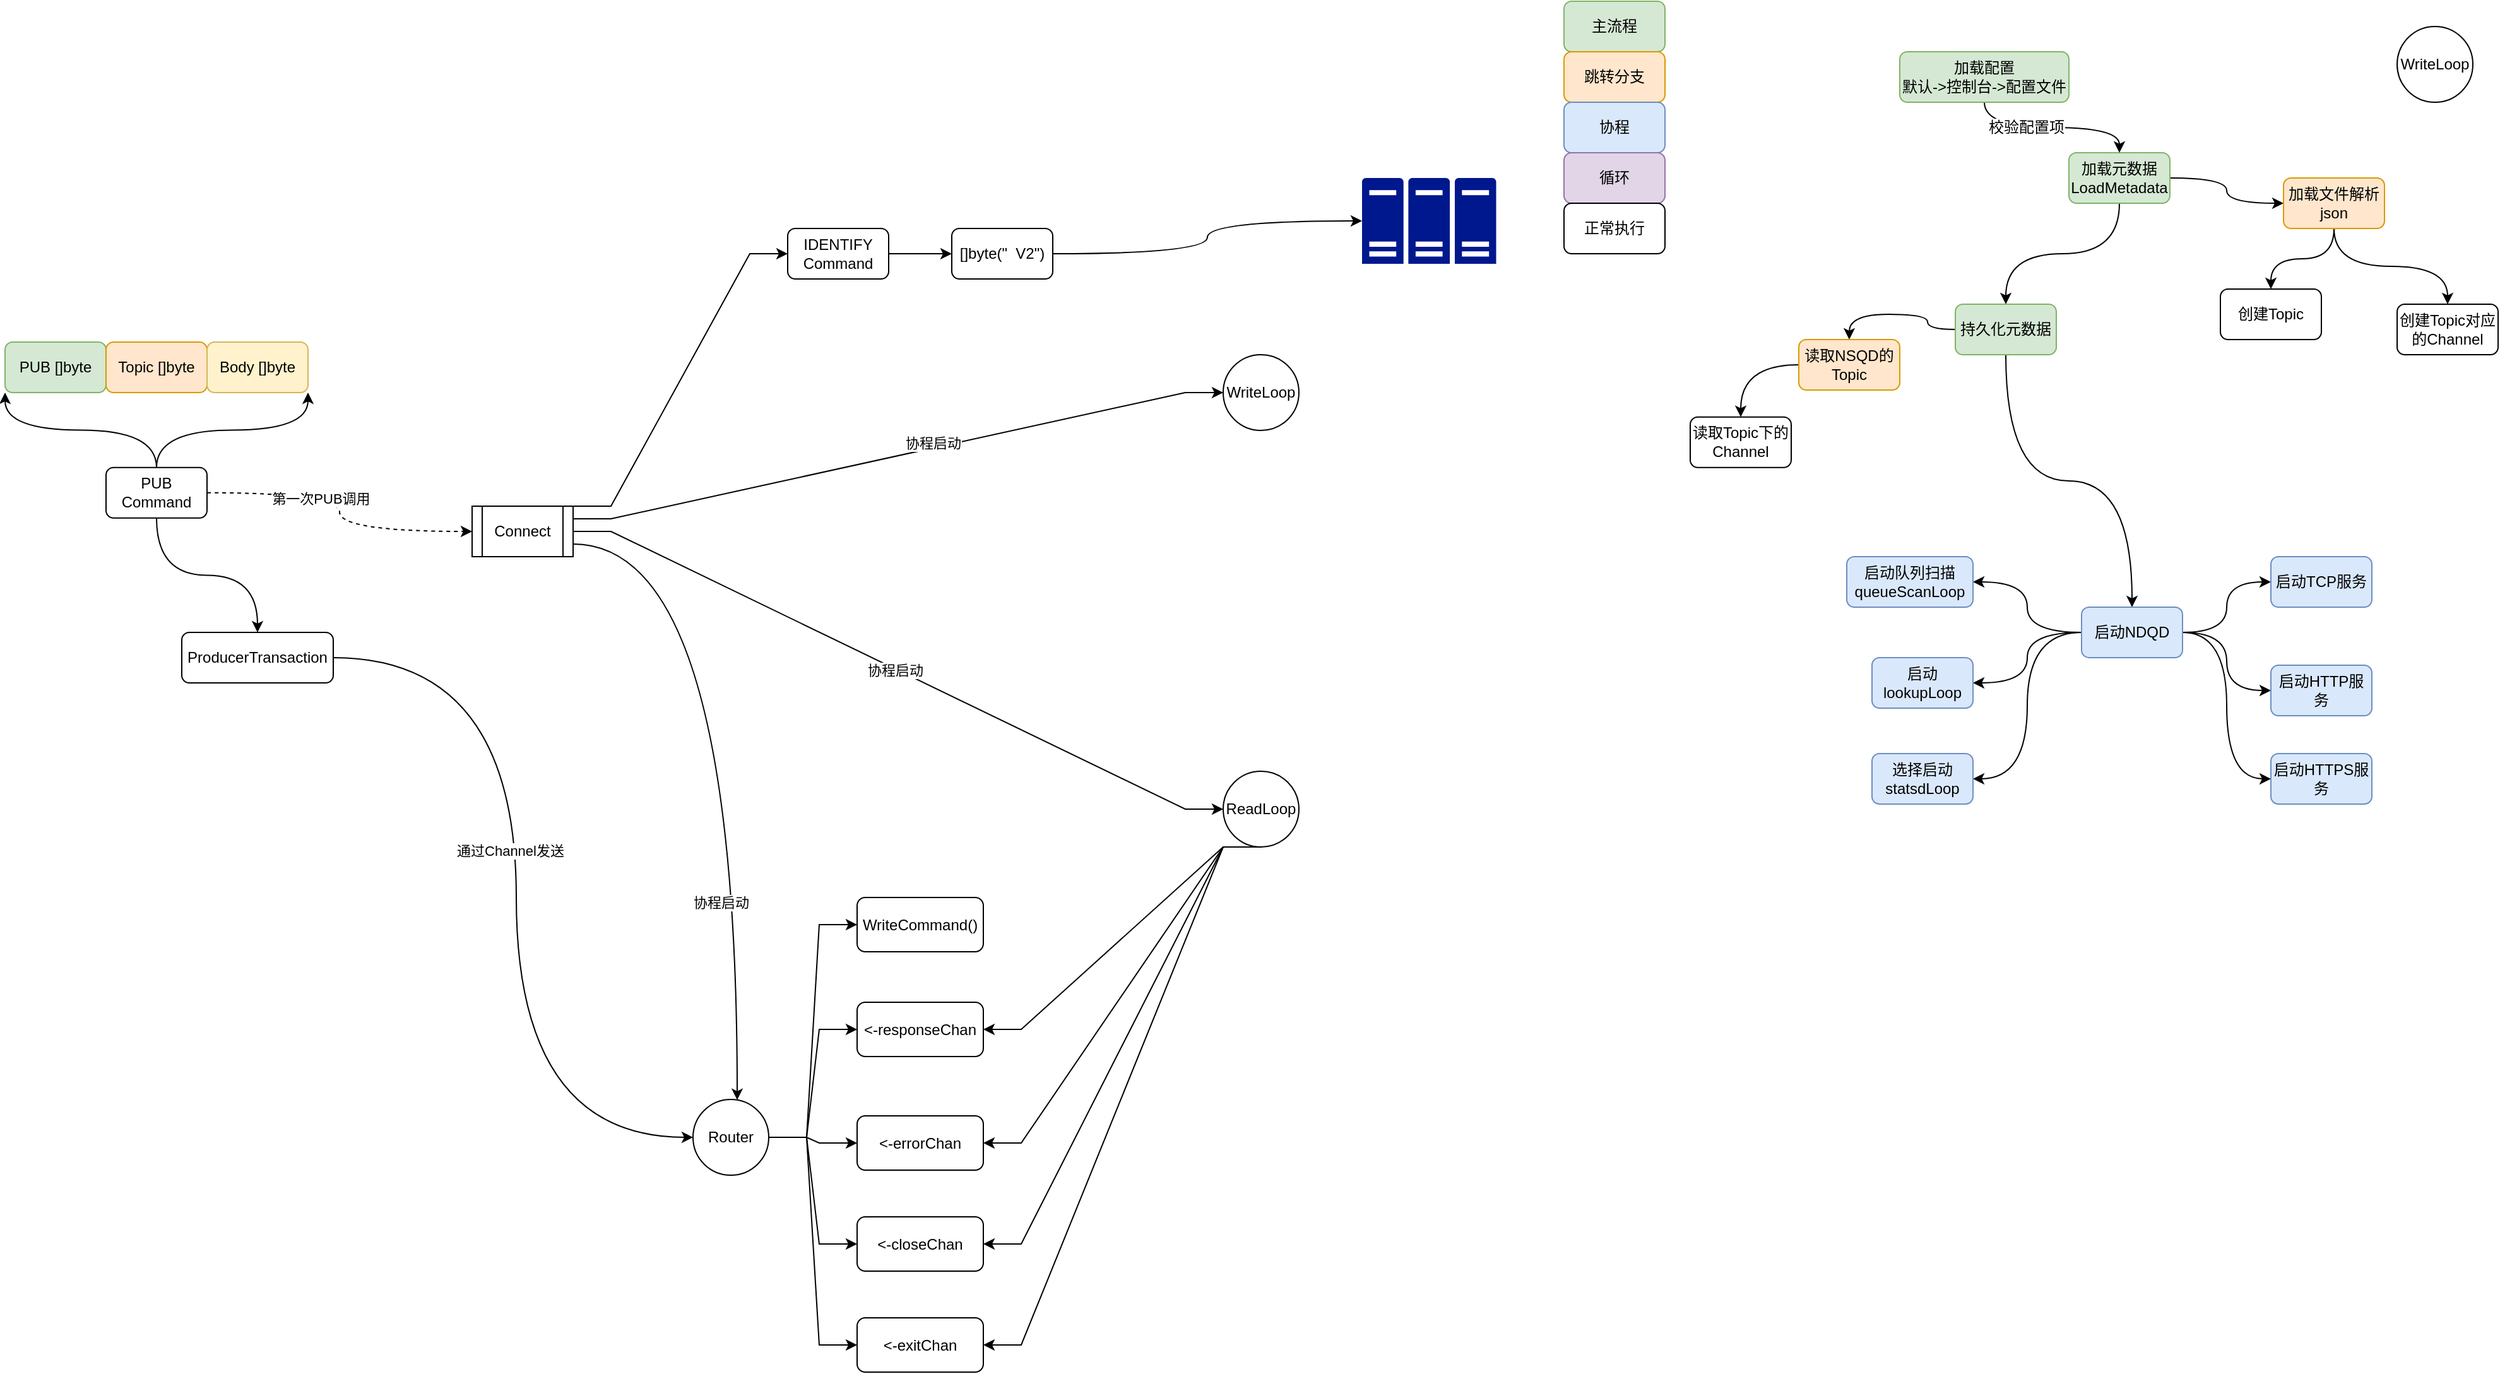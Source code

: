 <mxfile version="12.9.3" type="device" pages="2"><diagram id="oKCwUSKubdoROFhV5XfN" name="第 1 页"><mxGraphModel dx="1024" dy="592" grid="1" gridSize="10" guides="1" tooltips="1" connect="1" arrows="1" fold="1" page="1" pageScale="1" pageWidth="1169" pageHeight="827" math="0" shadow="0"><root><mxCell id="0"/><mxCell id="1" parent="0"/><mxCell id="7kW_AQzxBR-OZL8U-CWI-8" style="edgeStyle=orthogonalEdgeStyle;rounded=0;orthogonalLoop=1;jettySize=auto;html=1;exitX=0.5;exitY=0;exitDx=0;exitDy=0;entryX=0;entryY=1;entryDx=0;entryDy=0;curved=1;" parent="1" source="7kW_AQzxBR-OZL8U-CWI-1" target="7kW_AQzxBR-OZL8U-CWI-2" edge="1"><mxGeometry relative="1" as="geometry"/></mxCell><mxCell id="7kW_AQzxBR-OZL8U-CWI-9" style="edgeStyle=orthogonalEdgeStyle;curved=1;rounded=0;orthogonalLoop=1;jettySize=auto;html=1;exitX=0.5;exitY=0;exitDx=0;exitDy=0;entryX=1;entryY=1;entryDx=0;entryDy=0;" parent="1" source="7kW_AQzxBR-OZL8U-CWI-1" target="7kW_AQzxBR-OZL8U-CWI-4" edge="1"><mxGeometry relative="1" as="geometry"/></mxCell><mxCell id="7kW_AQzxBR-OZL8U-CWI-17" style="edgeStyle=orthogonalEdgeStyle;curved=1;rounded=0;orthogonalLoop=1;jettySize=auto;html=1;exitX=1;exitY=0.5;exitDx=0;exitDy=0;entryX=0;entryY=0.5;entryDx=0;entryDy=0;dashed=1;" parent="1" source="7kW_AQzxBR-OZL8U-CWI-1" target="7kW_AQzxBR-OZL8U-CWI-12" edge="1"><mxGeometry relative="1" as="geometry"/></mxCell><mxCell id="7kW_AQzxBR-OZL8U-CWI-35" value="第一次PUB调用" style="edgeLabel;html=1;align=center;verticalAlign=middle;resizable=0;points=[];" parent="7kW_AQzxBR-OZL8U-CWI-17" vertex="1" connectable="0"><mxGeometry x="-0.256" y="-4" relative="1" as="geometry"><mxPoint as="offset"/></mxGeometry></mxCell><mxCell id="7kW_AQzxBR-OZL8U-CWI-34" style="edgeStyle=orthogonalEdgeStyle;curved=1;rounded=0;orthogonalLoop=1;jettySize=auto;html=1;exitX=0.5;exitY=1;exitDx=0;exitDy=0;" parent="1" source="7kW_AQzxBR-OZL8U-CWI-1" target="7kW_AQzxBR-OZL8U-CWI-33" edge="1"><mxGeometry relative="1" as="geometry"/></mxCell><mxCell id="7kW_AQzxBR-OZL8U-CWI-1" value="PUB&lt;br&gt;Command" style="rounded=1;whiteSpace=wrap;html=1;" parent="1" vertex="1"><mxGeometry x="325" y="409.37" width="80" height="40" as="geometry"/></mxCell><mxCell id="7kW_AQzxBR-OZL8U-CWI-5" value="" style="group" parent="1" vertex="1" connectable="0"><mxGeometry x="245" y="310" width="240" height="40" as="geometry"/></mxCell><mxCell id="7kW_AQzxBR-OZL8U-CWI-2" value="PUB []byte" style="rounded=1;whiteSpace=wrap;html=1;fillColor=#d5e8d4;strokeColor=#82b366;" parent="7kW_AQzxBR-OZL8U-CWI-5" vertex="1"><mxGeometry width="80" height="40" as="geometry"/></mxCell><mxCell id="7kW_AQzxBR-OZL8U-CWI-3" value="Topic []byte" style="rounded=1;whiteSpace=wrap;html=1;fillColor=#ffe6cc;strokeColor=#d79b00;" parent="7kW_AQzxBR-OZL8U-CWI-5" vertex="1"><mxGeometry x="80" width="80" height="40" as="geometry"/></mxCell><mxCell id="7kW_AQzxBR-OZL8U-CWI-4" value="Body []byte" style="rounded=1;whiteSpace=wrap;html=1;fillColor=#fff2cc;strokeColor=#d6b656;" parent="7kW_AQzxBR-OZL8U-CWI-5" vertex="1"><mxGeometry x="160" width="80" height="40" as="geometry"/></mxCell><mxCell id="DdAMQ9yxAXdyaotWLNoQ-6" style="edgeStyle=orthogonalEdgeStyle;rounded=0;orthogonalLoop=1;jettySize=auto;html=1;exitX=1;exitY=0.5;exitDx=0;exitDy=0;entryX=0;entryY=0.5;entryDx=0;entryDy=0;entryPerimeter=0;curved=1;" parent="1" source="7kW_AQzxBR-OZL8U-CWI-11" target="7kW_AQzxBR-OZL8U-CWI-40" edge="1"><mxGeometry relative="1" as="geometry"/></mxCell><mxCell id="7kW_AQzxBR-OZL8U-CWI-11" value="[]byte(&quot;&amp;nbsp; V2&quot;)" style="rounded=1;whiteSpace=wrap;html=1;" parent="1" vertex="1"><mxGeometry x="995" y="220" width="80" height="40" as="geometry"/></mxCell><mxCell id="7kW_AQzxBR-OZL8U-CWI-41" style="edgeStyle=entityRelationEdgeStyle;rounded=0;orthogonalLoop=1;jettySize=auto;html=1;exitX=1;exitY=0.25;exitDx=0;exitDy=0;" parent="1" source="7kW_AQzxBR-OZL8U-CWI-12" target="7kW_AQzxBR-OZL8U-CWI-19" edge="1"><mxGeometry relative="1" as="geometry"/></mxCell><mxCell id="7kW_AQzxBR-OZL8U-CWI-49" value="协程启动" style="edgeLabel;html=1;align=center;verticalAlign=middle;resizable=0;points=[];" parent="7kW_AQzxBR-OZL8U-CWI-41" vertex="1" connectable="0"><mxGeometry x="-0.209" y="-5" relative="1" as="geometry"><mxPoint x="80" y="-27" as="offset"/></mxGeometry></mxCell><mxCell id="7kW_AQzxBR-OZL8U-CWI-42" style="edgeStyle=entityRelationEdgeStyle;rounded=0;orthogonalLoop=1;jettySize=auto;html=1;exitX=1;exitY=0.5;exitDx=0;exitDy=0;" parent="1" source="7kW_AQzxBR-OZL8U-CWI-12" target="7kW_AQzxBR-OZL8U-CWI-18" edge="1"><mxGeometry relative="1" as="geometry"/></mxCell><mxCell id="DdAMQ9yxAXdyaotWLNoQ-2" value="协程启动" style="edgeLabel;html=1;align=center;verticalAlign=middle;resizable=0;points=[];" parent="7kW_AQzxBR-OZL8U-CWI-42" vertex="1" connectable="0"><mxGeometry x="0.548" y="-44" relative="1" as="geometry"><mxPoint x="-123" y="-107" as="offset"/></mxGeometry></mxCell><mxCell id="7kW_AQzxBR-OZL8U-CWI-43" style="edgeStyle=orthogonalEdgeStyle;curved=1;rounded=0;orthogonalLoop=1;jettySize=auto;html=1;exitX=1;exitY=0.75;exitDx=0;exitDy=0;" parent="1" source="7kW_AQzxBR-OZL8U-CWI-12" target="7kW_AQzxBR-OZL8U-CWI-23" edge="1"><mxGeometry relative="1" as="geometry"><Array as="points"><mxPoint x="825" y="470"/></Array></mxGeometry></mxCell><mxCell id="DdAMQ9yxAXdyaotWLNoQ-3" value="协程启动" style="edgeLabel;html=1;align=center;verticalAlign=middle;resizable=0;points=[];" parent="7kW_AQzxBR-OZL8U-CWI-43" vertex="1" connectable="0"><mxGeometry x="0.45" y="-13" relative="1" as="geometry"><mxPoint as="offset"/></mxGeometry></mxCell><mxCell id="DdAMQ9yxAXdyaotWLNoQ-4" style="edgeStyle=entityRelationEdgeStyle;rounded=0;orthogonalLoop=1;jettySize=auto;html=1;exitX=1;exitY=0;exitDx=0;exitDy=0;entryX=0;entryY=0.5;entryDx=0;entryDy=0;" parent="1" source="7kW_AQzxBR-OZL8U-CWI-12" target="7kW_AQzxBR-OZL8U-CWI-15" edge="1"><mxGeometry relative="1" as="geometry"/></mxCell><mxCell id="7kW_AQzxBR-OZL8U-CWI-12" value="&lt;span&gt;Connect&lt;/span&gt;" style="shape=process;whiteSpace=wrap;html=1;backgroundOutline=1;" parent="1" vertex="1"><mxGeometry x="615" y="440" width="80" height="40" as="geometry"/></mxCell><mxCell id="DdAMQ9yxAXdyaotWLNoQ-5" style="edgeStyle=entityRelationEdgeStyle;rounded=0;orthogonalLoop=1;jettySize=auto;html=1;exitX=1;exitY=0.5;exitDx=0;exitDy=0;entryX=0;entryY=0.5;entryDx=0;entryDy=0;" parent="1" source="7kW_AQzxBR-OZL8U-CWI-15" target="7kW_AQzxBR-OZL8U-CWI-11" edge="1"><mxGeometry relative="1" as="geometry"/></mxCell><mxCell id="7kW_AQzxBR-OZL8U-CWI-15" value="IDENTIFY&lt;br&gt;Command" style="rounded=1;whiteSpace=wrap;html=1;" parent="1" vertex="1"><mxGeometry x="865" y="220" width="80" height="40" as="geometry"/></mxCell><mxCell id="DdAMQ9yxAXdyaotWLNoQ-19" style="edgeStyle=entityRelationEdgeStyle;rounded=0;orthogonalLoop=1;jettySize=auto;html=1;exitX=0.5;exitY=1;exitDx=0;exitDy=0;entryX=1;entryY=0.5;entryDx=0;entryDy=0;strokeWidth=1;" parent="1" source="7kW_AQzxBR-OZL8U-CWI-18" target="DdAMQ9yxAXdyaotWLNoQ-8" edge="1"><mxGeometry relative="1" as="geometry"/></mxCell><mxCell id="DdAMQ9yxAXdyaotWLNoQ-20" style="edgeStyle=entityRelationEdgeStyle;rounded=0;orthogonalLoop=1;jettySize=auto;html=1;exitX=0.5;exitY=1;exitDx=0;exitDy=0;entryX=1;entryY=0.5;entryDx=0;entryDy=0;strokeWidth=1;" parent="1" source="7kW_AQzxBR-OZL8U-CWI-18" target="DdAMQ9yxAXdyaotWLNoQ-9" edge="1"><mxGeometry relative="1" as="geometry"/></mxCell><mxCell id="DdAMQ9yxAXdyaotWLNoQ-21" style="edgeStyle=entityRelationEdgeStyle;rounded=0;orthogonalLoop=1;jettySize=auto;html=1;exitX=0.5;exitY=1;exitDx=0;exitDy=0;entryX=1;entryY=0.5;entryDx=0;entryDy=0;strokeWidth=1;" parent="1" source="7kW_AQzxBR-OZL8U-CWI-18" target="DdAMQ9yxAXdyaotWLNoQ-10" edge="1"><mxGeometry relative="1" as="geometry"/></mxCell><mxCell id="DdAMQ9yxAXdyaotWLNoQ-22" style="edgeStyle=entityRelationEdgeStyle;rounded=0;orthogonalLoop=1;jettySize=auto;html=1;exitX=0.5;exitY=1;exitDx=0;exitDy=0;entryX=1;entryY=0.5;entryDx=0;entryDy=0;strokeWidth=1;" parent="1" source="7kW_AQzxBR-OZL8U-CWI-18" target="DdAMQ9yxAXdyaotWLNoQ-11" edge="1"><mxGeometry relative="1" as="geometry"/></mxCell><mxCell id="7kW_AQzxBR-OZL8U-CWI-18" value="ReadLoop" style="ellipse;whiteSpace=wrap;html=1;aspect=fixed;" parent="1" vertex="1"><mxGeometry x="1210" y="650" width="60" height="60" as="geometry"/></mxCell><mxCell id="7kW_AQzxBR-OZL8U-CWI-19" value="WriteLoop" style="ellipse;whiteSpace=wrap;html=1;aspect=fixed;" parent="1" vertex="1"><mxGeometry x="1210" y="320" width="60" height="60" as="geometry"/></mxCell><mxCell id="DdAMQ9yxAXdyaotWLNoQ-13" style="edgeStyle=entityRelationEdgeStyle;rounded=0;orthogonalLoop=1;jettySize=auto;html=1;exitX=1;exitY=0.5;exitDx=0;exitDy=0;entryX=0;entryY=0.5;entryDx=0;entryDy=0;" parent="1" source="7kW_AQzxBR-OZL8U-CWI-23" target="DdAMQ9yxAXdyaotWLNoQ-7" edge="1"><mxGeometry relative="1" as="geometry"/></mxCell><mxCell id="DdAMQ9yxAXdyaotWLNoQ-14" style="edgeStyle=entityRelationEdgeStyle;rounded=0;orthogonalLoop=1;jettySize=auto;html=1;exitX=1;exitY=0.5;exitDx=0;exitDy=0;entryX=0;entryY=0.5;entryDx=0;entryDy=0;" parent="1" source="7kW_AQzxBR-OZL8U-CWI-23" target="DdAMQ9yxAXdyaotWLNoQ-11" edge="1"><mxGeometry relative="1" as="geometry"/></mxCell><mxCell id="DdAMQ9yxAXdyaotWLNoQ-15" style="edgeStyle=entityRelationEdgeStyle;rounded=0;orthogonalLoop=1;jettySize=auto;html=1;exitX=1;exitY=0.5;exitDx=0;exitDy=0;entryX=0;entryY=0.5;entryDx=0;entryDy=0;" parent="1" source="7kW_AQzxBR-OZL8U-CWI-23" target="DdAMQ9yxAXdyaotWLNoQ-8" edge="1"><mxGeometry relative="1" as="geometry"/></mxCell><mxCell id="DdAMQ9yxAXdyaotWLNoQ-16" style="edgeStyle=entityRelationEdgeStyle;rounded=0;orthogonalLoop=1;jettySize=auto;html=1;exitX=1;exitY=0.5;exitDx=0;exitDy=0;entryX=0;entryY=0.5;entryDx=0;entryDy=0;" parent="1" source="7kW_AQzxBR-OZL8U-CWI-23" target="DdAMQ9yxAXdyaotWLNoQ-10" edge="1"><mxGeometry relative="1" as="geometry"/></mxCell><mxCell id="DdAMQ9yxAXdyaotWLNoQ-17" style="edgeStyle=entityRelationEdgeStyle;rounded=0;orthogonalLoop=1;jettySize=auto;html=1;exitX=1;exitY=0.5;exitDx=0;exitDy=0;" parent="1" source="7kW_AQzxBR-OZL8U-CWI-23" target="DdAMQ9yxAXdyaotWLNoQ-9" edge="1"><mxGeometry relative="1" as="geometry"/></mxCell><mxCell id="7kW_AQzxBR-OZL8U-CWI-23" value="Router" style="ellipse;whiteSpace=wrap;html=1;aspect=fixed;" parent="1" vertex="1"><mxGeometry x="790" y="910" width="60" height="60" as="geometry"/></mxCell><mxCell id="7kW_AQzxBR-OZL8U-CWI-36" style="edgeStyle=orthogonalEdgeStyle;curved=1;rounded=0;orthogonalLoop=1;jettySize=auto;html=1;exitX=1;exitY=0.5;exitDx=0;exitDy=0;entryX=0;entryY=0.5;entryDx=0;entryDy=0;" parent="1" source="7kW_AQzxBR-OZL8U-CWI-33" target="7kW_AQzxBR-OZL8U-CWI-23" edge="1"><mxGeometry relative="1" as="geometry"><Array as="points"><mxPoint x="650" y="560"/><mxPoint x="650" y="940"/></Array></mxGeometry></mxCell><mxCell id="7kW_AQzxBR-OZL8U-CWI-37" value="通过Channel发送" style="edgeLabel;html=1;align=center;verticalAlign=middle;resizable=0;points=[];" parent="7kW_AQzxBR-OZL8U-CWI-36" vertex="1" connectable="0"><mxGeometry x="-0.209" y="-6" relative="1" as="geometry"><mxPoint x="1" y="35" as="offset"/></mxGeometry></mxCell><mxCell id="7kW_AQzxBR-OZL8U-CWI-33" value="ProducerTransaction" style="rounded=1;whiteSpace=wrap;html=1;" parent="1" vertex="1"><mxGeometry x="385" y="540" width="120" height="40" as="geometry"/></mxCell><mxCell id="7kW_AQzxBR-OZL8U-CWI-40" value="" style="aspect=fixed;pointerEvents=1;shadow=0;dashed=0;html=1;strokeColor=none;labelPosition=center;verticalLabelPosition=bottom;verticalAlign=top;align=center;fillColor=#00188D;shape=mxgraph.mscae.enterprise.server_farm" parent="1" vertex="1"><mxGeometry x="1320" y="180" width="106.25" height="68" as="geometry"/></mxCell><mxCell id="DdAMQ9yxAXdyaotWLNoQ-7" value="WriteCommand()" style="rounded=1;whiteSpace=wrap;html=1;" parent="1" vertex="1"><mxGeometry x="920" y="750" width="100" height="43" as="geometry"/></mxCell><mxCell id="DdAMQ9yxAXdyaotWLNoQ-8" value="&amp;lt;-responseChan" style="rounded=1;whiteSpace=wrap;html=1;" parent="1" vertex="1"><mxGeometry x="920" y="833" width="100" height="43" as="geometry"/></mxCell><mxCell id="DdAMQ9yxAXdyaotWLNoQ-9" value="&amp;lt;-errorChan" style="rounded=1;whiteSpace=wrap;html=1;" parent="1" vertex="1"><mxGeometry x="920" y="923" width="100" height="43" as="geometry"/></mxCell><mxCell id="DdAMQ9yxAXdyaotWLNoQ-10" value="&amp;lt;-closeChan" style="rounded=1;whiteSpace=wrap;html=1;" parent="1" vertex="1"><mxGeometry x="920" y="1003" width="100" height="43" as="geometry"/></mxCell><mxCell id="DdAMQ9yxAXdyaotWLNoQ-11" value="&amp;lt;-exitChan" style="rounded=1;whiteSpace=wrap;html=1;" parent="1" vertex="1"><mxGeometry x="920" y="1083" width="100" height="43" as="geometry"/></mxCell><mxCell id="DdAMQ9yxAXdyaotWLNoQ-35" style="edgeStyle=orthogonalEdgeStyle;curved=1;rounded=0;orthogonalLoop=1;jettySize=auto;html=1;exitX=1;exitY=0.5;exitDx=0;exitDy=0;fontSize=12;strokeWidth=1;" parent="1" source="DdAMQ9yxAXdyaotWLNoQ-23" target="DdAMQ9yxAXdyaotWLNoQ-30" edge="1"><mxGeometry relative="1" as="geometry"/></mxCell><mxCell id="DdAMQ9yxAXdyaotWLNoQ-36" style="edgeStyle=orthogonalEdgeStyle;curved=1;rounded=0;orthogonalLoop=1;jettySize=auto;html=1;exitX=0.5;exitY=1;exitDx=0;exitDy=0;fontSize=12;strokeWidth=1;" parent="1" source="DdAMQ9yxAXdyaotWLNoQ-23" target="DdAMQ9yxAXdyaotWLNoQ-27" edge="1"><mxGeometry relative="1" as="geometry"/></mxCell><mxCell id="DdAMQ9yxAXdyaotWLNoQ-23" value="加载元数据&lt;br style=&quot;font-size: 12px;&quot;&gt;LoadMetadata" style="rounded=1;whiteSpace=wrap;html=1;fontStyle=0;fontSize=12;fillColor=#d5e8d4;strokeColor=#82b366;" parent="1" vertex="1"><mxGeometry x="1880" y="160" width="80" height="40" as="geometry"/></mxCell><mxCell id="DdAMQ9yxAXdyaotWLNoQ-24" value="WriteLoop" style="ellipse;whiteSpace=wrap;html=1;aspect=fixed;fontStyle=0;fontSize=12;" parent="1" vertex="1"><mxGeometry x="2140" y="60" width="60" height="60" as="geometry"/></mxCell><mxCell id="DdAMQ9yxAXdyaotWLNoQ-26" style="edgeStyle=orthogonalEdgeStyle;rounded=0;orthogonalLoop=1;jettySize=auto;html=1;exitX=0.5;exitY=1;exitDx=0;exitDy=0;entryX=0.5;entryY=0;entryDx=0;entryDy=0;strokeWidth=1;curved=1;fontStyle=0;fontSize=12;" parent="1" source="DdAMQ9yxAXdyaotWLNoQ-25" target="DdAMQ9yxAXdyaotWLNoQ-23" edge="1"><mxGeometry relative="1" as="geometry"/></mxCell><mxCell id="DdAMQ9yxAXdyaotWLNoQ-28" value="校验配置项" style="edgeLabel;html=1;align=center;verticalAlign=middle;resizable=0;points=[];fontStyle=0;fontSize=12;" parent="DdAMQ9yxAXdyaotWLNoQ-26" vertex="1" connectable="0"><mxGeometry x="-0.279" relative="1" as="geometry"><mxPoint as="offset"/></mxGeometry></mxCell><mxCell id="DdAMQ9yxAXdyaotWLNoQ-25" value="加载配置&lt;br style=&quot;font-size: 12px;&quot;&gt;默认-&amp;gt;控制台-&amp;gt;配置文件" style="rounded=1;whiteSpace=wrap;html=1;fontStyle=0;fontSize=12;fillColor=#d5e8d4;strokeColor=#82b366;" parent="1" vertex="1"><mxGeometry x="1746" y="80" width="134" height="40" as="geometry"/></mxCell><mxCell id="DdAMQ9yxAXdyaotWLNoQ-40" style="edgeStyle=orthogonalEdgeStyle;curved=1;rounded=0;orthogonalLoop=1;jettySize=auto;html=1;exitX=0;exitY=0.5;exitDx=0;exitDy=0;entryX=0.5;entryY=0;entryDx=0;entryDy=0;fontSize=12;strokeWidth=1;" parent="1" source="DdAMQ9yxAXdyaotWLNoQ-27" target="DdAMQ9yxAXdyaotWLNoQ-37" edge="1"><mxGeometry relative="1" as="geometry"/></mxCell><mxCell id="DdAMQ9yxAXdyaotWLNoQ-43" style="edgeStyle=orthogonalEdgeStyle;curved=1;rounded=0;orthogonalLoop=1;jettySize=auto;html=1;exitX=0.5;exitY=1;exitDx=0;exitDy=0;fontSize=12;strokeWidth=1;" parent="1" source="DdAMQ9yxAXdyaotWLNoQ-27" target="DdAMQ9yxAXdyaotWLNoQ-29" edge="1"><mxGeometry relative="1" as="geometry"/></mxCell><mxCell id="DdAMQ9yxAXdyaotWLNoQ-27" value="持久化元数据" style="rounded=1;whiteSpace=wrap;html=1;fontStyle=0;fontSize=12;fillColor=#d5e8d4;strokeColor=#82b366;" parent="1" vertex="1"><mxGeometry x="1790" y="280" width="80" height="40" as="geometry"/></mxCell><mxCell id="DdAMQ9yxAXdyaotWLNoQ-57" style="edgeStyle=orthogonalEdgeStyle;curved=1;rounded=0;orthogonalLoop=1;jettySize=auto;html=1;exitX=1;exitY=0.5;exitDx=0;exitDy=0;fontSize=12;strokeWidth=1;" parent="1" source="DdAMQ9yxAXdyaotWLNoQ-29" target="DdAMQ9yxAXdyaotWLNoQ-44" edge="1"><mxGeometry relative="1" as="geometry"/></mxCell><mxCell id="DdAMQ9yxAXdyaotWLNoQ-58" style="edgeStyle=orthogonalEdgeStyle;curved=1;rounded=0;orthogonalLoop=1;jettySize=auto;html=1;exitX=1;exitY=0.5;exitDx=0;exitDy=0;entryX=0;entryY=0.5;entryDx=0;entryDy=0;fontSize=12;strokeWidth=1;" parent="1" source="DdAMQ9yxAXdyaotWLNoQ-29" target="DdAMQ9yxAXdyaotWLNoQ-45" edge="1"><mxGeometry relative="1" as="geometry"/></mxCell><mxCell id="DdAMQ9yxAXdyaotWLNoQ-59" style="edgeStyle=orthogonalEdgeStyle;curved=1;rounded=0;orthogonalLoop=1;jettySize=auto;html=1;exitX=1;exitY=0.5;exitDx=0;exitDy=0;entryX=0;entryY=0.5;entryDx=0;entryDy=0;fontSize=12;strokeWidth=1;" parent="1" source="DdAMQ9yxAXdyaotWLNoQ-29" target="DdAMQ9yxAXdyaotWLNoQ-46" edge="1"><mxGeometry relative="1" as="geometry"/></mxCell><mxCell id="DdAMQ9yxAXdyaotWLNoQ-60" style="edgeStyle=orthogonalEdgeStyle;curved=1;rounded=0;orthogonalLoop=1;jettySize=auto;html=1;exitX=0;exitY=0.5;exitDx=0;exitDy=0;entryX=1;entryY=0.5;entryDx=0;entryDy=0;fontSize=12;strokeWidth=1;" parent="1" source="DdAMQ9yxAXdyaotWLNoQ-29" target="DdAMQ9yxAXdyaotWLNoQ-51" edge="1"><mxGeometry relative="1" as="geometry"/></mxCell><mxCell id="DdAMQ9yxAXdyaotWLNoQ-61" style="edgeStyle=orthogonalEdgeStyle;curved=1;rounded=0;orthogonalLoop=1;jettySize=auto;html=1;exitX=0;exitY=0.5;exitDx=0;exitDy=0;entryX=1;entryY=0.5;entryDx=0;entryDy=0;fontSize=12;strokeWidth=1;" parent="1" source="DdAMQ9yxAXdyaotWLNoQ-29" target="DdAMQ9yxAXdyaotWLNoQ-52" edge="1"><mxGeometry relative="1" as="geometry"/></mxCell><mxCell id="DdAMQ9yxAXdyaotWLNoQ-62" style="edgeStyle=orthogonalEdgeStyle;curved=1;rounded=0;orthogonalLoop=1;jettySize=auto;html=1;exitX=0;exitY=0.5;exitDx=0;exitDy=0;entryX=1;entryY=0.5;entryDx=0;entryDy=0;fontSize=12;strokeWidth=1;" parent="1" source="DdAMQ9yxAXdyaotWLNoQ-29" target="DdAMQ9yxAXdyaotWLNoQ-53" edge="1"><mxGeometry relative="1" as="geometry"/></mxCell><mxCell id="DdAMQ9yxAXdyaotWLNoQ-29" value="启动NDQD" style="rounded=1;whiteSpace=wrap;html=1;fontStyle=0;fontSize=12;fillColor=#dae8fc;strokeColor=#6c8ebf;" parent="1" vertex="1"><mxGeometry x="1890" y="520" width="80" height="40" as="geometry"/></mxCell><mxCell id="DdAMQ9yxAXdyaotWLNoQ-33" style="edgeStyle=orthogonalEdgeStyle;curved=1;rounded=0;orthogonalLoop=1;jettySize=auto;html=1;exitX=0.5;exitY=1;exitDx=0;exitDy=0;fontSize=12;strokeWidth=1;" parent="1" source="DdAMQ9yxAXdyaotWLNoQ-30" target="DdAMQ9yxAXdyaotWLNoQ-31" edge="1"><mxGeometry relative="1" as="geometry"/></mxCell><mxCell id="DdAMQ9yxAXdyaotWLNoQ-34" style="edgeStyle=orthogonalEdgeStyle;curved=1;rounded=0;orthogonalLoop=1;jettySize=auto;html=1;exitX=0.5;exitY=1;exitDx=0;exitDy=0;fontSize=12;strokeWidth=1;" parent="1" source="DdAMQ9yxAXdyaotWLNoQ-30" target="DdAMQ9yxAXdyaotWLNoQ-32" edge="1"><mxGeometry relative="1" as="geometry"/></mxCell><mxCell id="DdAMQ9yxAXdyaotWLNoQ-30" value="加载文件解析json" style="rounded=1;whiteSpace=wrap;html=1;fontStyle=0;fontSize=12;fillColor=#ffe6cc;strokeColor=#d79b00;" parent="1" vertex="1"><mxGeometry x="2050" y="180" width="80" height="40" as="geometry"/></mxCell><mxCell id="DdAMQ9yxAXdyaotWLNoQ-31" value="创建Topic" style="rounded=1;whiteSpace=wrap;html=1;fontStyle=0;fontSize=12;" parent="1" vertex="1"><mxGeometry x="2000" y="268" width="80" height="40" as="geometry"/></mxCell><mxCell id="DdAMQ9yxAXdyaotWLNoQ-32" value="创建Topic对应&lt;br&gt;的Channel" style="rounded=1;whiteSpace=wrap;html=1;fontStyle=0;fontSize=12;" parent="1" vertex="1"><mxGeometry x="2140" y="280" width="80" height="40" as="geometry"/></mxCell><mxCell id="DdAMQ9yxAXdyaotWLNoQ-42" style="edgeStyle=orthogonalEdgeStyle;curved=1;rounded=0;orthogonalLoop=1;jettySize=auto;html=1;exitX=0;exitY=0.5;exitDx=0;exitDy=0;entryX=0.5;entryY=0;entryDx=0;entryDy=0;fontSize=12;strokeWidth=1;" parent="1" source="DdAMQ9yxAXdyaotWLNoQ-37" target="DdAMQ9yxAXdyaotWLNoQ-38" edge="1"><mxGeometry relative="1" as="geometry"/></mxCell><mxCell id="DdAMQ9yxAXdyaotWLNoQ-37" value="读取NSQD的Topic" style="rounded=1;whiteSpace=wrap;html=1;fontStyle=0;fontSize=12;fillColor=#ffe6cc;strokeColor=#d79b00;" parent="1" vertex="1"><mxGeometry x="1666" y="308" width="80" height="40" as="geometry"/></mxCell><mxCell id="DdAMQ9yxAXdyaotWLNoQ-38" value="读取Topic下的Channel" style="rounded=1;whiteSpace=wrap;html=1;fontStyle=0;fontSize=12;" parent="1" vertex="1"><mxGeometry x="1580" y="369.37" width="80" height="40" as="geometry"/></mxCell><UserObject label="启动TCP服务" link="data:page/id,RSGGgC97mP5vgb7DYnNy" linkTarget="_blank" id="DdAMQ9yxAXdyaotWLNoQ-44"><mxCell style="rounded=1;whiteSpace=wrap;html=1;fontStyle=0;fontSize=12;fillColor=#dae8fc;strokeColor=#6c8ebf;" parent="1" vertex="1"><mxGeometry x="2040" y="480" width="80" height="40" as="geometry"/></mxCell></UserObject><mxCell id="DdAMQ9yxAXdyaotWLNoQ-45" value="启动HTTP服务" style="rounded=1;whiteSpace=wrap;html=1;fontStyle=0;fontSize=12;fillColor=#dae8fc;strokeColor=#6c8ebf;" parent="1" vertex="1"><mxGeometry x="2040" y="566" width="80" height="40" as="geometry"/></mxCell><mxCell id="DdAMQ9yxAXdyaotWLNoQ-46" value="启动HTTPS服务" style="rounded=1;whiteSpace=wrap;html=1;fontStyle=0;fontSize=12;fillColor=#dae8fc;strokeColor=#6c8ebf;" parent="1" vertex="1"><mxGeometry x="2040" y="636" width="80" height="40" as="geometry"/></mxCell><mxCell id="DdAMQ9yxAXdyaotWLNoQ-51" value="启动队列扫描&lt;br&gt;queueScanLoop" style="rounded=1;whiteSpace=wrap;html=1;fontStyle=0;fontSize=12;fillColor=#dae8fc;strokeColor=#6c8ebf;" parent="1" vertex="1"><mxGeometry x="1704" y="480" width="100" height="40" as="geometry"/></mxCell><mxCell id="DdAMQ9yxAXdyaotWLNoQ-52" value="启动&lt;br&gt;lookupLoop" style="rounded=1;whiteSpace=wrap;html=1;fontStyle=0;fontSize=12;fillColor=#dae8fc;strokeColor=#6c8ebf;" parent="1" vertex="1"><mxGeometry x="1724" y="560" width="80" height="40" as="geometry"/></mxCell><mxCell id="DdAMQ9yxAXdyaotWLNoQ-53" value="选择启动statsdLoop" style="rounded=1;whiteSpace=wrap;html=1;fontStyle=0;fontSize=12;fillColor=#dae8fc;strokeColor=#6c8ebf;" parent="1" vertex="1"><mxGeometry x="1724" y="636" width="80" height="40" as="geometry"/></mxCell><mxCell id="rFZH8331qWCZ_Xs4Fg0g-1" value="主流程" style="rounded=1;whiteSpace=wrap;html=1;fontStyle=0;fontSize=12;fillColor=#d5e8d4;strokeColor=#82b366;" parent="1" vertex="1"><mxGeometry x="1480" y="40" width="80" height="40" as="geometry"/></mxCell><mxCell id="rFZH8331qWCZ_Xs4Fg0g-2" value="跳转分支" style="rounded=1;whiteSpace=wrap;html=1;fontStyle=0;fontSize=12;fillColor=#ffe6cc;strokeColor=#d79b00;" parent="1" vertex="1"><mxGeometry x="1480" y="80" width="80" height="40" as="geometry"/></mxCell><mxCell id="rFZH8331qWCZ_Xs4Fg0g-3" value="协程" style="rounded=1;whiteSpace=wrap;html=1;fontStyle=0;fontSize=12;fillColor=#dae8fc;strokeColor=#6c8ebf;" parent="1" vertex="1"><mxGeometry x="1480" y="120" width="80" height="40" as="geometry"/></mxCell><mxCell id="rFZH8331qWCZ_Xs4Fg0g-5" value="循环" style="rounded=1;whiteSpace=wrap;html=1;fontStyle=0;fontSize=12;fillColor=#e1d5e7;strokeColor=#9673a6;" parent="1" vertex="1"><mxGeometry x="1480" y="160" width="80" height="40" as="geometry"/></mxCell><mxCell id="rFZH8331qWCZ_Xs4Fg0g-6" value="正常执行" style="rounded=1;whiteSpace=wrap;html=1;fontStyle=0;fontSize=12;" parent="1" vertex="1"><mxGeometry x="1480" y="200" width="80" height="40" as="geometry"/></mxCell></root></mxGraphModel></diagram><diagram id="RSGGgC97mP5vgb7DYnNy" name="TcpService 服务"><mxGraphModel dx="1154" dy="3157" grid="1" gridSize="10" guides="1" tooltips="1" connect="1" arrows="1" fold="1" page="1" pageScale="1" pageWidth="1169" pageHeight="827" math="0" shadow="0"><root><mxCell id="jXjq_Arg_WILqpjo6ikC-0"/><mxCell id="jXjq_Arg_WILqpjo6ikC-1" parent="jXjq_Arg_WILqpjo6ikC-0"/><mxCell id="LToPDYoMBYXVC9N8XhAQ-70" style="edgeStyle=orthogonalEdgeStyle;curved=1;rounded=0;orthogonalLoop=1;jettySize=auto;html=1;exitX=0.5;exitY=1;exitDx=0;exitDy=0;entryX=0.5;entryY=0;entryDx=0;entryDy=0;strokeWidth=1;" parent="jXjq_Arg_WILqpjo6ikC-1" source="iwT8LHfkfy7Yuf2wnB8h-0" target="iwT8LHfkfy7Yuf2wnB8h-3" edge="1"><mxGeometry relative="1" as="geometry"/></mxCell><mxCell id="iwT8LHfkfy7Yuf2wnB8h-0" value="循环监听连接" style="ellipse;whiteSpace=wrap;html=1;aspect=fixed;fontStyle=0;fontSize=12;fillColor=#e1d5e7;strokeColor=#9673a6;" parent="jXjq_Arg_WILqpjo6ikC-1" vertex="1"><mxGeometry x="1960" y="-887" width="60" height="60" as="geometry"/></mxCell><mxCell id="iwT8LHfkfy7Yuf2wnB8h-2" style="edgeStyle=orthogonalEdgeStyle;curved=1;rounded=0;orthogonalLoop=1;jettySize=auto;html=1;exitX=0.5;exitY=1;exitDx=0;exitDy=0;fontSize=12;strokeWidth=1;" parent="jXjq_Arg_WILqpjo6ikC-1" source="iwT8LHfkfy7Yuf2wnB8h-1" target="iwT8LHfkfy7Yuf2wnB8h-0" edge="1"><mxGeometry relative="1" as="geometry"/></mxCell><mxCell id="iwT8LHfkfy7Yuf2wnB8h-7" style="edgeStyle=orthogonalEdgeStyle;curved=1;rounded=0;orthogonalLoop=1;jettySize=auto;html=1;exitX=0.5;exitY=1;exitDx=0;exitDy=0;fontSize=12;strokeWidth=1;" parent="jXjq_Arg_WILqpjo6ikC-1" source="iwT8LHfkfy7Yuf2wnB8h-1" target="iwT8LHfkfy7Yuf2wnB8h-5" edge="1"><mxGeometry relative="1" as="geometry"/></mxCell><mxCell id="iwT8LHfkfy7Yuf2wnB8h-1" value="TCPServer" style="rounded=1;whiteSpace=wrap;html=1;fontStyle=0;fontSize=12;fillColor=#dae8fc;strokeColor=#6c8ebf;" parent="jXjq_Arg_WILqpjo6ikC-1" vertex="1"><mxGeometry x="1851.25" y="-1010" width="80" height="40" as="geometry"/></mxCell><mxCell id="TN5-MRwqBxNIUQhdq1BU-6" style="edgeStyle=orthogonalEdgeStyle;curved=1;rounded=0;orthogonalLoop=1;jettySize=auto;html=1;exitX=0.5;exitY=1;exitDx=0;exitDy=0;entryX=0.5;entryY=0;entryDx=0;entryDy=0;fontSize=12;strokeWidth=1;" parent="jXjq_Arg_WILqpjo6ikC-1" source="iwT8LHfkfy7Yuf2wnB8h-3" target="TN5-MRwqBxNIUQhdq1BU-5" edge="1"><mxGeometry relative="1" as="geometry"/></mxCell><mxCell id="LToPDYoMBYXVC9N8XhAQ-167" style="edgeStyle=orthogonalEdgeStyle;curved=1;rounded=0;orthogonalLoop=1;jettySize=auto;html=1;exitX=0.5;exitY=1;exitDx=0;exitDy=0;strokeWidth=1;dashed=1;" parent="jXjq_Arg_WILqpjo6ikC-1" source="iwT8LHfkfy7Yuf2wnB8h-3" target="LToPDYoMBYXVC9N8XhAQ-144" edge="1"><mxGeometry relative="1" as="geometry"/></mxCell><mxCell id="iwT8LHfkfy7Yuf2wnB8h-3" value="交给Handle处理请求链接" style="shape=process;whiteSpace=wrap;html=1;backgroundOutline=1;fontSize=12;fillColor=#dae8fc;strokeColor=#6c8ebf;" parent="jXjq_Arg_WILqpjo6ikC-1" vertex="1"><mxGeometry x="1970" y="-790" width="100" height="40" as="geometry"/></mxCell><mxCell id="iwT8LHfkfy7Yuf2wnB8h-5" value="等待所有协程处理并退出" style="rounded=1;whiteSpace=wrap;html=1;fontStyle=0;fontSize=12;" parent="jXjq_Arg_WILqpjo6ikC-1" vertex="1"><mxGeometry x="1770" y="-877" width="80" height="40" as="geometry"/></mxCell><mxCell id="TN5-MRwqBxNIUQhdq1BU-0" value="主流程" style="rounded=1;whiteSpace=wrap;html=1;fontStyle=0;fontSize=12;fillColor=#d5e8d4;strokeColor=#82b366;" parent="jXjq_Arg_WILqpjo6ikC-1" vertex="1"><mxGeometry x="40" y="-800" width="80" height="40" as="geometry"/></mxCell><mxCell id="TN5-MRwqBxNIUQhdq1BU-1" value="跳转分支" style="rounded=1;whiteSpace=wrap;html=1;fontStyle=0;fontSize=12;fillColor=#ffe6cc;strokeColor=#d79b00;" parent="jXjq_Arg_WILqpjo6ikC-1" vertex="1"><mxGeometry x="40" y="-760" width="80" height="40" as="geometry"/></mxCell><mxCell id="TN5-MRwqBxNIUQhdq1BU-2" value="协程" style="rounded=1;whiteSpace=wrap;html=1;fontStyle=0;fontSize=12;fillColor=#dae8fc;strokeColor=#6c8ebf;" parent="jXjq_Arg_WILqpjo6ikC-1" vertex="1"><mxGeometry x="40" y="-720" width="80" height="40" as="geometry"/></mxCell><mxCell id="TN5-MRwqBxNIUQhdq1BU-3" value="循环" style="rounded=1;whiteSpace=wrap;html=1;fontStyle=0;fontSize=12;fillColor=#e1d5e7;strokeColor=#9673a6;" parent="jXjq_Arg_WILqpjo6ikC-1" vertex="1"><mxGeometry x="40" y="-680" width="80" height="40" as="geometry"/></mxCell><mxCell id="TN5-MRwqBxNIUQhdq1BU-4" value="正常执行" style="rounded=1;whiteSpace=wrap;html=1;fontStyle=0;fontSize=12;" parent="jXjq_Arg_WILqpjo6ikC-1" vertex="1"><mxGeometry x="40" y="-640" width="80" height="40" as="geometry"/></mxCell><mxCell id="TN5-MRwqBxNIUQhdq1BU-8" style="edgeStyle=orthogonalEdgeStyle;curved=1;rounded=0;orthogonalLoop=1;jettySize=auto;html=1;exitX=0.5;exitY=1;exitDx=0;exitDy=0;entryX=0.5;entryY=0;entryDx=0;entryDy=0;fontSize=12;strokeWidth=1;" parent="jXjq_Arg_WILqpjo6ikC-1" source="TN5-MRwqBxNIUQhdq1BU-5" target="TN5-MRwqBxNIUQhdq1BU-7" edge="1"><mxGeometry relative="1" as="geometry"/></mxCell><mxCell id="TN5-MRwqBxNIUQhdq1BU-5" value="获取通信版本" style="rounded=1;whiteSpace=wrap;html=1;fontStyle=0;fontSize=12;fillColor=#d5e8d4;strokeColor=#82b366;" parent="jXjq_Arg_WILqpjo6ikC-1" vertex="1"><mxGeometry x="2272.75" y="-693" width="80" height="40" as="geometry"/></mxCell><mxCell id="TN5-MRwqBxNIUQhdq1BU-10" style="edgeStyle=orthogonalEdgeStyle;curved=1;rounded=0;orthogonalLoop=1;jettySize=auto;html=1;exitX=0.5;exitY=1;exitDx=0;exitDy=0;fontSize=12;strokeWidth=1;" parent="jXjq_Arg_WILqpjo6ikC-1" source="TN5-MRwqBxNIUQhdq1BU-7" target="TN5-MRwqBxNIUQhdq1BU-9" edge="1"><mxGeometry relative="1" as="geometry"/></mxCell><mxCell id="TN5-MRwqBxNIUQhdq1BU-7" value="根据通信版本选择协议" style="rounded=1;whiteSpace=wrap;html=1;fontStyle=0;fontSize=12;fillColor=#d5e8d4;strokeColor=#82b366;" parent="jXjq_Arg_WILqpjo6ikC-1" vertex="1"><mxGeometry x="2368.5" y="-613" width="80" height="40" as="geometry"/></mxCell><mxCell id="TN5-MRwqBxNIUQhdq1BU-12" style="edgeStyle=orthogonalEdgeStyle;curved=1;rounded=0;orthogonalLoop=1;jettySize=auto;html=1;exitX=0.5;exitY=1;exitDx=0;exitDy=0;fontSize=12;strokeWidth=1;" parent="jXjq_Arg_WILqpjo6ikC-1" source="TN5-MRwqBxNIUQhdq1BU-9" target="TN5-MRwqBxNIUQhdq1BU-11" edge="1"><mxGeometry relative="1" as="geometry"/></mxCell><mxCell id="TN5-MRwqBxNIUQhdq1BU-9" value="通过当前链接构建client" style="rounded=1;whiteSpace=wrap;html=1;fontStyle=0;fontSize=12;fillColor=#d5e8d4;strokeColor=#82b366;" parent="jXjq_Arg_WILqpjo6ikC-1" vertex="1"><mxGeometry x="2321.5" y="-533" width="80" height="40" as="geometry"/></mxCell><mxCell id="TN5-MRwqBxNIUQhdq1BU-15" style="edgeStyle=orthogonalEdgeStyle;curved=1;rounded=0;orthogonalLoop=1;jettySize=auto;html=1;exitX=0.5;exitY=1;exitDx=0;exitDy=0;entryX=0.5;entryY=0;entryDx=0;entryDy=0;fontSize=12;strokeWidth=1;" parent="jXjq_Arg_WILqpjo6ikC-1" source="TN5-MRwqBxNIUQhdq1BU-11" target="TN5-MRwqBxNIUQhdq1BU-13" edge="1"><mxGeometry relative="1" as="geometry"/></mxCell><mxCell id="TN5-MRwqBxNIUQhdq1BU-11" value="保存构建的client到conns" style="rounded=1;whiteSpace=wrap;html=1;fontStyle=0;fontSize=12;fillColor=#d5e8d4;strokeColor=#82b366;" parent="jXjq_Arg_WILqpjo6ikC-1" vertex="1"><mxGeometry x="2352.75" y="-446" width="80" height="40" as="geometry"/></mxCell><mxCell id="TN5-MRwqBxNIUQhdq1BU-19" style="edgeStyle=orthogonalEdgeStyle;curved=1;rounded=0;orthogonalLoop=1;jettySize=auto;html=1;exitX=0.5;exitY=1;exitDx=0;exitDy=0;entryX=0.5;entryY=0;entryDx=0;entryDy=0;fontSize=12;strokeWidth=1;" parent="jXjq_Arg_WILqpjo6ikC-1" source="TN5-MRwqBxNIUQhdq1BU-13" target="TN5-MRwqBxNIUQhdq1BU-16" edge="1"><mxGeometry relative="1" as="geometry"/></mxCell><mxCell id="TN5-MRwqBxNIUQhdq1BU-24" style="edgeStyle=orthogonalEdgeStyle;curved=1;rounded=0;orthogonalLoop=1;jettySize=auto;html=1;exitX=1;exitY=0.5;exitDx=0;exitDy=0;entryX=0;entryY=0.5;entryDx=0;entryDy=0;fontSize=12;strokeWidth=1;" parent="jXjq_Arg_WILqpjo6ikC-1" source="TN5-MRwqBxNIUQhdq1BU-13" target="TN5-MRwqBxNIUQhdq1BU-22" edge="1"><mxGeometry relative="1" as="geometry"/></mxCell><mxCell id="TN5-MRwqBxNIUQhdq1BU-25" style="edgeStyle=orthogonalEdgeStyle;curved=1;rounded=0;orthogonalLoop=1;jettySize=auto;html=1;exitX=1;exitY=0.5;exitDx=0;exitDy=0;entryX=0;entryY=0.5;entryDx=0;entryDy=0;fontSize=12;strokeWidth=1;" parent="jXjq_Arg_WILqpjo6ikC-1" source="TN5-MRwqBxNIUQhdq1BU-13" target="TN5-MRwqBxNIUQhdq1BU-23" edge="1"><mxGeometry relative="1" as="geometry"/></mxCell><mxCell id="LToPDYoMBYXVC9N8XhAQ-135" style="edgeStyle=orthogonalEdgeStyle;curved=1;rounded=0;orthogonalLoop=1;jettySize=auto;html=1;exitX=1;exitY=0.5;exitDx=0;exitDy=0;strokeWidth=1;" parent="jXjq_Arg_WILqpjo6ikC-1" source="TN5-MRwqBxNIUQhdq1BU-13" target="oM11MHqvaU3o28Z3adf8-1" edge="1"><mxGeometry relative="1" as="geometry"/></mxCell><mxCell id="TN5-MRwqBxNIUQhdq1BU-13" value="启动IOLoop" style="rounded=1;whiteSpace=wrap;html=1;fontStyle=0;fontSize=12;fillColor=#ffe6cc;strokeColor=#d79b00;" parent="jXjq_Arg_WILqpjo6ikC-1" vertex="1"><mxGeometry x="2462.75" y="-353" width="80" height="40" as="geometry"/></mxCell><mxCell id="TN5-MRwqBxNIUQhdq1BU-18" style="edgeStyle=orthogonalEdgeStyle;curved=1;rounded=0;orthogonalLoop=1;jettySize=auto;html=1;exitX=0.5;exitY=1;exitDx=0;exitDy=0;entryX=0.5;entryY=0;entryDx=0;entryDy=0;fontSize=12;strokeWidth=1;" parent="jXjq_Arg_WILqpjo6ikC-1" source="TN5-MRwqBxNIUQhdq1BU-16" target="TN5-MRwqBxNIUQhdq1BU-17" edge="1"><mxGeometry relative="1" as="geometry"/></mxCell><mxCell id="TN5-MRwqBxNIUQhdq1BU-16" value="从conns删除client" style="rounded=1;whiteSpace=wrap;html=1;fontStyle=0;fontSize=12;fillColor=#d5e8d4;strokeColor=#82b366;" parent="jXjq_Arg_WILqpjo6ikC-1" vertex="1"><mxGeometry x="2362.75" y="-253" width="80" height="40" as="geometry"/></mxCell><mxCell id="TN5-MRwqBxNIUQhdq1BU-17" value="关闭client.clos()" style="rounded=1;whiteSpace=wrap;html=1;fontStyle=0;fontSize=12;fillColor=#d5e8d4;strokeColor=#82b366;" parent="jXjq_Arg_WILqpjo6ikC-1" vertex="1"><mxGeometry x="2347.75" y="-173" width="80" height="40" as="geometry"/></mxCell><mxCell id="LToPDYoMBYXVC9N8XhAQ-63" style="edgeStyle=orthogonalEdgeStyle;curved=1;rounded=0;orthogonalLoop=1;jettySize=auto;html=1;exitX=0.5;exitY=1;exitDx=0;exitDy=0;strokeWidth=1;" parent="jXjq_Arg_WILqpjo6ikC-1" source="TN5-MRwqBxNIUQhdq1BU-22" target="guNKd4TxBbNk0um9NMIi-17" edge="1"><mxGeometry relative="1" as="geometry"/></mxCell><mxCell id="LToPDYoMBYXVC9N8XhAQ-131" style="edgeStyle=orthogonalEdgeStyle;curved=1;rounded=0;orthogonalLoop=1;jettySize=auto;html=1;exitX=0.5;exitY=1;exitDx=0;exitDy=0;entryX=0.5;entryY=0;entryDx=0;entryDy=0;strokeWidth=1;" parent="jXjq_Arg_WILqpjo6ikC-1" source="TN5-MRwqBxNIUQhdq1BU-22" target="guNKd4TxBbNk0um9NMIi-12" edge="1"><mxGeometry relative="1" as="geometry"/></mxCell><mxCell id="LToPDYoMBYXVC9N8XhAQ-132" style="edgeStyle=orthogonalEdgeStyle;curved=1;rounded=0;orthogonalLoop=1;jettySize=auto;html=1;exitX=0.5;exitY=1;exitDx=0;exitDy=0;entryX=0.5;entryY=0;entryDx=0;entryDy=0;strokeWidth=1;" parent="jXjq_Arg_WILqpjo6ikC-1" source="TN5-MRwqBxNIUQhdq1BU-22" target="guNKd4TxBbNk0um9NMIi-19" edge="1"><mxGeometry relative="1" as="geometry"/></mxCell><mxCell id="LToPDYoMBYXVC9N8XhAQ-133" style="edgeStyle=orthogonalEdgeStyle;curved=1;rounded=0;orthogonalLoop=1;jettySize=auto;html=1;exitX=0.5;exitY=1;exitDx=0;exitDy=0;entryX=0.5;entryY=0;entryDx=0;entryDy=0;strokeWidth=1;" parent="jXjq_Arg_WILqpjo6ikC-1" source="TN5-MRwqBxNIUQhdq1BU-22" target="guNKd4TxBbNk0um9NMIi-16" edge="1"><mxGeometry relative="1" as="geometry"/></mxCell><mxCell id="LToPDYoMBYXVC9N8XhAQ-134" style="edgeStyle=orthogonalEdgeStyle;curved=1;rounded=0;orthogonalLoop=1;jettySize=auto;html=1;exitX=0.5;exitY=1;exitDx=0;exitDy=0;entryX=0.5;entryY=0;entryDx=0;entryDy=0;strokeWidth=1;" parent="jXjq_Arg_WILqpjo6ikC-1" source="TN5-MRwqBxNIUQhdq1BU-22" target="guNKd4TxBbNk0um9NMIi-18" edge="1"><mxGeometry relative="1" as="geometry"/></mxCell><mxCell id="TN5-MRwqBxNIUQhdq1BU-22" value="读取数据执行操作Exec()" style="rounded=1;whiteSpace=wrap;html=1;fontStyle=0;fontSize=12;" parent="jXjq_Arg_WILqpjo6ikC-1" vertex="1"><mxGeometry x="2590" y="-70" width="80" height="40" as="geometry"/></mxCell><mxCell id="TN5-MRwqBxNIUQhdq1BU-23" value="关闭" style="rounded=1;whiteSpace=wrap;html=1;fontStyle=0;fontSize=12;" parent="jXjq_Arg_WILqpjo6ikC-1" vertex="1"><mxGeometry x="2600" y="-470" width="80" height="40" as="geometry"/></mxCell><mxCell id="guNKd4TxBbNk0um9NMIi-1" style="edgeStyle=orthogonalEdgeStyle;curved=1;rounded=0;orthogonalLoop=1;jettySize=auto;html=1;exitX=0.5;exitY=1;exitDx=0;exitDy=0;fontSize=12;strokeWidth=1;" parent="jXjq_Arg_WILqpjo6ikC-1" source="oM11MHqvaU3o28Z3adf8-1" target="guNKd4TxBbNk0um9NMIi-0" edge="1"><mxGeometry relative="1" as="geometry"/></mxCell><mxCell id="oM11MHqvaU3o28Z3adf8-1" value="启动消息泵&lt;br&gt;messagePump" style="rounded=1;whiteSpace=wrap;html=1;fontStyle=0;fontSize=12;fillColor=#dae8fc;strokeColor=#6c8ebf;" parent="jXjq_Arg_WILqpjo6ikC-1" vertex="1"><mxGeometry x="2700" y="-330" width="80" height="40" as="geometry"/></mxCell><mxCell id="guNKd4TxBbNk0um9NMIi-3" style="edgeStyle=orthogonalEdgeStyle;curved=1;rounded=0;orthogonalLoop=1;jettySize=auto;html=1;exitX=0.5;exitY=1;exitDx=0;exitDy=0;entryX=0.5;entryY=0;entryDx=0;entryDy=0;fontSize=12;strokeWidth=1;" parent="jXjq_Arg_WILqpjo6ikC-1" source="guNKd4TxBbNk0um9NMIi-0" target="guNKd4TxBbNk0um9NMIi-2" edge="1"><mxGeometry relative="1" as="geometry"/></mxCell><mxCell id="guNKd4TxBbNk0um9NMIi-0" value="初始化消息配置信息" style="rounded=1;whiteSpace=wrap;html=1;fontStyle=0;fontSize=12;fillColor=#d5e8d4;strokeColor=#82b366;" parent="jXjq_Arg_WILqpjo6ikC-1" vertex="1"><mxGeometry x="2770" y="-250" width="80" height="40" as="geometry"/></mxCell><mxCell id="kUzTC3FCZVcfRg_KcNpW-12" style="edgeStyle=orthogonalEdgeStyle;curved=1;rounded=0;orthogonalLoop=1;jettySize=auto;html=1;exitX=0.5;exitY=1;exitDx=0;exitDy=0;entryX=0.5;entryY=0;entryDx=0;entryDy=0;fontSize=12;strokeWidth=1;" parent="jXjq_Arg_WILqpjo6ikC-1" source="guNKd4TxBbNk0um9NMIi-2" target="kUzTC3FCZVcfRg_KcNpW-11" edge="1"><mxGeometry relative="1" as="geometry"/></mxCell><mxCell id="LToPDYoMBYXVC9N8XhAQ-64" style="edgeStyle=orthogonalEdgeStyle;curved=1;rounded=0;orthogonalLoop=1;jettySize=auto;html=1;exitX=0;exitY=0.5;exitDx=0;exitDy=0;entryX=1;entryY=0.5;entryDx=0;entryDy=0;strokeWidth=1;" parent="jXjq_Arg_WILqpjo6ikC-1" source="guNKd4TxBbNk0um9NMIi-2" target="TN5-MRwqBxNIUQhdq1BU-22" edge="1"><mxGeometry relative="1" as="geometry"/></mxCell><mxCell id="guNKd4TxBbNk0um9NMIi-2" value="通知开始解析请求数据" style="rounded=1;whiteSpace=wrap;html=1;fontStyle=0;fontSize=12;fillColor=#f8cecc;strokeColor=#b85450;" parent="jXjq_Arg_WILqpjo6ikC-1" vertex="1"><mxGeometry x="2717.25" y="-173" width="80" height="40" as="geometry"/></mxCell><mxCell id="LToPDYoMBYXVC9N8XhAQ-46" style="edgeStyle=orthogonalEdgeStyle;curved=1;rounded=0;orthogonalLoop=1;jettySize=auto;html=1;exitX=0.5;exitY=1;exitDx=0;exitDy=0;entryX=0.5;entryY=0;entryDx=0;entryDy=0;strokeWidth=1;" parent="jXjq_Arg_WILqpjo6ikC-1" source="guNKd4TxBbNk0um9NMIi-16" target="guNKd4TxBbNk0um9NMIi-53" edge="1"><mxGeometry relative="1" as="geometry"/></mxCell><mxCell id="LToPDYoMBYXVC9N8XhAQ-45" style="edgeStyle=orthogonalEdgeStyle;curved=1;rounded=0;orthogonalLoop=1;jettySize=auto;html=1;exitX=0.5;exitY=1;exitDx=0;exitDy=0;entryX=0.5;entryY=0;entryDx=0;entryDy=0;strokeWidth=1;" parent="jXjq_Arg_WILqpjo6ikC-1" source="guNKd4TxBbNk0um9NMIi-18" target="k3R6wv_ZxSzn6VZRvcaL-10" edge="1"><mxGeometry relative="1" as="geometry"/></mxCell><mxCell id="k3R6wv_ZxSzn6VZRvcaL-84" style="edgeStyle=orthogonalEdgeStyle;curved=1;rounded=0;orthogonalLoop=1;jettySize=auto;html=1;exitX=0.5;exitY=1;exitDx=0;exitDy=0;entryX=0.5;entryY=0;entryDx=0;entryDy=0;strokeWidth=1;dashed=1;" parent="jXjq_Arg_WILqpjo6ikC-1" source="guNKd4TxBbNk0um9NMIi-20" target="k3R6wv_ZxSzn6VZRvcaL-83" edge="1"><mxGeometry relative="1" as="geometry"/></mxCell><mxCell id="LToPDYoMBYXVC9N8XhAQ-189" style="edgeStyle=orthogonalEdgeStyle;curved=1;rounded=0;orthogonalLoop=1;jettySize=auto;html=1;exitX=0.5;exitY=1;exitDx=0;exitDy=0;entryX=0.5;entryY=0;entryDx=0;entryDy=0;strokeWidth=1;" parent="jXjq_Arg_WILqpjo6ikC-1" source="guNKd4TxBbNk0um9NMIi-26" target="guNKd4TxBbNk0um9NMIi-30" edge="1"><mxGeometry relative="1" as="geometry"/></mxCell><mxCell id="guNKd4TxBbNk0um9NMIi-26" value="读取请求body&lt;br&gt;解析IDENTIFY消息" style="rounded=1;whiteSpace=wrap;html=1;fontStyle=0;fontSize=12;fillColor=#d5e8d4;strokeColor=#82b366;" parent="jXjq_Arg_WILqpjo6ikC-1" vertex="1"><mxGeometry x="2780" y="354" width="110" height="40" as="geometry"/></mxCell><mxCell id="UAahJYOaA-IhBQfBlJ0i-134" style="edgeStyle=orthogonalEdgeStyle;curved=1;rounded=0;orthogonalLoop=1;jettySize=auto;html=1;exitX=1;exitY=0.5;exitDx=0;exitDy=0;" edge="1" parent="jXjq_Arg_WILqpjo6ikC-1" source="guNKd4TxBbNk0um9NMIi-28" target="guNKd4TxBbNk0um9NMIi-38"><mxGeometry relative="1" as="geometry"/></mxCell><mxCell id="guNKd4TxBbNk0um9NMIi-28" value="发送一个Identify通知事件" style="rounded=1;whiteSpace=wrap;html=1;fontStyle=0;fontSize=12;fillColor=#f8cecc;strokeColor=#b85450;" parent="jXjq_Arg_WILqpjo6ikC-1" vertex="1"><mxGeometry x="2890" y="750" width="90" height="40" as="geometry"/></mxCell><mxCell id="guNKd4TxBbNk0um9NMIi-32" style="edgeStyle=orthogonalEdgeStyle;curved=1;rounded=0;orthogonalLoop=1;jettySize=auto;html=1;exitX=1;exitY=0.5;exitDx=0;exitDy=0;entryX=0;entryY=0.5;entryDx=0;entryDy=0;fontSize=12;strokeWidth=1;" parent="jXjq_Arg_WILqpjo6ikC-1" source="guNKd4TxBbNk0um9NMIi-30" target="guNKd4TxBbNk0um9NMIi-28" edge="1"><mxGeometry relative="1" as="geometry"/></mxCell><mxCell id="guNKd4TxBbNk0um9NMIi-34" style="edgeStyle=orthogonalEdgeStyle;curved=1;rounded=0;orthogonalLoop=1;jettySize=auto;html=1;exitX=0.5;exitY=1;exitDx=0;exitDy=0;fontSize=12;strokeWidth=1;entryX=0.5;entryY=0;entryDx=0;entryDy=0;" parent="jXjq_Arg_WILqpjo6ikC-1" source="guNKd4TxBbNk0um9NMIi-30" target="LToPDYoMBYXVC9N8XhAQ-79" edge="1"><mxGeometry relative="1" as="geometry"><mxPoint x="2450" y="710" as="targetPoint"/></mxGeometry></mxCell><mxCell id="guNKd4TxBbNk0um9NMIi-30" value="通过IDENTIFY&lt;br&gt;设置clientV2" style="rounded=1;whiteSpace=wrap;html=1;fontStyle=0;fontSize=12;fillColor=#d5e8d4;strokeColor=#82b366;" parent="jXjq_Arg_WILqpjo6ikC-1" vertex="1"><mxGeometry x="2760" y="515" width="90" height="43" as="geometry"/></mxCell><mxCell id="guNKd4TxBbNk0um9NMIi-35" value="协议升级" style="rounded=1;whiteSpace=wrap;html=1;fontStyle=0;fontSize=12;fillColor=#d5e8d4;strokeColor=#82b366;" parent="jXjq_Arg_WILqpjo6ikC-1" vertex="1"><mxGeometry x="2602.75" y="710" width="80" height="40" as="geometry"/></mxCell><mxCell id="guNKd4TxBbNk0um9NMIi-44" value="" style="group" parent="jXjq_Arg_WILqpjo6ikC-1" vertex="1" connectable="0"><mxGeometry x="3023" y="260" width="120" height="1730" as="geometry"/></mxCell><mxCell id="guNKd4TxBbNk0um9NMIi-9" value="接收刷新通知&lt;br&gt;&amp;lt;-flusherChan" style="rounded=1;whiteSpace=wrap;html=1;fontStyle=0;fontSize=12;" parent="guNKd4TxBbNk0um9NMIi-44" vertex="1"><mxGeometry width="120" height="216.25" as="geometry"/></mxCell><mxCell id="guNKd4TxBbNk0um9NMIi-37" value="接收读取状态通知" style="rounded=1;whiteSpace=wrap;html=1;fontStyle=0;fontSize=12;" parent="guNKd4TxBbNk0um9NMIi-44" vertex="1"><mxGeometry y="216.25" width="120" height="216.25" as="geometry"/></mxCell><mxCell id="guNKd4TxBbNk0um9NMIi-38" value="接收identify事件通知" style="rounded=1;whiteSpace=wrap;html=1;fontStyle=0;fontSize=12;" parent="guNKd4TxBbNk0um9NMIi-44" vertex="1"><mxGeometry y="432.5" width="120" height="216.25" as="geometry"/></mxCell><mxCell id="guNKd4TxBbNk0um9NMIi-39" value="&lt;span&gt;接收订阅事件通知&lt;/span&gt;" style="rounded=1;whiteSpace=wrap;html=1;fontStyle=0;fontSize=12;dashed=1;" parent="guNKd4TxBbNk0um9NMIi-44" vertex="1"><mxGeometry y="648.75" width="120" height="216.25" as="geometry"/></mxCell><mxCell id="guNKd4TxBbNk0um9NMIi-40" value="接收心跳通知" style="rounded=1;whiteSpace=wrap;html=1;fontStyle=0;fontSize=12;" parent="guNKd4TxBbNk0um9NMIi-44" vertex="1"><mxGeometry y="865" width="120" height="216.25" as="geometry"/></mxCell><mxCell id="guNKd4TxBbNk0um9NMIi-41" value="接收后端持久化数据" style="rounded=1;whiteSpace=wrap;html=1;fontStyle=0;fontSize=12;" parent="guNKd4TxBbNk0um9NMIi-44" vertex="1"><mxGeometry y="1081.25" width="120" height="216.25" as="geometry"/></mxCell><mxCell id="guNKd4TxBbNk0um9NMIi-42" value="接收内存数据" style="rounded=1;whiteSpace=wrap;html=1;fontStyle=0;fontSize=12;" parent="guNKd4TxBbNk0um9NMIi-44" vertex="1"><mxGeometry y="1297.5" width="120" height="216.25" as="geometry"/></mxCell><mxCell id="guNKd4TxBbNk0um9NMIi-43" value="接收client退出通知" style="rounded=1;whiteSpace=wrap;html=1;fontStyle=0;fontSize=12;" parent="guNKd4TxBbNk0um9NMIi-44" vertex="1"><mxGeometry y="1513.75" width="120" height="216.25" as="geometry"/></mxCell><mxCell id="guNKd4TxBbNk0um9NMIi-51" value="更新消息泵配置" style="rounded=1;whiteSpace=wrap;html=1;fontStyle=0;fontSize=12;" parent="jXjq_Arg_WILqpjo6ikC-1" vertex="1"><mxGeometry x="3250" y="810" width="80" height="40" as="geometry"/></mxCell><mxCell id="guNKd4TxBbNk0um9NMIi-56" style="edgeStyle=orthogonalEdgeStyle;curved=1;rounded=0;orthogonalLoop=1;jettySize=auto;html=1;exitX=0.5;exitY=1;exitDx=0;exitDy=0;fontSize=12;strokeWidth=1;" parent="jXjq_Arg_WILqpjo6ikC-1" source="guNKd4TxBbNk0um9NMIi-53" target="guNKd4TxBbNk0um9NMIi-55" edge="1"><mxGeometry relative="1" as="geometry"/></mxCell><mxCell id="LToPDYoMBYXVC9N8XhAQ-49" style="edgeStyle=orthogonalEdgeStyle;curved=1;rounded=0;orthogonalLoop=1;jettySize=auto;html=1;exitX=1;exitY=0.5;exitDx=0;exitDy=0;entryX=0;entryY=0;entryDx=0;entryDy=0;strokeWidth=1;" parent="jXjq_Arg_WILqpjo6ikC-1" source="guNKd4TxBbNk0um9NMIi-53" target="guNKd4TxBbNk0um9NMIi-57" edge="1"><mxGeometry relative="1" as="geometry"/></mxCell><mxCell id="LToPDYoMBYXVC9N8XhAQ-50" style="edgeStyle=orthogonalEdgeStyle;curved=1;rounded=0;orthogonalLoop=1;jettySize=auto;html=1;exitX=1;exitY=0.5;exitDx=0;exitDy=0;entryX=0;entryY=1;entryDx=0;entryDy=0;strokeWidth=1;" parent="jXjq_Arg_WILqpjo6ikC-1" source="guNKd4TxBbNk0um9NMIi-53" target="guNKd4TxBbNk0um9NMIi-58" edge="1"><mxGeometry relative="1" as="geometry"/></mxCell><mxCell id="guNKd4TxBbNk0um9NMIi-53" value="解析PUB消息" style="rounded=1;whiteSpace=wrap;html=1;fontStyle=0;fontSize=12;fillColor=#d5e8d4;strokeColor=#82b366;" parent="jXjq_Arg_WILqpjo6ikC-1" vertex="1"><mxGeometry x="2448.5" y="459" width="80" height="40" as="geometry"/></mxCell><mxCell id="LToPDYoMBYXVC9N8XhAQ-44" style="edgeStyle=orthogonalEdgeStyle;curved=1;rounded=0;orthogonalLoop=1;jettySize=auto;html=1;exitX=0.5;exitY=1;exitDx=0;exitDy=0;entryX=0.5;entryY=0;entryDx=0;entryDy=0;strokeWidth=1;" parent="jXjq_Arg_WILqpjo6ikC-1" source="guNKd4TxBbNk0um9NMIi-55" target="guNKd4TxBbNk0um9NMIi-61" edge="1"><mxGeometry relative="1" as="geometry"/></mxCell><mxCell id="guNKd4TxBbNk0um9NMIi-55" value="检查认证&lt;br&gt;ChekAuth" style="rounded=1;whiteSpace=wrap;html=1;fontStyle=0;fontSize=12;fillColor=#d5e8d4;strokeColor=#82b366;" parent="jXjq_Arg_WILqpjo6ikC-1" vertex="1"><mxGeometry x="2412.75" y="560" width="80" height="40" as="geometry"/></mxCell><mxCell id="guNKd4TxBbNk0um9NMIi-57" value="TopicName" style="rounded=1;whiteSpace=wrap;html=1;fontStyle=0;fontSize=12;" parent="jXjq_Arg_WILqpjo6ikC-1" vertex="1"><mxGeometry x="2602.75" y="445" width="80" height="40" as="geometry"/></mxCell><mxCell id="guNKd4TxBbNk0um9NMIi-58" value="messageBody" style="rounded=1;whiteSpace=wrap;html=1;fontStyle=0;fontSize=12;" parent="jXjq_Arg_WILqpjo6ikC-1" vertex="1"><mxGeometry x="2602.75" y="485" width="80" height="40" as="geometry"/></mxCell><mxCell id="4fuQqRzIY06cUmsiKXvU-10" style="edgeStyle=orthogonalEdgeStyle;curved=1;rounded=0;orthogonalLoop=1;jettySize=auto;html=1;exitX=0.5;exitY=1;exitDx=0;exitDy=0;entryX=0.5;entryY=0;entryDx=0;entryDy=0;strokeWidth=1;entryPerimeter=0;" parent="jXjq_Arg_WILqpjo6ikC-1" source="guNKd4TxBbNk0um9NMIi-61" target="guNKd4TxBbNk0um9NMIi-63" edge="1"><mxGeometry relative="1" as="geometry"><mxPoint x="2195.37" y="774" as="targetPoint"/></mxGeometry></mxCell><mxCell id="LToPDYoMBYXVC9N8XhAQ-41" style="edgeStyle=orthogonalEdgeStyle;curved=1;rounded=0;orthogonalLoop=1;jettySize=auto;html=1;exitX=0;exitY=0.5;exitDx=0;exitDy=0;entryX=0.5;entryY=0;entryDx=0;entryDy=0;strokeWidth=1;" parent="jXjq_Arg_WILqpjo6ikC-1" source="guNKd4TxBbNk0um9NMIi-61" target="k3R6wv_ZxSzn6VZRvcaL-150" edge="1"><mxGeometry relative="1" as="geometry"/></mxCell><mxCell id="guNKd4TxBbNk0um9NMIi-61" value="获取Topic" style="rounded=1;whiteSpace=wrap;html=1;fontStyle=0;fontSize=12;fillColor=#d5e8d4;strokeColor=#82b366;" parent="jXjq_Arg_WILqpjo6ikC-1" vertex="1"><mxGeometry x="2462.75" y="660" width="80" height="40" as="geometry"/></mxCell><mxCell id="guNKd4TxBbNk0um9NMIi-66" style="edgeStyle=orthogonalEdgeStyle;curved=1;rounded=0;orthogonalLoop=1;jettySize=auto;html=1;exitX=0.5;exitY=1;exitDx=0;exitDy=0;entryX=0.5;entryY=0;entryDx=0;entryDy=0;fontSize=12;strokeWidth=1;" parent="jXjq_Arg_WILqpjo6ikC-1" source="guNKd4TxBbNk0um9NMIi-63" target="guNKd4TxBbNk0um9NMIi-65" edge="1"><mxGeometry relative="1" as="geometry"/></mxCell><mxCell id="LToPDYoMBYXVC9N8XhAQ-203" style="edgeStyle=orthogonalEdgeStyle;curved=1;rounded=0;orthogonalLoop=1;jettySize=auto;html=1;exitX=1;exitY=0.5;exitDx=0;exitDy=0;strokeWidth=1;" parent="jXjq_Arg_WILqpjo6ikC-1" source="guNKd4TxBbNk0um9NMIi-63" target="LToPDYoMBYXVC9N8XhAQ-97" edge="1"><mxGeometry relative="1" as="geometry"/></mxCell><mxCell id="UAahJYOaA-IhBQfBlJ0i-9" value="&lt;b style=&quot;font-size: 14px&quot;&gt;先发到Topic内存队列&lt;br&gt;内存队列满后发送到Topic持久化存储队列&lt;/b&gt;" style="text;html=1;align=center;verticalAlign=middle;resizable=0;points=[];labelBackgroundColor=#ffffff;" vertex="1" connectable="0" parent="LToPDYoMBYXVC9N8XhAQ-203"><mxGeometry x="0.205" y="-1" relative="1" as="geometry"><mxPoint x="0.96" y="30.94" as="offset"/></mxGeometry></mxCell><mxCell id="guNKd4TxBbNk0um9NMIi-63" value="通过Topic发送消息" style="rounded=1;whiteSpace=wrap;html=1;fontStyle=0;fontSize=12;fillColor=#ffe6cc;strokeColor=#d79b00;" parent="jXjq_Arg_WILqpjo6ikC-1" vertex="1"><mxGeometry x="2564.0" y="840" width="80" height="40" as="geometry"/></mxCell><mxCell id="guNKd4TxBbNk0um9NMIi-65" value="统计当前Topic发布消息数+1" style="rounded=1;whiteSpace=wrap;html=1;fontStyle=0;fontSize=12;fillColor=#d5e8d4;strokeColor=#82b366;" parent="jXjq_Arg_WILqpjo6ikC-1" vertex="1"><mxGeometry x="2510.0" y="946.88" width="80" height="40" as="geometry"/></mxCell><mxCell id="kUzTC3FCZVcfRg_KcNpW-6" value="" style="group;fillColor=#f8cecc;strokeColor=#b85450;" parent="jXjq_Arg_WILqpjo6ikC-1" vertex="1" connectable="0"><mxGeometry x="970" y="1524" width="80" height="80" as="geometry"/></mxCell><mxCell id="kUzTC3FCZVcfRg_KcNpW-4" value="" style="rounded=1;whiteSpace=wrap;html=1;fontStyle=0;fontSize=12;" parent="kUzTC3FCZVcfRg_KcNpW-6" vertex="1"><mxGeometry width="80" height="80" as="geometry"/></mxCell><mxCell id="kUzTC3FCZVcfRg_KcNpW-1" value="发送到Channel后端持久化队列" style="rounded=1;whiteSpace=wrap;html=1;fontStyle=0;fontSize=12;fillColor=#f8cecc;strokeColor=#b85450;" parent="kUzTC3FCZVcfRg_KcNpW-6" vertex="1"><mxGeometry width="80" height="40" as="geometry"/></mxCell><mxCell id="kUzTC3FCZVcfRg_KcNpW-2" value="&lt;span&gt;发送到Channel内存队列&lt;/span&gt;" style="rounded=1;whiteSpace=wrap;html=1;fontStyle=0;fontSize=12;fillColor=#f8cecc;strokeColor=#b85450;" parent="kUzTC3FCZVcfRg_KcNpW-6" vertex="1"><mxGeometry y="40" width="80" height="40" as="geometry"/></mxCell><mxCell id="UAahJYOaA-IhBQfBlJ0i-53" value="" style="group;fillColor=#f8cecc;strokeColor=#b85450;" vertex="1" connectable="0" parent="kUzTC3FCZVcfRg_KcNpW-6"><mxGeometry width="80" height="80" as="geometry"/></mxCell><mxCell id="UAahJYOaA-IhBQfBlJ0i-54" value="" style="rounded=1;whiteSpace=wrap;html=1;fontStyle=0;fontSize=12;" vertex="1" parent="UAahJYOaA-IhBQfBlJ0i-53"><mxGeometry width="80" height="80" as="geometry"/></mxCell><mxCell id="UAahJYOaA-IhBQfBlJ0i-55" value="发送到Channel后端持久化队列" style="rounded=1;whiteSpace=wrap;html=1;fontStyle=0;fontSize=12;fillColor=#f8cecc;strokeColor=#b85450;" vertex="1" parent="UAahJYOaA-IhBQfBlJ0i-53"><mxGeometry width="80" height="40" as="geometry"/></mxCell><mxCell id="UAahJYOaA-IhBQfBlJ0i-56" value="&lt;span&gt;发送到Channel内存队列&lt;/span&gt;" style="rounded=1;whiteSpace=wrap;html=1;fontStyle=0;fontSize=12;fillColor=#f8cecc;strokeColor=#b85450;" vertex="1" parent="UAahJYOaA-IhBQfBlJ0i-53"><mxGeometry y="40" width="80" height="40" as="geometry"/></mxCell><mxCell id="LToPDYoMBYXVC9N8XhAQ-75" style="edgeStyle=orthogonalEdgeStyle;curved=1;rounded=0;orthogonalLoop=1;jettySize=auto;html=1;exitX=0.5;exitY=1;exitDx=0;exitDy=0;entryX=0.5;entryY=0;entryDx=0;entryDy=0;strokeWidth=1;" parent="jXjq_Arg_WILqpjo6ikC-1" source="kUzTC3FCZVcfRg_KcNpW-11" target="LToPDYoMBYXVC9N8XhAQ-71" edge="1"><mxGeometry relative="1" as="geometry"/></mxCell><mxCell id="kUzTC3FCZVcfRg_KcNpW-11" value="循环监听&lt;br&gt;控制消息发送" style="ellipse;whiteSpace=wrap;html=1;aspect=fixed;fontStyle=0;fontSize=12;fillColor=#e1d5e7;strokeColor=#9673a6;" parent="jXjq_Arg_WILqpjo6ikC-1" vertex="1"><mxGeometry x="3053" y="-80" width="60" height="60" as="geometry"/></mxCell><mxCell id="LToPDYoMBYXVC9N8XhAQ-212" style="edgeStyle=orthogonalEdgeStyle;curved=1;rounded=0;orthogonalLoop=1;jettySize=auto;html=1;exitX=0;exitY=0.5;exitDx=0;exitDy=0;entryX=1;entryY=0.5;entryDx=0;entryDy=0;dashed=1;strokeWidth=1;" parent="jXjq_Arg_WILqpjo6ikC-1" source="DD1KsJAxDArsw-0ZYmh8-6" target="LToPDYoMBYXVC9N8XhAQ-176" edge="1"><mxGeometry relative="1" as="geometry"/></mxCell><mxCell id="DD1KsJAxDArsw-0ZYmh8-6" value="发送订阅事件通知" style="rounded=1;whiteSpace=wrap;html=1;fontStyle=0;fontSize=12;fillColor=#f8cecc;strokeColor=#b85450;" parent="jXjq_Arg_WILqpjo6ikC-1" vertex="1"><mxGeometry x="969" y="1010" width="80" height="40" as="geometry"/></mxCell><mxCell id="k3R6wv_ZxSzn6VZRvcaL-4" style="edgeStyle=orthogonalEdgeStyle;curved=1;rounded=0;orthogonalLoop=1;jettySize=auto;html=1;exitX=0.5;exitY=1;exitDx=0;exitDy=0;dashed=1;" parent="jXjq_Arg_WILqpjo6ikC-1" source="k3R6wv_ZxSzn6VZRvcaL-0" target="k3R6wv_ZxSzn6VZRvcaL-1" edge="1"><mxGeometry relative="1" as="geometry"/></mxCell><mxCell id="k3R6wv_ZxSzn6VZRvcaL-5" style="edgeStyle=orthogonalEdgeStyle;curved=1;rounded=0;orthogonalLoop=1;jettySize=auto;html=1;exitX=0.5;exitY=1;exitDx=0;exitDy=0;entryX=0.5;entryY=0;entryDx=0;entryDy=0;dashed=1;" parent="jXjq_Arg_WILqpjo6ikC-1" source="k3R6wv_ZxSzn6VZRvcaL-0" target="k3R6wv_ZxSzn6VZRvcaL-2" edge="1"><mxGeometry relative="1" as="geometry"/></mxCell><mxCell id="k3R6wv_ZxSzn6VZRvcaL-0" value="解析MsgID" style="rounded=1;whiteSpace=wrap;html=1;fontStyle=0;fontSize=12;fillColor=#d5e8d4;strokeColor=#82b366;" parent="jXjq_Arg_WILqpjo6ikC-1" vertex="1"><mxGeometry x="1801.94" y="310" width="80" height="40" as="geometry"/></mxCell><mxCell id="k3R6wv_ZxSzn6VZRvcaL-7" style="edgeStyle=orthogonalEdgeStyle;curved=1;rounded=0;orthogonalLoop=1;jettySize=auto;html=1;exitX=0.5;exitY=1;exitDx=0;exitDy=0;dashed=1;" parent="jXjq_Arg_WILqpjo6ikC-1" source="k3R6wv_ZxSzn6VZRvcaL-1" target="k3R6wv_ZxSzn6VZRvcaL-6" edge="1"><mxGeometry relative="1" as="geometry"/></mxCell><mxCell id="k3R6wv_ZxSzn6VZRvcaL-1" value="从inFlightMap&lt;br&gt;中删除Msg" style="rounded=1;whiteSpace=wrap;html=1;fontStyle=0;fontSize=12;fillColor=#d5e8d4;strokeColor=#82b366;" parent="jXjq_Arg_WILqpjo6ikC-1" vertex="1"><mxGeometry x="1725.94" y="394" width="80" height="40" as="geometry"/></mxCell><mxCell id="k3R6wv_ZxSzn6VZRvcaL-8" style="edgeStyle=orthogonalEdgeStyle;curved=1;rounded=0;orthogonalLoop=1;jettySize=auto;html=1;exitX=0.5;exitY=1;exitDx=0;exitDy=0;entryX=0.5;entryY=0;entryDx=0;entryDy=0;dashed=1;" parent="jXjq_Arg_WILqpjo6ikC-1" source="k3R6wv_ZxSzn6VZRvcaL-2" target="k3R6wv_ZxSzn6VZRvcaL-6" edge="1"><mxGeometry relative="1" as="geometry"/></mxCell><mxCell id="k3R6wv_ZxSzn6VZRvcaL-2" value="从inFlightPq&lt;br&gt;中删除Msg" style="rounded=1;whiteSpace=wrap;html=1;fontStyle=0;fontSize=12;fillColor=#d5e8d4;strokeColor=#82b366;" parent="jXjq_Arg_WILqpjo6ikC-1" vertex="1"><mxGeometry x="1851.94" y="394" width="80" height="40" as="geometry"/></mxCell><mxCell id="k3R6wv_ZxSzn6VZRvcaL-6" value="更新消息统计" style="rounded=1;whiteSpace=wrap;html=1;fontStyle=0;fontSize=12;fillColor=#d5e8d4;strokeColor=#82b366;" parent="jXjq_Arg_WILqpjo6ikC-1" vertex="1"><mxGeometry x="1779.35" y="499" width="80" height="40" as="geometry"/></mxCell><mxCell id="LToPDYoMBYXVC9N8XhAQ-48" style="edgeStyle=orthogonalEdgeStyle;curved=1;rounded=0;orthogonalLoop=1;jettySize=auto;html=1;exitX=0.5;exitY=1;exitDx=0;exitDy=0;strokeWidth=1;" parent="jXjq_Arg_WILqpjo6ikC-1" source="k3R6wv_ZxSzn6VZRvcaL-10" target="guNKd4TxBbNk0um9NMIi-53" edge="1"><mxGeometry relative="1" as="geometry"/></mxCell><mxCell id="k3R6wv_ZxSzn6VZRvcaL-10" value="解析延时时间" style="rounded=1;whiteSpace=wrap;html=1;fontStyle=0;fontSize=12;fillColor=#d5e8d4;strokeColor=#82b366;" parent="jXjq_Arg_WILqpjo6ikC-1" vertex="1"><mxGeometry x="2377.44" y="330" width="80" height="40" as="geometry"/></mxCell><mxCell id="k3R6wv_ZxSzn6VZRvcaL-18" style="edgeStyle=orthogonalEdgeStyle;curved=1;rounded=0;orthogonalLoop=1;jettySize=auto;html=1;dashed=1;" parent="jXjq_Arg_WILqpjo6ikC-1" source="k3R6wv_ZxSzn6VZRvcaL-14" target="k3R6wv_ZxSzn6VZRvcaL-16" edge="1"><mxGeometry relative="1" as="geometry"/></mxCell><mxCell id="k3R6wv_ZxSzn6VZRvcaL-14" value="解析MsgID" style="rounded=1;whiteSpace=wrap;html=1;fontStyle=0;fontSize=12;fillColor=#d5e8d4;strokeColor=#82b366;" parent="jXjq_Arg_WILqpjo6ikC-1" vertex="1"><mxGeometry x="1641.94" y="324" width="80" height="40" as="geometry"/></mxCell><mxCell id="UAahJYOaA-IhBQfBlJ0i-13" style="edgeStyle=orthogonalEdgeStyle;curved=1;rounded=0;orthogonalLoop=1;jettySize=auto;html=1;exitX=0.5;exitY=1;exitDx=0;exitDy=0;entryX=0.5;entryY=0;entryDx=0;entryDy=0;dashed=1;" edge="1" parent="jXjq_Arg_WILqpjo6ikC-1" source="k3R6wv_ZxSzn6VZRvcaL-16" target="k3R6wv_ZxSzn6VZRvcaL-21"><mxGeometry relative="1" as="geometry"/></mxCell><mxCell id="k3R6wv_ZxSzn6VZRvcaL-16" value="解析超时时间" style="rounded=1;whiteSpace=wrap;html=1;fontStyle=0;fontSize=12;fillColor=#d5e8d4;strokeColor=#82b366;" parent="jXjq_Arg_WILqpjo6ikC-1" vertex="1"><mxGeometry x="1593.19" y="413.5" width="80" height="40" as="geometry"/></mxCell><mxCell id="UAahJYOaA-IhBQfBlJ0i-18" style="edgeStyle=orthogonalEdgeStyle;curved=1;rounded=0;orthogonalLoop=1;jettySize=auto;html=1;exitX=0.5;exitY=1;exitDx=0;exitDy=0;entryX=0.5;entryY=0;entryDx=0;entryDy=0;dashed=1;" edge="1" parent="jXjq_Arg_WILqpjo6ikC-1" source="k3R6wv_ZxSzn6VZRvcaL-19" target="k3R6wv_ZxSzn6VZRvcaL-30"><mxGeometry relative="1" as="geometry"/></mxCell><mxCell id="UAahJYOaA-IhBQfBlJ0i-20" value="是" style="text;html=1;align=center;verticalAlign=middle;resizable=0;points=[];labelBackgroundColor=#ffffff;" vertex="1" connectable="0" parent="UAahJYOaA-IhBQfBlJ0i-18"><mxGeometry x="-0.042" y="8" relative="1" as="geometry"><mxPoint y="-1" as="offset"/></mxGeometry></mxCell><mxCell id="UAahJYOaA-IhBQfBlJ0i-19" style="edgeStyle=orthogonalEdgeStyle;curved=1;rounded=0;orthogonalLoop=1;jettySize=auto;html=1;exitX=0;exitY=0.5;exitDx=0;exitDy=0;entryX=1;entryY=0.5;entryDx=0;entryDy=0;dashed=1;" edge="1" parent="jXjq_Arg_WILqpjo6ikC-1" source="k3R6wv_ZxSzn6VZRvcaL-19" target="k3R6wv_ZxSzn6VZRvcaL-31"><mxGeometry relative="1" as="geometry"/></mxCell><mxCell id="UAahJYOaA-IhBQfBlJ0i-21" value="否" style="text;html=1;align=center;verticalAlign=middle;resizable=0;points=[];labelBackgroundColor=#ffffff;" vertex="1" connectable="0" parent="UAahJYOaA-IhBQfBlJ0i-19"><mxGeometry x="-0.217" y="-11" relative="1" as="geometry"><mxPoint as="offset"/></mxGeometry></mxCell><mxCell id="k3R6wv_ZxSzn6VZRvcaL-19" value="超时时间为0" style="rhombus;whiteSpace=wrap;html=1;fillColor=#d5e8d4;strokeColor=#82b366;" parent="jXjq_Arg_WILqpjo6ikC-1" vertex="1"><mxGeometry x="1627" y="650" width="70" height="60" as="geometry"/></mxCell><mxCell id="UAahJYOaA-IhBQfBlJ0i-16" style="edgeStyle=orthogonalEdgeStyle;curved=1;rounded=0;orthogonalLoop=1;jettySize=auto;html=1;exitX=0.5;exitY=1;exitDx=0;exitDy=0;entryX=0.5;entryY=0;entryDx=0;entryDy=0;dashed=1;" edge="1" parent="jXjq_Arg_WILqpjo6ikC-1" source="k3R6wv_ZxSzn6VZRvcaL-21" target="k3R6wv_ZxSzn6VZRvcaL-22"><mxGeometry relative="1" as="geometry"/></mxCell><mxCell id="k3R6wv_ZxSzn6VZRvcaL-21" value="从inFlightMap&lt;br&gt;中删除Msg" style="rounded=1;whiteSpace=wrap;html=1;fontStyle=0;fontSize=12;fillColor=#d5e8d4;strokeColor=#82b366;" parent="jXjq_Arg_WILqpjo6ikC-1" vertex="1"><mxGeometry x="1651.94" y="485" width="80" height="40" as="geometry"/></mxCell><mxCell id="UAahJYOaA-IhBQfBlJ0i-17" style="edgeStyle=orthogonalEdgeStyle;curved=1;rounded=0;orthogonalLoop=1;jettySize=auto;html=1;exitX=0.5;exitY=1;exitDx=0;exitDy=0;entryX=0.5;entryY=0;entryDx=0;entryDy=0;dashed=1;" edge="1" parent="jXjq_Arg_WILqpjo6ikC-1" source="k3R6wv_ZxSzn6VZRvcaL-22" target="k3R6wv_ZxSzn6VZRvcaL-19"><mxGeometry relative="1" as="geometry"/></mxCell><mxCell id="k3R6wv_ZxSzn6VZRvcaL-22" value="从inFlightPq&lt;br&gt;中删除Msg" style="rounded=1;whiteSpace=wrap;html=1;fontStyle=0;fontSize=12;fillColor=#d5e8d4;strokeColor=#82b366;" parent="jXjq_Arg_WILqpjo6ikC-1" vertex="1"><mxGeometry x="1697" y="570" width="80" height="40" as="geometry"/></mxCell><mxCell id="UAahJYOaA-IhBQfBlJ0i-25" style="edgeStyle=orthogonalEdgeStyle;curved=1;rounded=0;orthogonalLoop=1;jettySize=auto;html=1;entryX=1;entryY=0.5;entryDx=0;entryDy=0;dashed=1;exitX=0;exitY=0.5;exitDx=0;exitDy=0;" edge="1" parent="jXjq_Arg_WILqpjo6ikC-1" source="k3R6wv_ZxSzn6VZRvcaL-30" target="UAahJYOaA-IhBQfBlJ0i-24"><mxGeometry relative="1" as="geometry"><mxPoint x="1551.94" y="770" as="sourcePoint"/></mxGeometry></mxCell><mxCell id="UAahJYOaA-IhBQfBlJ0i-216" style="edgeStyle=orthogonalEdgeStyle;curved=1;rounded=0;orthogonalLoop=1;jettySize=auto;html=1;exitX=0.5;exitY=1;exitDx=0;exitDy=0;strokeWidth=1;shape=flexArrow;" edge="1" parent="jXjq_Arg_WILqpjo6ikC-1" source="k3R6wv_ZxSzn6VZRvcaL-30" target="UAahJYOaA-IhBQfBlJ0i-55"><mxGeometry relative="1" as="geometry"><Array as="points"><mxPoint x="1612" y="860"/><mxPoint x="1540" y="860"/><mxPoint x="1540" y="1060"/><mxPoint x="1010" y="1060"/></Array></mxGeometry></mxCell><mxCell id="k3R6wv_ZxSzn6VZRvcaL-30" value="立刻重排" style="rounded=1;whiteSpace=wrap;html=1;fontStyle=0;fontSize=12;fillColor=#d5e8d4;strokeColor=#82b366;" parent="jXjq_Arg_WILqpjo6ikC-1" vertex="1"><mxGeometry x="1571.94" y="750" width="80" height="40" as="geometry"/></mxCell><mxCell id="UAahJYOaA-IhBQfBlJ0i-29" style="edgeStyle=orthogonalEdgeStyle;curved=1;rounded=0;orthogonalLoop=1;jettySize=auto;html=1;exitX=0;exitY=0.5;exitDx=0;exitDy=0;entryX=1;entryY=0.5;entryDx=0;entryDy=0;dashed=1;" edge="1" parent="jXjq_Arg_WILqpjo6ikC-1" source="k3R6wv_ZxSzn6VZRvcaL-31" target="UAahJYOaA-IhBQfBlJ0i-24"><mxGeometry relative="1" as="geometry"/></mxCell><mxCell id="UAahJYOaA-IhBQfBlJ0i-217" style="edgeStyle=orthogonalEdgeStyle;curved=1;rounded=0;orthogonalLoop=1;jettySize=auto;html=1;exitX=0.5;exitY=1;exitDx=0;exitDy=0;entryX=1;entryY=0.5;entryDx=0;entryDy=0;strokeWidth=1;shape=flexArrow;" edge="1" parent="jXjq_Arg_WILqpjo6ikC-1" source="k3R6wv_ZxSzn6VZRvcaL-31" target="UAahJYOaA-IhBQfBlJ0i-144"><mxGeometry relative="1" as="geometry"><Array as="points"><mxPoint x="1482" y="860"/><mxPoint x="1540" y="860"/><mxPoint x="1540" y="1330"/></Array></mxGeometry></mxCell><mxCell id="k3R6wv_ZxSzn6VZRvcaL-31" value="延时重排" style="rounded=1;whiteSpace=wrap;html=1;fontStyle=0;fontSize=12;fillColor=#d5e8d4;strokeColor=#82b366;" parent="jXjq_Arg_WILqpjo6ikC-1" vertex="1"><mxGeometry x="1442.0" y="630" width="80" height="40" as="geometry"/></mxCell><mxCell id="k3R6wv_ZxSzn6VZRvcaL-49" value="放入延时Map" style="rounded=1;whiteSpace=wrap;html=1;fontStyle=0;fontSize=12;fillColor=#d5e8d4;strokeColor=#82b366;" parent="jXjq_Arg_WILqpjo6ikC-1" vertex="1"><mxGeometry x="1682" y="1860" width="80" height="40" as="geometry"/></mxCell><mxCell id="UAahJYOaA-IhBQfBlJ0i-204" style="edgeStyle=orthogonalEdgeStyle;curved=1;rounded=0;orthogonalLoop=1;jettySize=auto;html=1;exitX=0;exitY=0.5;exitDx=0;exitDy=0;entryX=0;entryY=0.5;entryDx=0;entryDy=0;strokeWidth=1;shape=flexArrow;" edge="1" parent="jXjq_Arg_WILqpjo6ikC-1" source="k3R6wv_ZxSzn6VZRvcaL-50" target="UAahJYOaA-IhBQfBlJ0i-144"><mxGeometry relative="1" as="geometry"><Array as="points"><mxPoint x="1410" y="1980"/><mxPoint x="1410" y="1330"/></Array></mxGeometry></mxCell><mxCell id="k3R6wv_ZxSzn6VZRvcaL-50" value="放入延时Pq" style="rounded=1;whiteSpace=wrap;html=1;fontStyle=0;fontSize=12;fillColor=#d5e8d4;strokeColor=#82b366;" parent="jXjq_Arg_WILqpjo6ikC-1" vertex="1"><mxGeometry x="1682" y="1960" width="80" height="40" as="geometry"/></mxCell><mxCell id="UAahJYOaA-IhBQfBlJ0i-214" style="edgeStyle=orthogonalEdgeStyle;curved=1;rounded=0;orthogonalLoop=1;jettySize=auto;html=1;exitX=0;exitY=0.5;exitDx=0;exitDy=0;strokeWidth=1;entryX=1;entryY=0.25;entryDx=0;entryDy=0;dashed=1;" edge="1" parent="jXjq_Arg_WILqpjo6ikC-1" source="k3R6wv_ZxSzn6VZRvcaL-65" target="UAahJYOaA-IhBQfBlJ0i-56"><mxGeometry relative="1" as="geometry"><mxPoint x="1680" y="1790" as="targetPoint"/><Array as="points"><mxPoint x="1130" y="1790"/><mxPoint x="1130" y="1574"/></Array></mxGeometry></mxCell><mxCell id="k3R6wv_ZxSzn6VZRvcaL-65" value="通过Channel发送消息" style="rounded=1;whiteSpace=wrap;html=1;fontStyle=0;fontSize=12;fillColor=#ffe6cc;strokeColor=#d79b00;" parent="jXjq_Arg_WILqpjo6ikC-1" vertex="1"><mxGeometry x="1700" y="1770" width="80" height="40" as="geometry"/></mxCell><mxCell id="k3R6wv_ZxSzn6VZRvcaL-71" style="edgeStyle=orthogonalEdgeStyle;curved=1;rounded=0;orthogonalLoop=1;jettySize=auto;html=1;exitX=0.5;exitY=1;exitDx=0;exitDy=0;dashed=1;" parent="jXjq_Arg_WILqpjo6ikC-1" source="k3R6wv_ZxSzn6VZRvcaL-67" target="k3R6wv_ZxSzn6VZRvcaL-68" edge="1"><mxGeometry relative="1" as="geometry"/></mxCell><mxCell id="k3R6wv_ZxSzn6VZRvcaL-67" value="解析count" style="rounded=1;whiteSpace=wrap;html=1;fontStyle=0;fontSize=12;fillColor=#d5e8d4;strokeColor=#82b366;" parent="jXjq_Arg_WILqpjo6ikC-1" vertex="1"><mxGeometry x="1321.94" y="320" width="80" height="40" as="geometry"/></mxCell><mxCell id="LToPDYoMBYXVC9N8XhAQ-221" style="edgeStyle=orthogonalEdgeStyle;curved=1;rounded=0;orthogonalLoop=1;jettySize=auto;html=1;exitX=0.5;exitY=1;exitDx=0;exitDy=0;dashed=1;strokeWidth=1;entryX=1;entryY=0.5;entryDx=0;entryDy=0;" parent="jXjq_Arg_WILqpjo6ikC-1" source="k3R6wv_ZxSzn6VZRvcaL-68" target="k3R6wv_ZxSzn6VZRvcaL-72" edge="1"><mxGeometry relative="1" as="geometry"/></mxCell><mxCell id="k3R6wv_ZxSzn6VZRvcaL-68" value="以原子方式设置ReadyCount" style="rounded=1;whiteSpace=wrap;html=1;fontStyle=0;fontSize=12;fillColor=#d5e8d4;strokeColor=#82b366;" parent="jXjq_Arg_WILqpjo6ikC-1" vertex="1"><mxGeometry x="1311.94" y="430" width="90" height="40" as="geometry"/></mxCell><mxCell id="LToPDYoMBYXVC9N8XhAQ-222" style="edgeStyle=orthogonalEdgeStyle;curved=1;rounded=0;orthogonalLoop=1;jettySize=auto;html=1;exitX=0;exitY=0.5;exitDx=0;exitDy=0;entryX=1;entryY=0.5;entryDx=0;entryDy=0;dashed=1;strokeWidth=1;" parent="jXjq_Arg_WILqpjo6ikC-1" source="k3R6wv_ZxSzn6VZRvcaL-72" target="LToPDYoMBYXVC9N8XhAQ-174" edge="1"><mxGeometry relative="1" as="geometry"/></mxCell><mxCell id="k3R6wv_ZxSzn6VZRvcaL-72" value="发送读取状态通知" style="rounded=1;whiteSpace=wrap;html=1;fontStyle=0;fontSize=12;fillColor=#f8cecc;strokeColor=#b85450;" parent="jXjq_Arg_WILqpjo6ikC-1" vertex="1"><mxGeometry x="969" y="539" width="80" height="40" as="geometry"/></mxCell><mxCell id="k3R6wv_ZxSzn6VZRvcaL-81" style="edgeStyle=orthogonalEdgeStyle;curved=1;rounded=0;orthogonalLoop=1;jettySize=auto;html=1;exitX=0.5;exitY=1;exitDx=0;exitDy=0;strokeWidth=1;dashed=1;" parent="jXjq_Arg_WILqpjo6ikC-1" source="k3R6wv_ZxSzn6VZRvcaL-76" target="k3R6wv_ZxSzn6VZRvcaL-80" edge="1"><mxGeometry relative="1" as="geometry"/></mxCell><mxCell id="k3R6wv_ZxSzn6VZRvcaL-76" value="设置读取大小为0" style="rounded=1;whiteSpace=wrap;html=1;fontStyle=0;fontSize=12;fillColor=#d5e8d4;strokeColor=#82b366;" parent="jXjq_Arg_WILqpjo6ikC-1" vertex="1"><mxGeometry x="1491.94" y="310" width="80" height="40" as="geometry"/></mxCell><mxCell id="LToPDYoMBYXVC9N8XhAQ-220" style="edgeStyle=orthogonalEdgeStyle;curved=1;rounded=0;orthogonalLoop=1;jettySize=auto;html=1;exitX=0;exitY=0.5;exitDx=0;exitDy=0;dashed=1;strokeWidth=1;" parent="jXjq_Arg_WILqpjo6ikC-1" source="k3R6wv_ZxSzn6VZRvcaL-80" target="k3R6wv_ZxSzn6VZRvcaL-68" edge="1"><mxGeometry relative="1" as="geometry"/></mxCell><mxCell id="k3R6wv_ZxSzn6VZRvcaL-80" value="设置客服端链接状态为关闭" style="rounded=1;whiteSpace=wrap;html=1;fontStyle=0;fontSize=12;fillColor=#d5e8d4;strokeColor=#82b366;" parent="jXjq_Arg_WILqpjo6ikC-1" vertex="1"><mxGeometry x="1461.94" y="394" width="80" height="40" as="geometry"/></mxCell><mxCell id="k3R6wv_ZxSzn6VZRvcaL-90" style="edgeStyle=orthogonalEdgeStyle;curved=1;rounded=0;orthogonalLoop=1;jettySize=auto;html=1;exitX=0.5;exitY=1;exitDx=0;exitDy=0;entryX=0.5;entryY=0;entryDx=0;entryDy=0;strokeWidth=1;dashed=1;" parent="jXjq_Arg_WILqpjo6ikC-1" source="k3R6wv_ZxSzn6VZRvcaL-83" target="k3R6wv_ZxSzn6VZRvcaL-85" edge="1"><mxGeometry relative="1" as="geometry"/></mxCell><mxCell id="k3R6wv_ZxSzn6VZRvcaL-83" value="解析MsgID" style="rounded=1;whiteSpace=wrap;html=1;fontStyle=0;fontSize=12;fillColor=#d5e8d4;strokeColor=#82b366;" parent="jXjq_Arg_WILqpjo6ikC-1" vertex="1"><mxGeometry x="1941.94" y="310" width="80" height="40" as="geometry"/></mxCell><mxCell id="k3R6wv_ZxSzn6VZRvcaL-91" style="edgeStyle=orthogonalEdgeStyle;curved=1;rounded=0;orthogonalLoop=1;jettySize=auto;html=1;exitX=0.5;exitY=1;exitDx=0;exitDy=0;entryX=0.5;entryY=0;entryDx=0;entryDy=0;strokeWidth=1;dashed=1;" parent="jXjq_Arg_WILqpjo6ikC-1" source="k3R6wv_ZxSzn6VZRvcaL-85" target="k3R6wv_ZxSzn6VZRvcaL-88" edge="1"><mxGeometry relative="1" as="geometry"/></mxCell><mxCell id="k3R6wv_ZxSzn6VZRvcaL-92" style="edgeStyle=orthogonalEdgeStyle;curved=1;rounded=0;orthogonalLoop=1;jettySize=auto;html=1;exitX=0.5;exitY=1;exitDx=0;exitDy=0;strokeWidth=1;dashed=1;" parent="jXjq_Arg_WILqpjo6ikC-1" source="k3R6wv_ZxSzn6VZRvcaL-85" target="k3R6wv_ZxSzn6VZRvcaL-89" edge="1"><mxGeometry relative="1" as="geometry"/></mxCell><mxCell id="k3R6wv_ZxSzn6VZRvcaL-85" value="获取client超时时间" style="rounded=1;whiteSpace=wrap;html=1;fontStyle=0;fontSize=12;fillColor=#d5e8d4;strokeColor=#82b366;" parent="jXjq_Arg_WILqpjo6ikC-1" vertex="1"><mxGeometry x="1948.44" y="390" width="80" height="40" as="geometry"/></mxCell><mxCell id="k3R6wv_ZxSzn6VZRvcaL-94" style="edgeStyle=orthogonalEdgeStyle;curved=1;rounded=0;orthogonalLoop=1;jettySize=auto;html=1;exitX=0.5;exitY=1;exitDx=0;exitDy=0;strokeWidth=1;dashed=1;" parent="jXjq_Arg_WILqpjo6ikC-1" source="k3R6wv_ZxSzn6VZRvcaL-88" target="k3R6wv_ZxSzn6VZRvcaL-93" edge="1"><mxGeometry relative="1" as="geometry"/></mxCell><mxCell id="k3R6wv_ZxSzn6VZRvcaL-88" value="从inFlightMap&lt;br&gt;中删除Msg" style="rounded=1;whiteSpace=wrap;html=1;fontStyle=0;fontSize=12;fillColor=#d5e8d4;strokeColor=#82b366;" parent="jXjq_Arg_WILqpjo6ikC-1" vertex="1"><mxGeometry x="1893.94" y="499" width="80" height="40" as="geometry"/></mxCell><mxCell id="k3R6wv_ZxSzn6VZRvcaL-95" style="edgeStyle=orthogonalEdgeStyle;curved=1;rounded=0;orthogonalLoop=1;jettySize=auto;html=1;exitX=0.5;exitY=1;exitDx=0;exitDy=0;entryX=0.5;entryY=0;entryDx=0;entryDy=0;strokeWidth=1;dashed=1;" parent="jXjq_Arg_WILqpjo6ikC-1" source="k3R6wv_ZxSzn6VZRvcaL-89" target="k3R6wv_ZxSzn6VZRvcaL-93" edge="1"><mxGeometry relative="1" as="geometry"/></mxCell><mxCell id="k3R6wv_ZxSzn6VZRvcaL-89" value="从inFlightPq&lt;br&gt;中删除Msg" style="rounded=1;whiteSpace=wrap;html=1;fontStyle=0;fontSize=12;fillColor=#d5e8d4;strokeColor=#82b366;" parent="jXjq_Arg_WILqpjo6ikC-1" vertex="1"><mxGeometry x="2011.94" y="475" width="80" height="40" as="geometry"/></mxCell><mxCell id="LToPDYoMBYXVC9N8XhAQ-58" style="edgeStyle=orthogonalEdgeStyle;curved=1;rounded=0;orthogonalLoop=1;jettySize=auto;html=1;exitX=0.5;exitY=1;exitDx=0;exitDy=0;entryX=0.5;entryY=0;entryDx=0;entryDy=0;strokeWidth=1;dashed=1;" parent="jXjq_Arg_WILqpjo6ikC-1" source="k3R6wv_ZxSzn6VZRvcaL-93" target="k3R6wv_ZxSzn6VZRvcaL-97" edge="1"><mxGeometry relative="1" as="geometry"/></mxCell><mxCell id="LToPDYoMBYXVC9N8XhAQ-59" style="edgeStyle=orthogonalEdgeStyle;curved=1;rounded=0;orthogonalLoop=1;jettySize=auto;html=1;exitX=0.5;exitY=1;exitDx=0;exitDy=0;entryX=0.5;entryY=0;entryDx=0;entryDy=0;strokeWidth=1;dashed=1;" parent="jXjq_Arg_WILqpjo6ikC-1" source="k3R6wv_ZxSzn6VZRvcaL-93" target="k3R6wv_ZxSzn6VZRvcaL-96" edge="1"><mxGeometry relative="1" as="geometry"/></mxCell><mxCell id="k3R6wv_ZxSzn6VZRvcaL-93" value="调整消息超时时间" style="rounded=1;whiteSpace=wrap;html=1;fontStyle=0;fontSize=12;fillColor=#d5e8d4;strokeColor=#82b366;" parent="jXjq_Arg_WILqpjo6ikC-1" vertex="1"><mxGeometry x="1953.06" y="570" width="80" height="40" as="geometry"/></mxCell><mxCell id="UAahJYOaA-IhBQfBlJ0i-201" style="edgeStyle=orthogonalEdgeStyle;curved=1;rounded=0;orthogonalLoop=1;jettySize=auto;html=1;exitX=0.5;exitY=1;exitDx=0;exitDy=0;entryX=1;entryY=0.5;entryDx=0;entryDy=0;strokeWidth=1;shape=flexArrow;" edge="1" parent="jXjq_Arg_WILqpjo6ikC-1" source="k3R6wv_ZxSzn6VZRvcaL-96" target="UAahJYOaA-IhBQfBlJ0i-143"><mxGeometry relative="1" as="geometry"><Array as="points"><mxPoint x="2052" y="790"/><mxPoint x="1770" y="790"/><mxPoint x="1770" y="1100"/><mxPoint x="1610" y="1100"/><mxPoint x="1610" y="1200"/></Array></mxGeometry></mxCell><mxCell id="k3R6wv_ZxSzn6VZRvcaL-96" value="放入inFlightMap" style="rounded=1;whiteSpace=wrap;html=1;fontStyle=0;fontSize=12;fillColor=#d5e8d4;strokeColor=#82b366;" parent="jXjq_Arg_WILqpjo6ikC-1" vertex="1"><mxGeometry x="2011.94" y="660" width="80" height="40" as="geometry"/></mxCell><mxCell id="k3R6wv_ZxSzn6VZRvcaL-97" value="放入InFlightPq" style="rounded=1;whiteSpace=wrap;html=1;fontStyle=0;fontSize=12;fillColor=#d5e8d4;strokeColor=#82b366;" parent="jXjq_Arg_WILqpjo6ikC-1" vertex="1"><mxGeometry x="1873.06" y="660" width="80" height="40" as="geometry"/></mxCell><mxCell id="k3R6wv_ZxSzn6VZRvcaL-113" style="edgeStyle=orthogonalEdgeStyle;curved=1;rounded=0;orthogonalLoop=1;jettySize=auto;html=1;exitX=1;exitY=0.5;exitDx=0;exitDy=0;strokeWidth=1;entryX=0;entryY=0.5;entryDx=0;entryDy=0;" parent="jXjq_Arg_WILqpjo6ikC-1" source="guNKd4TxBbNk0um9NMIi-9" target="k3R6wv_ZxSzn6VZRvcaL-114" edge="1"><mxGeometry relative="1" as="geometry"><mxPoint x="3240" y="330" as="targetPoint"/></mxGeometry></mxCell><mxCell id="k3R6wv_ZxSzn6VZRvcaL-117" style="edgeStyle=orthogonalEdgeStyle;curved=1;rounded=0;orthogonalLoop=1;jettySize=auto;html=1;exitX=0.5;exitY=0;exitDx=0;exitDy=0;entryX=0.5;entryY=1;entryDx=0;entryDy=0;strokeWidth=1;" parent="jXjq_Arg_WILqpjo6ikC-1" source="k3R6wv_ZxSzn6VZRvcaL-114" target="k3R6wv_ZxSzn6VZRvcaL-116" edge="1"><mxGeometry relative="1" as="geometry"/></mxCell><mxCell id="k3R6wv_ZxSzn6VZRvcaL-114" value="强制刷新消息到客服端" style="rounded=1;whiteSpace=wrap;html=1;fontStyle=0;fontSize=12;" parent="jXjq_Arg_WILqpjo6ikC-1" vertex="1"><mxGeometry x="3240" y="330" width="80" height="40" as="geometry"/></mxCell><mxCell id="LToPDYoMBYXVC9N8XhAQ-78" style="edgeStyle=orthogonalEdgeStyle;curved=1;rounded=0;orthogonalLoop=1;jettySize=auto;html=1;exitX=0.5;exitY=0;exitDx=0;exitDy=0;entryX=1;entryY=0.5;entryDx=0;entryDy=0;strokeWidth=1;" parent="jXjq_Arg_WILqpjo6ikC-1" source="k3R6wv_ZxSzn6VZRvcaL-116" target="kUzTC3FCZVcfRg_KcNpW-11" edge="1"><mxGeometry relative="1" as="geometry"/></mxCell><mxCell id="k3R6wv_ZxSzn6VZRvcaL-116" value="暂停刷新通知" style="rounded=1;whiteSpace=wrap;html=1;fontStyle=0;fontSize=12;" parent="jXjq_Arg_WILqpjo6ikC-1" vertex="1"><mxGeometry x="3310" y="240" width="80" height="40" as="geometry"/></mxCell><mxCell id="k3R6wv_ZxSzn6VZRvcaL-120" value="更新发送消息控制状态" style="rounded=1;whiteSpace=wrap;html=1;fontStyle=0;fontSize=12;" parent="jXjq_Arg_WILqpjo6ikC-1" vertex="1"><mxGeometry x="3240" y="535" width="80" height="40" as="geometry"/></mxCell><mxCell id="k3R6wv_ZxSzn6VZRvcaL-121" style="edgeStyle=orthogonalEdgeStyle;curved=1;rounded=0;orthogonalLoop=1;jettySize=auto;html=1;exitX=1;exitY=0.5;exitDx=0;exitDy=0;strokeWidth=1;" parent="jXjq_Arg_WILqpjo6ikC-1" source="guNKd4TxBbNk0um9NMIi-37" target="k3R6wv_ZxSzn6VZRvcaL-120" edge="1"><mxGeometry relative="1" as="geometry"/></mxCell><mxCell id="k3R6wv_ZxSzn6VZRvcaL-126" style="edgeStyle=orthogonalEdgeStyle;curved=1;rounded=0;orthogonalLoop=1;jettySize=auto;html=1;exitX=1;exitY=0.5;exitDx=0;exitDy=0;entryX=0;entryY=0.5;entryDx=0;entryDy=0;strokeWidth=1;" parent="jXjq_Arg_WILqpjo6ikC-1" source="k3R6wv_ZxSzn6VZRvcaL-123" target="k3R6wv_ZxSzn6VZRvcaL-125" edge="1"><mxGeometry relative="1" as="geometry"/></mxCell><mxCell id="k3R6wv_ZxSzn6VZRvcaL-123" value="赋值订阅时间" style="rounded=1;whiteSpace=wrap;html=1;fontStyle=0;fontSize=12;" parent="jXjq_Arg_WILqpjo6ikC-1" vertex="1"><mxGeometry x="3230" y="940" width="80" height="40" as="geometry"/></mxCell><mxCell id="k3R6wv_ZxSzn6VZRvcaL-125" value="该通知事件只会被执行一次" style="rounded=1;whiteSpace=wrap;html=1;fontStyle=0;fontSize=12;" parent="jXjq_Arg_WILqpjo6ikC-1" vertex="1"><mxGeometry x="3380" y="920" width="80" height="40" as="geometry"/></mxCell><mxCell id="k3R6wv_ZxSzn6VZRvcaL-129" value="发送心跳消息给客服端" style="rounded=1;whiteSpace=wrap;html=1;fontStyle=0;fontSize=12;" parent="jXjq_Arg_WILqpjo6ikC-1" vertex="1"><mxGeometry x="3260" y="1214" width="80" height="40" as="geometry"/></mxCell><mxCell id="k3R6wv_ZxSzn6VZRvcaL-130" style="edgeStyle=orthogonalEdgeStyle;curved=1;rounded=0;orthogonalLoop=1;jettySize=auto;html=1;exitX=1;exitY=0.5;exitDx=0;exitDy=0;strokeWidth=1;" parent="jXjq_Arg_WILqpjo6ikC-1" source="guNKd4TxBbNk0um9NMIi-40" target="k3R6wv_ZxSzn6VZRvcaL-129" edge="1"><mxGeometry relative="1" as="geometry"/></mxCell><mxCell id="LToPDYoMBYXVC9N8XhAQ-62" style="edgeStyle=orthogonalEdgeStyle;curved=1;rounded=0;orthogonalLoop=1;jettySize=auto;html=1;exitX=1;exitY=0.5;exitDx=0;exitDy=0;entryX=0;entryY=0.5;entryDx=0;entryDy=0;strokeWidth=1;" parent="jXjq_Arg_WILqpjo6ikC-1" source="k3R6wv_ZxSzn6VZRvcaL-133" target="k3R6wv_ZxSzn6VZRvcaL-134" edge="1"><mxGeometry relative="1" as="geometry"/></mxCell><mxCell id="k3R6wv_ZxSzn6VZRvcaL-133" value="将消息添加到超时飞行Map和Pq中" style="rounded=1;whiteSpace=wrap;html=1;fontStyle=0;fontSize=12;" parent="jXjq_Arg_WILqpjo6ikC-1" vertex="1"><mxGeometry x="3250" y="1534" width="110" height="40" as="geometry"/></mxCell><mxCell id="k3R6wv_ZxSzn6VZRvcaL-138" style="edgeStyle=orthogonalEdgeStyle;curved=1;rounded=0;orthogonalLoop=1;jettySize=auto;html=1;exitX=1;exitY=0.5;exitDx=0;exitDy=0;entryX=0;entryY=0.5;entryDx=0;entryDy=0;strokeWidth=1;" parent="jXjq_Arg_WILqpjo6ikC-1" source="k3R6wv_ZxSzn6VZRvcaL-134" target="k3R6wv_ZxSzn6VZRvcaL-137" edge="1"><mxGeometry relative="1" as="geometry"/></mxCell><mxCell id="k3R6wv_ZxSzn6VZRvcaL-134" value="发送消息给客服端" style="rounded=1;whiteSpace=wrap;html=1;fontStyle=0;fontSize=12;" parent="jXjq_Arg_WILqpjo6ikC-1" vertex="1"><mxGeometry x="3447" y="1510" width="80" height="40" as="geometry"/></mxCell><mxCell id="k3R6wv_ZxSzn6VZRvcaL-136" style="edgeStyle=orthogonalEdgeStyle;curved=1;rounded=0;orthogonalLoop=1;jettySize=auto;html=1;exitX=1;exitY=0.5;exitDx=0;exitDy=0;entryX=0;entryY=0.5;entryDx=0;entryDy=0;strokeWidth=1;" parent="jXjq_Arg_WILqpjo6ikC-1" source="guNKd4TxBbNk0um9NMIi-41" target="k3R6wv_ZxSzn6VZRvcaL-133" edge="1"><mxGeometry relative="1" as="geometry"/></mxCell><mxCell id="k3R6wv_ZxSzn6VZRvcaL-137" value="开启刷新通知" style="rounded=1;whiteSpace=wrap;html=1;fontStyle=0;fontSize=12;" parent="jXjq_Arg_WILqpjo6ikC-1" vertex="1"><mxGeometry x="3500" y="1400" width="80" height="40" as="geometry"/></mxCell><mxCell id="k3R6wv_ZxSzn6VZRvcaL-140" style="edgeStyle=orthogonalEdgeStyle;curved=1;rounded=0;orthogonalLoop=1;jettySize=auto;html=1;exitX=1;exitY=0.5;exitDx=0;exitDy=0;entryX=0;entryY=0.5;entryDx=0;entryDy=0;strokeWidth=1;" parent="jXjq_Arg_WILqpjo6ikC-1" source="guNKd4TxBbNk0um9NMIi-42" target="k3R6wv_ZxSzn6VZRvcaL-133" edge="1"><mxGeometry relative="1" as="geometry"/></mxCell><mxCell id="k3R6wv_ZxSzn6VZRvcaL-144" style="edgeStyle=orthogonalEdgeStyle;curved=1;rounded=0;orthogonalLoop=1;jettySize=auto;html=1;exitX=0.5;exitY=1;exitDx=0;exitDy=0;entryX=0;entryY=0.5;entryDx=0;entryDy=0;strokeWidth=1;" parent="jXjq_Arg_WILqpjo6ikC-1" source="k3R6wv_ZxSzn6VZRvcaL-141" target="k3R6wv_ZxSzn6VZRvcaL-142" edge="1"><mxGeometry relative="1" as="geometry"/></mxCell><mxCell id="k3R6wv_ZxSzn6VZRvcaL-141" value="停止心跳定时器" style="rounded=1;whiteSpace=wrap;html=1;fontStyle=0;fontSize=12;" parent="jXjq_Arg_WILqpjo6ikC-1" vertex="1"><mxGeometry x="3220" y="1870" width="80" height="40" as="geometry"/></mxCell><mxCell id="k3R6wv_ZxSzn6VZRvcaL-142" value="停止写刷新定时器" style="rounded=1;whiteSpace=wrap;html=1;fontStyle=0;fontSize=12;" parent="jXjq_Arg_WILqpjo6ikC-1" vertex="1"><mxGeometry x="3310" y="1920" width="80" height="40" as="geometry"/></mxCell><mxCell id="k3R6wv_ZxSzn6VZRvcaL-143" style="edgeStyle=orthogonalEdgeStyle;curved=1;rounded=0;orthogonalLoop=1;jettySize=auto;html=1;exitX=1;exitY=0.5;exitDx=0;exitDy=0;entryX=0;entryY=0.5;entryDx=0;entryDy=0;strokeWidth=1;" parent="jXjq_Arg_WILqpjo6ikC-1" source="guNKd4TxBbNk0um9NMIi-43" target="k3R6wv_ZxSzn6VZRvcaL-141" edge="1"><mxGeometry relative="1" as="geometry"/></mxCell><mxCell id="k3R6wv_ZxSzn6VZRvcaL-153" style="edgeStyle=orthogonalEdgeStyle;curved=1;rounded=0;orthogonalLoop=1;jettySize=auto;html=1;exitX=0.5;exitY=1;exitDx=0;exitDy=0;strokeWidth=1;" parent="jXjq_Arg_WILqpjo6ikC-1" source="k3R6wv_ZxSzn6VZRvcaL-150" target="k3R6wv_ZxSzn6VZRvcaL-152" edge="1"><mxGeometry relative="1" as="geometry"/></mxCell><mxCell id="LToPDYoMBYXVC9N8XhAQ-130" value="&lt;font style=&quot;font-size: 14px&quot; color=&quot;#cc0000&quot;&gt;&lt;b&gt;如下流程同一个Tppic只会执行一次&lt;br&gt;如果Pub执行了,SUB就不会执行&lt;br&gt;&lt;/b&gt;&lt;/font&gt;" style="edgeLabel;html=1;align=center;verticalAlign=middle;resizable=0;points=[];" parent="k3R6wv_ZxSzn6VZRvcaL-153" vertex="1" connectable="0"><mxGeometry x="-0.166" y="-3" relative="1" as="geometry"><mxPoint as="offset"/></mxGeometry></mxCell><mxCell id="k3R6wv_ZxSzn6VZRvcaL-150" value="从已有Map中取Topic" style="rounded=1;whiteSpace=wrap;html=1;fontStyle=0;fontSize=12;fillColor=#ffe6cc;strokeColor=#d79b00;" parent="jXjq_Arg_WILqpjo6ikC-1" vertex="1"><mxGeometry x="2288.5" y="726.88" width="80" height="40" as="geometry"/></mxCell><mxCell id="4fuQqRzIY06cUmsiKXvU-3" style="edgeStyle=orthogonalEdgeStyle;curved=1;rounded=0;orthogonalLoop=1;jettySize=auto;html=1;exitX=0.5;exitY=1;exitDx=0;exitDy=0;entryX=0.5;entryY=0;entryDx=0;entryDy=0;strokeWidth=1;" parent="jXjq_Arg_WILqpjo6ikC-1" source="k3R6wv_ZxSzn6VZRvcaL-152" target="4fuQqRzIY06cUmsiKXvU-2" edge="1"><mxGeometry relative="1" as="geometry"/></mxCell><mxCell id="LToPDYoMBYXVC9N8XhAQ-230" style="edgeStyle=orthogonalEdgeStyle;curved=1;rounded=0;orthogonalLoop=1;jettySize=auto;html=1;exitX=1;exitY=0.5;exitDx=0;exitDy=0;strokeWidth=1;" parent="jXjq_Arg_WILqpjo6ikC-1" source="k3R6wv_ZxSzn6VZRvcaL-152" target="k3R6wv_ZxSzn6VZRvcaL-155" edge="1"><mxGeometry relative="1" as="geometry"/></mxCell><mxCell id="k3R6wv_ZxSzn6VZRvcaL-152" value="Map中没有就创建一个Topic" style="rounded=1;whiteSpace=wrap;html=1;fontStyle=0;fontSize=12;fillColor=#d5e8d4;strokeColor=#82b366;" parent="jXjq_Arg_WILqpjo6ikC-1" vertex="1"><mxGeometry x="2251.5" y="840" width="80" height="40" as="geometry"/></mxCell><mxCell id="4fuQqRzIY06cUmsiKXvU-20" style="edgeStyle=orthogonalEdgeStyle;curved=1;rounded=0;orthogonalLoop=1;jettySize=auto;html=1;exitX=0;exitY=0.5;exitDx=0;exitDy=0;strokeWidth=1;" parent="jXjq_Arg_WILqpjo6ikC-1" source="k3R6wv_ZxSzn6VZRvcaL-155" target="4fuQqRzIY06cUmsiKXvU-0" edge="1"><mxGeometry relative="1" as="geometry"/></mxCell><mxCell id="4fuQqRzIY06cUmsiKXvU-28" style="edgeStyle=orthogonalEdgeStyle;curved=1;rounded=0;orthogonalLoop=1;jettySize=auto;html=1;exitX=0.5;exitY=1;exitDx=0;exitDy=0;entryX=0.5;entryY=0;entryDx=0;entryDy=0;strokeWidth=1;" parent="jXjq_Arg_WILqpjo6ikC-1" source="k3R6wv_ZxSzn6VZRvcaL-155" target="4fuQqRzIY06cUmsiKXvU-27" edge="1"><mxGeometry relative="1" as="geometry"/></mxCell><mxCell id="k3R6wv_ZxSzn6VZRvcaL-155" value="开启Topic的MessagePump&lt;br&gt;&lt;b style=&quot;font-size: 14px&quot;&gt;每个Topic只存在&lt;br&gt;一个消息泵&lt;/b&gt;" style="rounded=1;whiteSpace=wrap;html=1;fontStyle=0;fontSize=12;strokeColor=#d79b00;fillColor=#CC0000;" parent="jXjq_Arg_WILqpjo6ikC-1" vertex="1"><mxGeometry x="2377.44" y="970" width="113" height="80" as="geometry"/></mxCell><mxCell id="4fuQqRzIY06cUmsiKXvU-0" value="发送新增Topic通知" style="rounded=1;whiteSpace=wrap;html=1;fontStyle=0;fontSize=12;fillColor=#f8cecc;strokeColor=#b85450;" parent="jXjq_Arg_WILqpjo6ikC-1" vertex="1"><mxGeometry x="2220" y="1026.88" width="80" height="40" as="geometry"/></mxCell><mxCell id="4fuQqRzIY06cUmsiKXvU-5" style="edgeStyle=orthogonalEdgeStyle;curved=1;rounded=0;orthogonalLoop=1;jettySize=auto;html=1;exitX=0.5;exitY=1;exitDx=0;exitDy=0;entryX=0.5;entryY=0;entryDx=0;entryDy=0;strokeWidth=1;" parent="jXjq_Arg_WILqpjo6ikC-1" source="4fuQqRzIY06cUmsiKXvU-2" target="4fuQqRzIY06cUmsiKXvU-4" edge="1"><mxGeometry relative="1" as="geometry"/></mxCell><mxCell id="4fuQqRzIY06cUmsiKXvU-2" value="同步其它节点名称为TopicName的Channel" style="rounded=1;whiteSpace=wrap;html=1;fontStyle=0;fontSize=12;fillColor=#BF9F9D;strokeColor=#8C403D;" parent="jXjq_Arg_WILqpjo6ikC-1" vertex="1"><mxGeometry x="2147.5" y="930" width="104" height="50" as="geometry"/></mxCell><mxCell id="LToPDYoMBYXVC9N8XhAQ-225" style="edgeStyle=orthogonalEdgeStyle;curved=1;rounded=0;orthogonalLoop=1;jettySize=auto;html=1;exitX=0;exitY=0.5;exitDx=0;exitDy=0;entryX=1;entryY=0.5;entryDx=0;entryDy=0;strokeWidth=1;" parent="jXjq_Arg_WILqpjo6ikC-1" source="4fuQqRzIY06cUmsiKXvU-4" target="LToPDYoMBYXVC9N8XhAQ-88" edge="1"><mxGeometry relative="1" as="geometry"/></mxCell><mxCell id="LToPDYoMBYXVC9N8XhAQ-227" style="edgeStyle=orthogonalEdgeStyle;curved=1;rounded=0;orthogonalLoop=1;jettySize=auto;html=1;exitX=0.5;exitY=1;exitDx=0;exitDy=0;entryX=0;entryY=0.5;entryDx=0;entryDy=0;strokeWidth=1;" parent="jXjq_Arg_WILqpjo6ikC-1" source="4fuQqRzIY06cUmsiKXvU-4" target="4fuQqRzIY06cUmsiKXvU-6" edge="1"><mxGeometry relative="1" as="geometry"/></mxCell><mxCell id="4fuQqRzIY06cUmsiKXvU-4" value="获取或创建这些Channels" style="rounded=1;whiteSpace=wrap;html=1;fontStyle=0;fontSize=12;fillColor=#d5e8d4;strokeColor=#82b366;" parent="jXjq_Arg_WILqpjo6ikC-1" vertex="1"><mxGeometry x="2118.4" y="1105" width="80" height="40" as="geometry"/></mxCell><mxCell id="LToPDYoMBYXVC9N8XhAQ-224" style="edgeStyle=orthogonalEdgeStyle;curved=1;rounded=0;orthogonalLoop=1;jettySize=auto;html=1;exitX=1;exitY=0.5;exitDx=0;exitDy=0;entryX=0;entryY=0.5;entryDx=0;entryDy=0;strokeWidth=1;" parent="jXjq_Arg_WILqpjo6ikC-1" source="4fuQqRzIY06cUmsiKXvU-6" target="4fuQqRzIY06cUmsiKXvU-27" edge="1"><mxGeometry relative="1" as="geometry"/></mxCell><mxCell id="4fuQqRzIY06cUmsiKXvU-6" value="开启Topic消息泵" style="rounded=1;whiteSpace=wrap;html=1;fontStyle=0;fontSize=12;fillColor=#f8cecc;strokeColor=#b85450;" parent="jXjq_Arg_WILqpjo6ikC-1" vertex="1"><mxGeometry x="2251.5" y="1201" width="80" height="40" as="geometry"/></mxCell><mxCell id="4fuQqRzIY06cUmsiKXvU-24" value="创建新增Channel通知" style="rounded=1;whiteSpace=wrap;html=1;fontStyle=0;fontSize=12;fillColor=#f8cecc;strokeColor=#b85450;" parent="jXjq_Arg_WILqpjo6ikC-1" vertex="1"><mxGeometry x="1840" y="1300" width="80" height="40" as="geometry"/></mxCell><mxCell id="4fuQqRzIY06cUmsiKXvU-31" style="edgeStyle=orthogonalEdgeStyle;curved=1;rounded=0;orthogonalLoop=1;jettySize=auto;html=1;exitX=0.5;exitY=1;exitDx=0;exitDy=0;strokeWidth=1;" parent="jXjq_Arg_WILqpjo6ikC-1" source="4fuQqRzIY06cUmsiKXvU-27" target="4fuQqRzIY06cUmsiKXvU-30" edge="1"><mxGeometry relative="1" as="geometry"/></mxCell><mxCell id="4fuQqRzIY06cUmsiKXvU-27" value="循环监听开始通知" style="ellipse;whiteSpace=wrap;html=1;aspect=fixed;fontStyle=0;fontSize=12;fillColor=#e1d5e7;strokeColor=#9673a6;" parent="jXjq_Arg_WILqpjo6ikC-1" vertex="1"><mxGeometry x="2432.75" y="1105" width="60" height="60" as="geometry"/></mxCell><mxCell id="4fuQqRzIY06cUmsiKXvU-33" style="edgeStyle=orthogonalEdgeStyle;curved=1;rounded=0;orthogonalLoop=1;jettySize=auto;html=1;exitX=0.5;exitY=1;exitDx=0;exitDy=0;entryX=0.5;entryY=0;entryDx=0;entryDy=0;strokeWidth=1;" parent="jXjq_Arg_WILqpjo6ikC-1" source="4fuQqRzIY06cUmsiKXvU-30" target="4fuQqRzIY06cUmsiKXvU-32" edge="1"><mxGeometry relative="1" as="geometry"/></mxCell><mxCell id="4fuQqRzIY06cUmsiKXvU-30" value="获取Topic下的所有Channels" style="rounded=1;whiteSpace=wrap;html=1;fontStyle=0;fontSize=12;fillColor=#d5e8d4;strokeColor=#82b366;" parent="jXjq_Arg_WILqpjo6ikC-1" vertex="1"><mxGeometry x="2408.4" y="1230" width="80" height="40" as="geometry"/></mxCell><mxCell id="LToPDYoMBYXVC9N8XhAQ-223" style="edgeStyle=orthogonalEdgeStyle;curved=1;rounded=0;orthogonalLoop=1;jettySize=auto;html=1;exitX=0.5;exitY=1;exitDx=0;exitDy=0;entryX=0.5;entryY=0;entryDx=0;entryDy=0;strokeWidth=1;" parent="jXjq_Arg_WILqpjo6ikC-1" source="4fuQqRzIY06cUmsiKXvU-32" target="LToPDYoMBYXVC9N8XhAQ-192" edge="1"><mxGeometry relative="1" as="geometry"/></mxCell><mxCell id="4fuQqRzIY06cUmsiKXvU-32" value="循环事件" style="ellipse;whiteSpace=wrap;html=1;aspect=fixed;fontStyle=0;fontSize=12;fillColor=#e1d5e7;strokeColor=#9673a6;" parent="jXjq_Arg_WILqpjo6ikC-1" vertex="1"><mxGeometry x="2287.75" y="1310" width="60" height="60" as="geometry"/></mxCell><mxCell id="LToPDYoMBYXVC9N8XhAQ-240" style="edgeStyle=orthogonalEdgeStyle;curved=1;rounded=0;orthogonalLoop=1;jettySize=auto;html=1;exitX=0;exitY=0.5;exitDx=0;exitDy=0;entryX=1;entryY=0.5;entryDx=0;entryDy=0;dashed=1;strokeWidth=1;" parent="jXjq_Arg_WILqpjo6ikC-1" source="4fuQqRzIY06cUmsiKXvU-44" target="k3R6wv_ZxSzn6VZRvcaL-49" edge="1"><mxGeometry relative="1" as="geometry"/></mxCell><mxCell id="LToPDYoMBYXVC9N8XhAQ-241" style="edgeStyle=orthogonalEdgeStyle;curved=1;rounded=0;orthogonalLoop=1;jettySize=auto;html=1;exitX=0;exitY=0.5;exitDx=0;exitDy=0;entryX=1;entryY=0.5;entryDx=0;entryDy=0;dashed=1;strokeWidth=1;" parent="jXjq_Arg_WILqpjo6ikC-1" source="4fuQqRzIY06cUmsiKXvU-44" target="k3R6wv_ZxSzn6VZRvcaL-50" edge="1"><mxGeometry relative="1" as="geometry"/></mxCell><mxCell id="4fuQqRzIY06cUmsiKXvU-44" value="延时发送消息" style="rounded=1;whiteSpace=wrap;html=1;fontStyle=0;fontSize=12;fillColor=#d5e8d4;strokeColor=#82b366;" parent="jXjq_Arg_WILqpjo6ikC-1" vertex="1"><mxGeometry x="1872" y="1924" width="80" height="40" as="geometry"/></mxCell><mxCell id="LToPDYoMBYXVC9N8XhAQ-238" style="edgeStyle=orthogonalEdgeStyle;curved=1;rounded=0;orthogonalLoop=1;jettySize=auto;html=1;exitX=0;exitY=0.5;exitDx=0;exitDy=0;entryX=1;entryY=0.5;entryDx=0;entryDy=0;dashed=1;strokeWidth=1;" parent="jXjq_Arg_WILqpjo6ikC-1" source="4fuQqRzIY06cUmsiKXvU-45" target="k3R6wv_ZxSzn6VZRvcaL-65" edge="1"><mxGeometry relative="1" as="geometry"/></mxCell><mxCell id="4fuQqRzIY06cUmsiKXvU-45" value="立刻发送消息" style="rounded=1;whiteSpace=wrap;html=1;fontStyle=0;fontSize=12;fillColor=#d5e8d4;strokeColor=#82b366;" parent="jXjq_Arg_WILqpjo6ikC-1" vertex="1"><mxGeometry x="1872" y="1810" width="80" height="40" as="geometry"/></mxCell><mxCell id="LToPDYoMBYXVC9N8XhAQ-200" style="edgeStyle=orthogonalEdgeStyle;curved=1;rounded=0;orthogonalLoop=1;jettySize=auto;html=1;exitX=0.5;exitY=1;exitDx=0;exitDy=0;entryX=0;entryY=0.5;entryDx=0;entryDy=0;strokeWidth=1;" parent="jXjq_Arg_WILqpjo6ikC-1" source="4fuQqRzIY06cUmsiKXvU-52" target="4fuQqRzIY06cUmsiKXvU-82" edge="1"><mxGeometry relative="1" as="geometry"/></mxCell><mxCell id="4fuQqRzIY06cUmsiKXvU-52" value="封装消息" style="rounded=1;whiteSpace=wrap;html=1;fontStyle=0;fontSize=12;fillColor=#d5e8d4;strokeColor=#82b366;" parent="jXjq_Arg_WILqpjo6ikC-1" vertex="1"><mxGeometry x="2167.97" y="1660" width="80" height="40" as="geometry"/></mxCell><mxCell id="LToPDYoMBYXVC9N8XhAQ-235" style="edgeStyle=orthogonalEdgeStyle;curved=1;rounded=0;orthogonalLoop=1;jettySize=auto;html=1;exitX=0.5;exitY=1;exitDx=0;exitDy=0;entryX=1;entryY=0.5;entryDx=0;entryDy=0;dashed=1;strokeWidth=1;" parent="jXjq_Arg_WILqpjo6ikC-1" source="4fuQqRzIY06cUmsiKXvU-82" target="4fuQqRzIY06cUmsiKXvU-44" edge="1"><mxGeometry relative="1" as="geometry"/></mxCell><mxCell id="LToPDYoMBYXVC9N8XhAQ-239" style="edgeStyle=orthogonalEdgeStyle;curved=1;rounded=0;orthogonalLoop=1;jettySize=auto;html=1;exitX=0.5;exitY=1;exitDx=0;exitDy=0;entryX=1;entryY=0.5;entryDx=0;entryDy=0;dashed=1;strokeWidth=1;" parent="jXjq_Arg_WILqpjo6ikC-1" source="4fuQqRzIY06cUmsiKXvU-82" target="4fuQqRzIY06cUmsiKXvU-45" edge="1"><mxGeometry relative="1" as="geometry"/></mxCell><mxCell id="4fuQqRzIY06cUmsiKXvU-82" value="循环遍历Channle发送消息" style="ellipse;whiteSpace=wrap;html=1;aspect=fixed;fontStyle=0;fontSize=12;fillColor=#e1d5e7;strokeColor=#9673a6;" parent="jXjq_Arg_WILqpjo6ikC-1" vertex="1"><mxGeometry x="2261.5" y="1840" width="60" height="60" as="geometry"/></mxCell><mxCell id="LToPDYoMBYXVC9N8XhAQ-0" style="edgeStyle=orthogonalEdgeStyle;curved=1;rounded=0;orthogonalLoop=1;jettySize=auto;html=1;exitX=1;exitY=0.5;exitDx=0;exitDy=0;fontSize=12;strokeWidth=1;" parent="jXjq_Arg_WILqpjo6ikC-1" source="LToPDYoMBYXVC9N8XhAQ-2" target="LToPDYoMBYXVC9N8XhAQ-19" edge="1"><mxGeometry relative="1" as="geometry"/></mxCell><mxCell id="LToPDYoMBYXVC9N8XhAQ-1" style="edgeStyle=orthogonalEdgeStyle;curved=1;rounded=0;orthogonalLoop=1;jettySize=auto;html=1;exitX=0.5;exitY=1;exitDx=0;exitDy=0;fontSize=12;strokeWidth=1;" parent="jXjq_Arg_WILqpjo6ikC-1" source="LToPDYoMBYXVC9N8XhAQ-2" target="LToPDYoMBYXVC9N8XhAQ-9" edge="1"><mxGeometry relative="1" as="geometry"/></mxCell><mxCell id="LToPDYoMBYXVC9N8XhAQ-2" value="加载元数据&lt;br style=&quot;font-size: 12px;&quot;&gt;LoadMetadata" style="rounded=1;whiteSpace=wrap;html=1;fontStyle=0;fontSize=12;fillColor=#d5e8d4;strokeColor=#82b366;" parent="jXjq_Arg_WILqpjo6ikC-1" vertex="1"><mxGeometry x="1500" y="-1770" width="80" height="40" as="geometry"/></mxCell><mxCell id="LToPDYoMBYXVC9N8XhAQ-4" style="edgeStyle=orthogonalEdgeStyle;rounded=0;orthogonalLoop=1;jettySize=auto;html=1;exitX=0.5;exitY=1;exitDx=0;exitDy=0;entryX=0.5;entryY=0;entryDx=0;entryDy=0;strokeWidth=1;curved=1;fontStyle=0;fontSize=12;" parent="jXjq_Arg_WILqpjo6ikC-1" source="LToPDYoMBYXVC9N8XhAQ-6" target="LToPDYoMBYXVC9N8XhAQ-2" edge="1"><mxGeometry relative="1" as="geometry"/></mxCell><mxCell id="LToPDYoMBYXVC9N8XhAQ-5" value="校验配置项" style="edgeLabel;html=1;align=center;verticalAlign=middle;resizable=0;points=[];fontStyle=0;fontSize=12;" parent="LToPDYoMBYXVC9N8XhAQ-4" vertex="1" connectable="0"><mxGeometry x="-0.279" relative="1" as="geometry"><mxPoint as="offset"/></mxGeometry></mxCell><mxCell id="LToPDYoMBYXVC9N8XhAQ-6" value="加载配置&lt;br style=&quot;font-size: 12px;&quot;&gt;默认-&amp;gt;控制台-&amp;gt;配置文件" style="rounded=1;whiteSpace=wrap;html=1;fontStyle=0;fontSize=12;fillColor=#d5e8d4;strokeColor=#82b366;" parent="jXjq_Arg_WILqpjo6ikC-1" vertex="1"><mxGeometry x="1366" y="-1850" width="134" height="40" as="geometry"/></mxCell><mxCell id="LToPDYoMBYXVC9N8XhAQ-7" style="edgeStyle=orthogonalEdgeStyle;curved=1;rounded=0;orthogonalLoop=1;jettySize=auto;html=1;exitX=0;exitY=0.5;exitDx=0;exitDy=0;entryX=0.5;entryY=0;entryDx=0;entryDy=0;fontSize=12;strokeWidth=1;" parent="jXjq_Arg_WILqpjo6ikC-1" source="LToPDYoMBYXVC9N8XhAQ-9" target="LToPDYoMBYXVC9N8XhAQ-23" edge="1"><mxGeometry relative="1" as="geometry"/></mxCell><mxCell id="LToPDYoMBYXVC9N8XhAQ-8" style="edgeStyle=orthogonalEdgeStyle;curved=1;rounded=0;orthogonalLoop=1;jettySize=auto;html=1;exitX=0.5;exitY=1;exitDx=0;exitDy=0;fontSize=12;strokeWidth=1;" parent="jXjq_Arg_WILqpjo6ikC-1" source="LToPDYoMBYXVC9N8XhAQ-9" target="LToPDYoMBYXVC9N8XhAQ-16" edge="1"><mxGeometry relative="1" as="geometry"/></mxCell><mxCell id="LToPDYoMBYXVC9N8XhAQ-9" value="持久化元数据" style="rounded=1;whiteSpace=wrap;html=1;fontStyle=0;fontSize=12;fillColor=#d5e8d4;strokeColor=#82b366;" parent="jXjq_Arg_WILqpjo6ikC-1" vertex="1"><mxGeometry x="1410" y="-1650" width="80" height="40" as="geometry"/></mxCell><mxCell id="LToPDYoMBYXVC9N8XhAQ-11" style="edgeStyle=orthogonalEdgeStyle;curved=1;rounded=0;orthogonalLoop=1;jettySize=auto;html=1;exitX=1;exitY=0.5;exitDx=0;exitDy=0;entryX=0;entryY=0.5;entryDx=0;entryDy=0;fontSize=12;strokeWidth=1;" parent="jXjq_Arg_WILqpjo6ikC-1" source="LToPDYoMBYXVC9N8XhAQ-16" target="LToPDYoMBYXVC9N8XhAQ-26" edge="1"><mxGeometry relative="1" as="geometry"/></mxCell><mxCell id="LToPDYoMBYXVC9N8XhAQ-12" style="edgeStyle=orthogonalEdgeStyle;curved=1;rounded=0;orthogonalLoop=1;jettySize=auto;html=1;exitX=1;exitY=0.5;exitDx=0;exitDy=0;entryX=0;entryY=0.5;entryDx=0;entryDy=0;fontSize=12;strokeWidth=1;" parent="jXjq_Arg_WILqpjo6ikC-1" source="LToPDYoMBYXVC9N8XhAQ-16" target="LToPDYoMBYXVC9N8XhAQ-27" edge="1"><mxGeometry relative="1" as="geometry"/></mxCell><mxCell id="LToPDYoMBYXVC9N8XhAQ-14" style="edgeStyle=orthogonalEdgeStyle;curved=1;rounded=0;orthogonalLoop=1;jettySize=auto;html=1;exitX=0;exitY=0.5;exitDx=0;exitDy=0;entryX=1;entryY=0.5;entryDx=0;entryDy=0;fontSize=12;strokeWidth=1;" parent="jXjq_Arg_WILqpjo6ikC-1" source="LToPDYoMBYXVC9N8XhAQ-16" target="LToPDYoMBYXVC9N8XhAQ-29" edge="1"><mxGeometry relative="1" as="geometry"/></mxCell><mxCell id="LToPDYoMBYXVC9N8XhAQ-15" style="edgeStyle=orthogonalEdgeStyle;curved=1;rounded=0;orthogonalLoop=1;jettySize=auto;html=1;exitX=0;exitY=0.5;exitDx=0;exitDy=0;entryX=1;entryY=0.5;entryDx=0;entryDy=0;fontSize=12;strokeWidth=1;" parent="jXjq_Arg_WILqpjo6ikC-1" source="LToPDYoMBYXVC9N8XhAQ-16" target="LToPDYoMBYXVC9N8XhAQ-30" edge="1"><mxGeometry relative="1" as="geometry"/></mxCell><mxCell id="LToPDYoMBYXVC9N8XhAQ-67" style="edgeStyle=orthogonalEdgeStyle;curved=1;rounded=0;orthogonalLoop=1;jettySize=auto;html=1;exitX=1;exitY=0.5;exitDx=0;exitDy=0;entryX=0.5;entryY=0;entryDx=0;entryDy=0;strokeWidth=1;" parent="jXjq_Arg_WILqpjo6ikC-1" source="LToPDYoMBYXVC9N8XhAQ-16" target="iwT8LHfkfy7Yuf2wnB8h-1" edge="1"><mxGeometry relative="1" as="geometry"/></mxCell><mxCell id="UAahJYOaA-IhBQfBlJ0i-138" style="edgeStyle=orthogonalEdgeStyle;curved=1;rounded=0;orthogonalLoop=1;jettySize=auto;html=1;exitX=1;exitY=0.5;exitDx=0;exitDy=0;entryX=0;entryY=0.5;entryDx=0;entryDy=0;" edge="1" parent="jXjq_Arg_WILqpjo6ikC-1" source="LToPDYoMBYXVC9N8XhAQ-16" target="LToPDYoMBYXVC9N8XhAQ-28"><mxGeometry relative="1" as="geometry"/></mxCell><mxCell id="LToPDYoMBYXVC9N8XhAQ-16" value="启动NDQD" style="rounded=1;whiteSpace=wrap;html=1;fontStyle=0;fontSize=12;fillColor=#dae8fc;strokeColor=#6c8ebf;" parent="jXjq_Arg_WILqpjo6ikC-1" vertex="1"><mxGeometry x="1580" y="-1410" width="80" height="40" as="geometry"/></mxCell><mxCell id="LToPDYoMBYXVC9N8XhAQ-17" style="edgeStyle=orthogonalEdgeStyle;curved=1;rounded=0;orthogonalLoop=1;jettySize=auto;html=1;exitX=0.5;exitY=1;exitDx=0;exitDy=0;fontSize=12;strokeWidth=1;" parent="jXjq_Arg_WILqpjo6ikC-1" source="LToPDYoMBYXVC9N8XhAQ-19" target="LToPDYoMBYXVC9N8XhAQ-20" edge="1"><mxGeometry relative="1" as="geometry"/></mxCell><mxCell id="LToPDYoMBYXVC9N8XhAQ-18" style="edgeStyle=orthogonalEdgeStyle;curved=1;rounded=0;orthogonalLoop=1;jettySize=auto;html=1;exitX=0.5;exitY=1;exitDx=0;exitDy=0;fontSize=12;strokeWidth=1;" parent="jXjq_Arg_WILqpjo6ikC-1" source="LToPDYoMBYXVC9N8XhAQ-19" target="LToPDYoMBYXVC9N8XhAQ-21" edge="1"><mxGeometry relative="1" as="geometry"/></mxCell><mxCell id="LToPDYoMBYXVC9N8XhAQ-19" value="加载文件解析json" style="rounded=1;whiteSpace=wrap;html=1;fontStyle=0;fontSize=12;fillColor=#ffe6cc;strokeColor=#d79b00;" parent="jXjq_Arg_WILqpjo6ikC-1" vertex="1"><mxGeometry x="1670" y="-1750" width="80" height="40" as="geometry"/></mxCell><mxCell id="LToPDYoMBYXVC9N8XhAQ-20" value="创建Topic" style="rounded=1;whiteSpace=wrap;html=1;fontStyle=0;fontSize=12;" parent="jXjq_Arg_WILqpjo6ikC-1" vertex="1"><mxGeometry x="1590" y="-1650" width="80" height="40" as="geometry"/></mxCell><mxCell id="LToPDYoMBYXVC9N8XhAQ-21" value="创建Topic对应&lt;br&gt;的Channel" style="rounded=1;whiteSpace=wrap;html=1;fontStyle=0;fontSize=12;" parent="jXjq_Arg_WILqpjo6ikC-1" vertex="1"><mxGeometry x="1760" y="-1650" width="80" height="40" as="geometry"/></mxCell><mxCell id="LToPDYoMBYXVC9N8XhAQ-22" style="edgeStyle=orthogonalEdgeStyle;curved=1;rounded=0;orthogonalLoop=1;jettySize=auto;html=1;exitX=0;exitY=0.5;exitDx=0;exitDy=0;entryX=0.5;entryY=0;entryDx=0;entryDy=0;fontSize=12;strokeWidth=1;" parent="jXjq_Arg_WILqpjo6ikC-1" source="LToPDYoMBYXVC9N8XhAQ-23" target="LToPDYoMBYXVC9N8XhAQ-24" edge="1"><mxGeometry relative="1" as="geometry"/></mxCell><mxCell id="LToPDYoMBYXVC9N8XhAQ-23" value="读取NSQD的Topic" style="rounded=1;whiteSpace=wrap;html=1;fontStyle=0;fontSize=12;fillColor=#ffe6cc;strokeColor=#d79b00;" parent="jXjq_Arg_WILqpjo6ikC-1" vertex="1"><mxGeometry x="1286" y="-1622" width="80" height="40" as="geometry"/></mxCell><mxCell id="LToPDYoMBYXVC9N8XhAQ-24" value="读取Topic下的Channel" style="rounded=1;whiteSpace=wrap;html=1;fontStyle=0;fontSize=12;" parent="jXjq_Arg_WILqpjo6ikC-1" vertex="1"><mxGeometry x="1200" y="-1560.63" width="80" height="40" as="geometry"/></mxCell><mxCell id="LToPDYoMBYXVC9N8XhAQ-26" value="启动HTTP服务" style="rounded=1;whiteSpace=wrap;html=1;fontStyle=0;fontSize=12;fillColor=#dae8fc;strokeColor=#6c8ebf;" parent="jXjq_Arg_WILqpjo6ikC-1" vertex="1"><mxGeometry x="1730" y="-1270" width="80" height="40" as="geometry"/></mxCell><mxCell id="LToPDYoMBYXVC9N8XhAQ-27" value="启动HTTPS服务" style="rounded=1;whiteSpace=wrap;html=1;fontStyle=0;fontSize=12;fillColor=#dae8fc;strokeColor=#6c8ebf;" parent="jXjq_Arg_WILqpjo6ikC-1" vertex="1"><mxGeometry x="1730.14" y="-1180" width="80" height="40" as="geometry"/></mxCell><mxCell id="LToPDYoMBYXVC9N8XhAQ-28" value="启动队列扫描&lt;br&gt;queueScanLoop" style="rounded=1;whiteSpace=wrap;html=1;fontStyle=0;fontSize=12;fillColor=#dae8fc;strokeColor=#6c8ebf;" parent="jXjq_Arg_WILqpjo6ikC-1" vertex="1"><mxGeometry x="1702.75" y="-1040" width="100" height="40" as="geometry"/></mxCell><mxCell id="LToPDYoMBYXVC9N8XhAQ-29" value="启动&lt;br&gt;lookupLoop" style="rounded=1;whiteSpace=wrap;html=1;fontStyle=0;fontSize=12;fillColor=#dae8fc;strokeColor=#6c8ebf;" parent="jXjq_Arg_WILqpjo6ikC-1" vertex="1"><mxGeometry x="1442" y="-1180" width="80" height="40" as="geometry"/></mxCell><mxCell id="LToPDYoMBYXVC9N8XhAQ-30" value="选择启动statsdLoop" style="rounded=1;whiteSpace=wrap;html=1;fontStyle=0;fontSize=12;fillColor=#dae8fc;strokeColor=#6c8ebf;" parent="jXjq_Arg_WILqpjo6ikC-1" vertex="1"><mxGeometry x="1360" y="-1300" width="80" height="40" as="geometry"/></mxCell><mxCell id="LToPDYoMBYXVC9N8XhAQ-54" style="edgeStyle=orthogonalEdgeStyle;curved=1;rounded=0;orthogonalLoop=1;jettySize=auto;html=1;exitX=0.5;exitY=1;exitDx=0;exitDy=0;entryX=0.5;entryY=0;entryDx=0;entryDy=0;strokeWidth=1;dashed=1;" parent="jXjq_Arg_WILqpjo6ikC-1" source="guNKd4TxBbNk0um9NMIi-14" target="k3R6wv_ZxSzn6VZRvcaL-67" edge="1"><mxGeometry relative="1" as="geometry"/></mxCell><mxCell id="LToPDYoMBYXVC9N8XhAQ-55" style="edgeStyle=orthogonalEdgeStyle;curved=1;rounded=0;orthogonalLoop=1;jettySize=auto;html=1;exitX=0.5;exitY=1;exitDx=0;exitDy=0;entryX=0.5;entryY=0;entryDx=0;entryDy=0;strokeWidth=1;dashed=1;" parent="jXjq_Arg_WILqpjo6ikC-1" source="guNKd4TxBbNk0um9NMIi-22" target="k3R6wv_ZxSzn6VZRvcaL-76" edge="1"><mxGeometry relative="1" as="geometry"/></mxCell><mxCell id="LToPDYoMBYXVC9N8XhAQ-56" style="edgeStyle=orthogonalEdgeStyle;curved=1;rounded=0;orthogonalLoop=1;jettySize=auto;html=1;exitX=0.5;exitY=1;exitDx=0;exitDy=0;strokeWidth=1;" parent="jXjq_Arg_WILqpjo6ikC-1" source="guNKd4TxBbNk0um9NMIi-12" target="guNKd4TxBbNk0um9NMIi-26" edge="1"><mxGeometry relative="1" as="geometry"/></mxCell><mxCell id="LToPDYoMBYXVC9N8XhAQ-60" style="edgeStyle=orthogonalEdgeStyle;curved=1;rounded=0;orthogonalLoop=1;jettySize=auto;html=1;exitX=0.5;exitY=1;exitDx=0;exitDy=0;strokeWidth=1;" parent="jXjq_Arg_WILqpjo6ikC-1" source="guNKd4TxBbNk0um9NMIi-17" target="guNKd4TxBbNk0um9NMIi-53" edge="1"><mxGeometry relative="1" as="geometry"/></mxCell><mxCell id="LToPDYoMBYXVC9N8XhAQ-68" style="edgeStyle=orthogonalEdgeStyle;curved=1;rounded=0;orthogonalLoop=1;jettySize=auto;html=1;exitX=1;exitY=0.5;exitDx=0;exitDy=0;strokeWidth=1;" parent="jXjq_Arg_WILqpjo6ikC-1" source="guNKd4TxBbNk0um9NMIi-38" target="guNKd4TxBbNk0um9NMIi-51" edge="1"><mxGeometry relative="1" as="geometry"/></mxCell><mxCell id="LToPDYoMBYXVC9N8XhAQ-69" style="edgeStyle=orthogonalEdgeStyle;curved=1;rounded=0;orthogonalLoop=1;jettySize=auto;html=1;exitX=1;exitY=0.5;exitDx=0;exitDy=0;entryX=0;entryY=0.5;entryDx=0;entryDy=0;strokeWidth=1;" parent="jXjq_Arg_WILqpjo6ikC-1" source="guNKd4TxBbNk0um9NMIi-39" target="k3R6wv_ZxSzn6VZRvcaL-123" edge="1"><mxGeometry relative="1" as="geometry"/></mxCell><mxCell id="LToPDYoMBYXVC9N8XhAQ-74" value="" style="group" parent="jXjq_Arg_WILqpjo6ikC-1" vertex="1" connectable="0"><mxGeometry x="3024.5" y="20" width="117" height="170" as="geometry"/></mxCell><mxCell id="LToPDYoMBYXVC9N8XhAQ-71" value="判断客服端是否准备好接收数据" style="rounded=1;whiteSpace=wrap;html=1;fontStyle=0;fontSize=12;" parent="LToPDYoMBYXVC9N8XhAQ-74" vertex="1"><mxGeometry width="117" height="56.667" as="geometry"/></mxCell><mxCell id="LToPDYoMBYXVC9N8XhAQ-72" value="暂停强制写刷新" style="rounded=1;whiteSpace=wrap;html=1;fontStyle=0;fontSize=12;" parent="LToPDYoMBYXVC9N8XhAQ-74" vertex="1"><mxGeometry y="56.667" width="117" height="56.667" as="geometry"/></mxCell><mxCell id="LToPDYoMBYXVC9N8XhAQ-73" value="设置获取信息channel和开启强制刷新" style="rounded=1;whiteSpace=wrap;html=1;fontStyle=0;fontSize=12;" parent="LToPDYoMBYXVC9N8XhAQ-74" vertex="1"><mxGeometry y="113.333" width="117" height="56.667" as="geometry"/></mxCell><mxCell id="LToPDYoMBYXVC9N8XhAQ-76" style="edgeStyle=orthogonalEdgeStyle;curved=1;rounded=0;orthogonalLoop=1;jettySize=auto;html=1;exitX=0.5;exitY=1;exitDx=0;exitDy=0;entryX=0.5;entryY=0;entryDx=0;entryDy=0;strokeWidth=1;" parent="jXjq_Arg_WILqpjo6ikC-1" source="LToPDYoMBYXVC9N8XhAQ-73" target="guNKd4TxBbNk0um9NMIi-9" edge="1"><mxGeometry relative="1" as="geometry"/></mxCell><mxCell id="LToPDYoMBYXVC9N8XhAQ-82" style="edgeStyle=orthogonalEdgeStyle;curved=1;rounded=0;orthogonalLoop=1;jettySize=auto;html=1;exitX=0.5;exitY=1;exitDx=0;exitDy=0;entryX=0.5;entryY=0;entryDx=0;entryDy=0;strokeWidth=1;" parent="jXjq_Arg_WILqpjo6ikC-1" source="LToPDYoMBYXVC9N8XhAQ-79" target="guNKd4TxBbNk0um9NMIi-35" edge="1"><mxGeometry relative="1" as="geometry"/></mxCell><mxCell id="LToPDYoMBYXVC9N8XhAQ-83" style="edgeStyle=orthogonalEdgeStyle;curved=1;rounded=0;orthogonalLoop=1;jettySize=auto;html=1;exitX=1;exitY=0.5;exitDx=0;exitDy=0;entryX=0;entryY=0.5;entryDx=0;entryDy=0;strokeWidth=1;" parent="jXjq_Arg_WILqpjo6ikC-1" source="LToPDYoMBYXVC9N8XhAQ-79" target="LToPDYoMBYXVC9N8XhAQ-80" edge="1"><mxGeometry relative="1" as="geometry"/></mxCell><mxCell id="LToPDYoMBYXVC9N8XhAQ-84" value="否" style="edgeLabel;html=1;align=center;verticalAlign=middle;resizable=0;points=[];" parent="LToPDYoMBYXVC9N8XhAQ-83" vertex="1" connectable="0"><mxGeometry x="-0.475" y="-1" relative="1" as="geometry"><mxPoint as="offset"/></mxGeometry></mxCell><mxCell id="LToPDYoMBYXVC9N8XhAQ-79" value="是否继续功能协商" style="rhombus;whiteSpace=wrap;html=1;fillColor=#d5e8d4;strokeColor=#82b366;" parent="jXjq_Arg_WILqpjo6ikC-1" vertex="1"><mxGeometry x="2640" y="610" width="70" height="60" as="geometry"/></mxCell><mxCell id="LToPDYoMBYXVC9N8XhAQ-80" value="返回OK" style="rounded=1;whiteSpace=wrap;html=1;fontStyle=0;fontSize=12;fillColor=#d5e8d4;strokeColor=#82b366;" parent="jXjq_Arg_WILqpjo6ikC-1" vertex="1"><mxGeometry x="2770" y="640" width="80" height="40" as="geometry"/></mxCell><mxCell id="LToPDYoMBYXVC9N8XhAQ-93" style="edgeStyle=orthogonalEdgeStyle;curved=1;rounded=0;orthogonalLoop=1;jettySize=auto;html=1;exitX=0.5;exitY=1;exitDx=0;exitDy=0;entryX=0.5;entryY=0;entryDx=0;entryDy=0;strokeWidth=1;dashed=1;" parent="jXjq_Arg_WILqpjo6ikC-1" source="LToPDYoMBYXVC9N8XhAQ-88" target="LToPDYoMBYXVC9N8XhAQ-92" edge="1"><mxGeometry relative="1" as="geometry"><mxPoint x="2603" y="1244" as="targetPoint"/></mxGeometry></mxCell><mxCell id="LToPDYoMBYXVC9N8XhAQ-226" style="edgeStyle=orthogonalEdgeStyle;curved=1;rounded=0;orthogonalLoop=1;jettySize=auto;html=1;exitX=0;exitY=0.5;exitDx=0;exitDy=0;entryX=1;entryY=0.5;entryDx=0;entryDy=0;strokeWidth=1;" parent="jXjq_Arg_WILqpjo6ikC-1" source="LToPDYoMBYXVC9N8XhAQ-88" target="4fuQqRzIY06cUmsiKXvU-24" edge="1"><mxGeometry relative="1" as="geometry"/></mxCell><mxCell id="LToPDYoMBYXVC9N8XhAQ-88" value="map中没有就创建一个Channle" style="rounded=1;whiteSpace=wrap;html=1;fontStyle=0;fontSize=12;fillColor=#d5e8d4;strokeColor=#82b366;" parent="jXjq_Arg_WILqpjo6ikC-1" vertex="1"><mxGeometry x="1967.21" y="1221" width="80" height="40" as="geometry"/></mxCell><mxCell id="LToPDYoMBYXVC9N8XhAQ-94" style="edgeStyle=orthogonalEdgeStyle;curved=1;rounded=0;orthogonalLoop=1;jettySize=auto;html=1;exitX=0.5;exitY=1;exitDx=0;exitDy=0;strokeWidth=1;entryX=0;entryY=0.5;entryDx=0;entryDy=0;dashed=1;" parent="jXjq_Arg_WILqpjo6ikC-1" source="LToPDYoMBYXVC9N8XhAQ-92" target="LToPDYoMBYXVC9N8XhAQ-192" edge="1"><mxGeometry relative="1" as="geometry"><mxPoint x="2090" y="1470" as="targetPoint"/></mxGeometry></mxCell><mxCell id="LToPDYoMBYXVC9N8XhAQ-92" value="发送Channel更新通知" style="rounded=1;whiteSpace=wrap;html=1;fontStyle=0;fontSize=12;fillColor=#f8cecc;strokeColor=#b85450;" parent="jXjq_Arg_WILqpjo6ikC-1" vertex="1"><mxGeometry x="2070" y="1410" width="80" height="40" as="geometry"/></mxCell><mxCell id="LToPDYoMBYXVC9N8XhAQ-95" value="" style="group;fillColor=#f8cecc;strokeColor=#b85450;" parent="jXjq_Arg_WILqpjo6ikC-1" vertex="1" connectable="0"><mxGeometry x="2720" y="1130" width="80" height="80" as="geometry"/></mxCell><mxCell id="LToPDYoMBYXVC9N8XhAQ-96" value="" style="rounded=1;whiteSpace=wrap;html=1;fontStyle=0;fontSize=12;" parent="LToPDYoMBYXVC9N8XhAQ-95" vertex="1"><mxGeometry width="80" height="80" as="geometry"/></mxCell><mxCell id="LToPDYoMBYXVC9N8XhAQ-97" value="发送到Topic后端持久化队列" style="rounded=1;whiteSpace=wrap;html=1;fontStyle=0;fontSize=12;fillColor=#f8cecc;strokeColor=#b85450;" parent="LToPDYoMBYXVC9N8XhAQ-95" vertex="1"><mxGeometry width="80" height="40" as="geometry"/></mxCell><mxCell id="LToPDYoMBYXVC9N8XhAQ-98" value="&lt;span&gt;发送到Topic内存队列&lt;/span&gt;" style="rounded=1;whiteSpace=wrap;html=1;fontStyle=0;fontSize=12;fillColor=#f8cecc;strokeColor=#b85450;" parent="LToPDYoMBYXVC9N8XhAQ-95" vertex="1"><mxGeometry y="40" width="80" height="40" as="geometry"/></mxCell><mxCell id="LToPDYoMBYXVC9N8XhAQ-101" style="edgeStyle=orthogonalEdgeStyle;curved=1;rounded=0;orthogonalLoop=1;jettySize=auto;html=1;exitX=0.5;exitY=1;exitDx=0;exitDy=0;entryX=1;entryY=0.5;entryDx=0;entryDy=0;strokeWidth=1;" parent="jXjq_Arg_WILqpjo6ikC-1" source="LToPDYoMBYXVC9N8XhAQ-98" target="LToPDYoMBYXVC9N8XhAQ-191" edge="1"><mxGeometry relative="1" as="geometry"><mxPoint x="1834" y="1485" as="targetPoint"/></mxGeometry></mxCell><mxCell id="LToPDYoMBYXVC9N8XhAQ-119" style="edgeStyle=orthogonalEdgeStyle;curved=1;rounded=0;orthogonalLoop=1;jettySize=auto;html=1;exitX=0;exitY=0.5;exitDx=0;exitDy=0;strokeWidth=1;" parent="jXjq_Arg_WILqpjo6ikC-1" source="LToPDYoMBYXVC9N8XhAQ-117" target="guNKd4TxBbNk0um9NMIi-39" edge="1"><mxGeometry relative="1" as="geometry"/></mxCell><mxCell id="LToPDYoMBYXVC9N8XhAQ-117" value="发送订阅事件通知" style="rounded=1;whiteSpace=wrap;html=1;fontStyle=0;fontSize=12;fillColor=#f8cecc;strokeColor=#b85450;" parent="jXjq_Arg_WILqpjo6ikC-1" vertex="1"><mxGeometry x="3260" y="1036.88" width="80" height="40" as="geometry"/></mxCell><mxCell id="LToPDYoMBYXVC9N8XhAQ-140" style="edgeStyle=orthogonalEdgeStyle;curved=1;rounded=0;orthogonalLoop=1;jettySize=auto;html=1;exitX=0;exitY=0.333;exitDx=0;exitDy=0;exitPerimeter=0;entryX=1;entryY=0.5;entryDx=0;entryDy=0;strokeWidth=1;" parent="jXjq_Arg_WILqpjo6ikC-1" source="LToPDYoMBYXVC9N8XhAQ-137" target="iwT8LHfkfy7Yuf2wnB8h-3" edge="1"><mxGeometry relative="1" as="geometry"/></mxCell><mxCell id="LToPDYoMBYXVC9N8XhAQ-137" value="Product" style="shape=umlActor;verticalLabelPosition=bottom;verticalAlign=top;html=1;fillColor=#FFFFFF;" parent="jXjq_Arg_WILqpjo6ikC-1" vertex="1"><mxGeometry x="2564" y="-877" width="66" height="100" as="geometry"/></mxCell><mxCell id="LToPDYoMBYXVC9N8XhAQ-142" style="edgeStyle=orthogonalEdgeStyle;curved=1;rounded=0;orthogonalLoop=1;jettySize=auto;html=1;exitX=1;exitY=0.333;exitDx=0;exitDy=0;exitPerimeter=0;entryX=0;entryY=0.5;entryDx=0;entryDy=0;strokeWidth=1;dashed=1;" parent="jXjq_Arg_WILqpjo6ikC-1" source="LToPDYoMBYXVC9N8XhAQ-139" target="iwT8LHfkfy7Yuf2wnB8h-3" edge="1"><mxGeometry relative="1" as="geometry"/></mxCell><mxCell id="LToPDYoMBYXVC9N8XhAQ-139" value="Consumer" style="shape=umlActor;verticalLabelPosition=bottom;verticalAlign=top;html=1;fillColor=#FFFFFF;" parent="jXjq_Arg_WILqpjo6ikC-1" vertex="1"><mxGeometry x="1254" y="-877" width="66" height="100" as="geometry"/></mxCell><mxCell id="LToPDYoMBYXVC9N8XhAQ-143" style="edgeStyle=orthogonalEdgeStyle;curved=1;rounded=0;orthogonalLoop=1;jettySize=auto;html=1;exitX=0.5;exitY=1;exitDx=0;exitDy=0;entryX=0.5;entryY=0;entryDx=0;entryDy=0;fontSize=12;strokeWidth=1;dashed=1;" parent="jXjq_Arg_WILqpjo6ikC-1" source="LToPDYoMBYXVC9N8XhAQ-144" target="LToPDYoMBYXVC9N8XhAQ-146" edge="1"><mxGeometry relative="1" as="geometry"/></mxCell><mxCell id="LToPDYoMBYXVC9N8XhAQ-144" value="获取通信版本" style="rounded=1;whiteSpace=wrap;html=1;fontStyle=0;fontSize=12;fillColor=#d5e8d4;strokeColor=#82b366;" parent="jXjq_Arg_WILqpjo6ikC-1" vertex="1"><mxGeometry x="1674" y="-700" width="80" height="40" as="geometry"/></mxCell><mxCell id="LToPDYoMBYXVC9N8XhAQ-145" style="edgeStyle=orthogonalEdgeStyle;curved=1;rounded=0;orthogonalLoop=1;jettySize=auto;html=1;exitX=0.5;exitY=1;exitDx=0;exitDy=0;fontSize=12;strokeWidth=1;dashed=1;" parent="jXjq_Arg_WILqpjo6ikC-1" source="LToPDYoMBYXVC9N8XhAQ-146" target="LToPDYoMBYXVC9N8XhAQ-148" edge="1"><mxGeometry relative="1" as="geometry"/></mxCell><mxCell id="LToPDYoMBYXVC9N8XhAQ-146" value="根据通信版本选择协议" style="rounded=1;whiteSpace=wrap;html=1;fontStyle=0;fontSize=12;fillColor=#d5e8d4;strokeColor=#82b366;" parent="jXjq_Arg_WILqpjo6ikC-1" vertex="1"><mxGeometry x="1602" y="-613" width="80" height="40" as="geometry"/></mxCell><mxCell id="LToPDYoMBYXVC9N8XhAQ-147" style="edgeStyle=orthogonalEdgeStyle;curved=1;rounded=0;orthogonalLoop=1;jettySize=auto;html=1;exitX=0.5;exitY=1;exitDx=0;exitDy=0;fontSize=12;strokeWidth=1;dashed=1;" parent="jXjq_Arg_WILqpjo6ikC-1" source="LToPDYoMBYXVC9N8XhAQ-148" target="LToPDYoMBYXVC9N8XhAQ-150" edge="1"><mxGeometry relative="1" as="geometry"/></mxCell><mxCell id="LToPDYoMBYXVC9N8XhAQ-148" value="通过当前链接构建client" style="rounded=1;whiteSpace=wrap;html=1;fontStyle=0;fontSize=12;fillColor=#d5e8d4;strokeColor=#82b366;" parent="jXjq_Arg_WILqpjo6ikC-1" vertex="1"><mxGeometry x="1700" y="-533" width="80" height="40" as="geometry"/></mxCell><mxCell id="LToPDYoMBYXVC9N8XhAQ-149" style="edgeStyle=orthogonalEdgeStyle;curved=1;rounded=0;orthogonalLoop=1;jettySize=auto;html=1;exitX=0.5;exitY=1;exitDx=0;exitDy=0;entryX=0.5;entryY=0;entryDx=0;entryDy=0;fontSize=12;strokeWidth=1;dashed=1;" parent="jXjq_Arg_WILqpjo6ikC-1" source="LToPDYoMBYXVC9N8XhAQ-150" target="LToPDYoMBYXVC9N8XhAQ-155" edge="1"><mxGeometry relative="1" as="geometry"/></mxCell><mxCell id="LToPDYoMBYXVC9N8XhAQ-150" value="保存构建的client到conns" style="rounded=1;whiteSpace=wrap;html=1;fontStyle=0;fontSize=12;fillColor=#d5e8d4;strokeColor=#82b366;" parent="jXjq_Arg_WILqpjo6ikC-1" vertex="1"><mxGeometry x="1622.75" y="-446" width="80" height="40" as="geometry"/></mxCell><mxCell id="LToPDYoMBYXVC9N8XhAQ-151" style="edgeStyle=orthogonalEdgeStyle;curved=1;rounded=0;orthogonalLoop=1;jettySize=auto;html=1;exitX=0.5;exitY=1;exitDx=0;exitDy=0;entryX=0.5;entryY=0;entryDx=0;entryDy=0;fontSize=12;strokeWidth=1;dashed=1;" parent="jXjq_Arg_WILqpjo6ikC-1" source="LToPDYoMBYXVC9N8XhAQ-155" target="LToPDYoMBYXVC9N8XhAQ-157" edge="1"><mxGeometry relative="1" as="geometry"/></mxCell><mxCell id="LToPDYoMBYXVC9N8XhAQ-169" style="edgeStyle=orthogonalEdgeStyle;curved=1;rounded=0;orthogonalLoop=1;jettySize=auto;html=1;exitX=0;exitY=0.5;exitDx=0;exitDy=0;entryX=1;entryY=0.5;entryDx=0;entryDy=0;strokeWidth=1;dashed=1;" parent="jXjq_Arg_WILqpjo6ikC-1" source="LToPDYoMBYXVC9N8XhAQ-155" target="LToPDYoMBYXVC9N8XhAQ-160" edge="1"><mxGeometry relative="1" as="geometry"/></mxCell><mxCell id="LToPDYoMBYXVC9N8XhAQ-170" style="edgeStyle=orthogonalEdgeStyle;curved=1;rounded=0;orthogonalLoop=1;jettySize=auto;html=1;exitX=0;exitY=0.5;exitDx=0;exitDy=0;entryX=1;entryY=0.5;entryDx=0;entryDy=0;strokeWidth=1;dashed=1;" parent="jXjq_Arg_WILqpjo6ikC-1" source="LToPDYoMBYXVC9N8XhAQ-155" target="LToPDYoMBYXVC9N8XhAQ-162" edge="1"><mxGeometry relative="1" as="geometry"/></mxCell><mxCell id="LToPDYoMBYXVC9N8XhAQ-171" style="edgeStyle=orthogonalEdgeStyle;curved=1;rounded=0;orthogonalLoop=1;jettySize=auto;html=1;exitX=0;exitY=0.5;exitDx=0;exitDy=0;entryX=1;entryY=0.5;entryDx=0;entryDy=0;strokeWidth=1;dashed=1;" parent="jXjq_Arg_WILqpjo6ikC-1" source="LToPDYoMBYXVC9N8XhAQ-155" target="LToPDYoMBYXVC9N8XhAQ-159" edge="1"><mxGeometry relative="1" as="geometry"/></mxCell><mxCell id="LToPDYoMBYXVC9N8XhAQ-155" value="启动IOLoop" style="rounded=1;whiteSpace=wrap;html=1;fontStyle=0;fontSize=12;fillColor=#ffe6cc;strokeColor=#d79b00;" parent="jXjq_Arg_WILqpjo6ikC-1" vertex="1"><mxGeometry x="1547" y="-353" width="80" height="40" as="geometry"/></mxCell><mxCell id="LToPDYoMBYXVC9N8XhAQ-156" style="edgeStyle=orthogonalEdgeStyle;curved=1;rounded=0;orthogonalLoop=1;jettySize=auto;html=1;exitX=0.5;exitY=1;exitDx=0;exitDy=0;entryX=0.5;entryY=0;entryDx=0;entryDy=0;fontSize=12;strokeWidth=1;dashed=1;" parent="jXjq_Arg_WILqpjo6ikC-1" source="LToPDYoMBYXVC9N8XhAQ-157" target="LToPDYoMBYXVC9N8XhAQ-158" edge="1"><mxGeometry relative="1" as="geometry"/></mxCell><mxCell id="LToPDYoMBYXVC9N8XhAQ-157" value="从conns删除client" style="rounded=1;whiteSpace=wrap;html=1;fontStyle=0;fontSize=12;fillColor=#d5e8d4;strokeColor=#82b366;" parent="jXjq_Arg_WILqpjo6ikC-1" vertex="1"><mxGeometry x="1697" y="-250" width="80" height="40" as="geometry"/></mxCell><mxCell id="LToPDYoMBYXVC9N8XhAQ-158" value="关闭client.clos()" style="rounded=1;whiteSpace=wrap;html=1;fontStyle=0;fontSize=12;fillColor=#d5e8d4;strokeColor=#82b366;" parent="jXjq_Arg_WILqpjo6ikC-1" vertex="1"><mxGeometry x="1661.12" y="-160" width="80" height="40" as="geometry"/></mxCell><mxCell id="LToPDYoMBYXVC9N8XhAQ-206" style="edgeStyle=orthogonalEdgeStyle;curved=1;rounded=0;orthogonalLoop=1;jettySize=auto;html=1;exitX=0.5;exitY=1;exitDx=0;exitDy=0;dashed=1;strokeWidth=1;" parent="jXjq_Arg_WILqpjo6ikC-1" source="LToPDYoMBYXVC9N8XhAQ-159" target="guNKd4TxBbNk0um9NMIi-21" edge="1"><mxGeometry relative="1" as="geometry"/></mxCell><mxCell id="LToPDYoMBYXVC9N8XhAQ-207" style="edgeStyle=orthogonalEdgeStyle;curved=1;rounded=0;orthogonalLoop=1;jettySize=auto;html=1;exitX=0.5;exitY=1;exitDx=0;exitDy=0;entryX=0.5;entryY=0;entryDx=0;entryDy=0;dashed=1;strokeWidth=1;" parent="jXjq_Arg_WILqpjo6ikC-1" source="LToPDYoMBYXVC9N8XhAQ-159" target="LToPDYoMBYXVC9N8XhAQ-51" edge="1"><mxGeometry relative="1" as="geometry"/></mxCell><mxCell id="LToPDYoMBYXVC9N8XhAQ-208" style="edgeStyle=orthogonalEdgeStyle;curved=1;rounded=0;orthogonalLoop=1;jettySize=auto;html=1;exitX=0.5;exitY=1;exitDx=0;exitDy=0;dashed=1;strokeWidth=1;" parent="jXjq_Arg_WILqpjo6ikC-1" source="LToPDYoMBYXVC9N8XhAQ-159" target="guNKd4TxBbNk0um9NMIi-20" edge="1"><mxGeometry relative="1" as="geometry"/></mxCell><mxCell id="LToPDYoMBYXVC9N8XhAQ-209" style="edgeStyle=orthogonalEdgeStyle;curved=1;rounded=0;orthogonalLoop=1;jettySize=auto;html=1;exitX=0.5;exitY=1;exitDx=0;exitDy=0;dashed=1;strokeWidth=1;" parent="jXjq_Arg_WILqpjo6ikC-1" source="LToPDYoMBYXVC9N8XhAQ-159" target="guNKd4TxBbNk0um9NMIi-13" edge="1"><mxGeometry relative="1" as="geometry"/></mxCell><mxCell id="LToPDYoMBYXVC9N8XhAQ-215" style="edgeStyle=orthogonalEdgeStyle;curved=1;rounded=0;orthogonalLoop=1;jettySize=auto;html=1;exitX=0.5;exitY=1;exitDx=0;exitDy=0;entryX=0.5;entryY=0;entryDx=0;entryDy=0;dashed=1;strokeWidth=1;" parent="jXjq_Arg_WILqpjo6ikC-1" source="LToPDYoMBYXVC9N8XhAQ-159" target="guNKd4TxBbNk0um9NMIi-12" edge="1"><mxGeometry relative="1" as="geometry"/></mxCell><mxCell id="LToPDYoMBYXVC9N8XhAQ-216" style="edgeStyle=orthogonalEdgeStyle;curved=1;rounded=0;orthogonalLoop=1;jettySize=auto;html=1;exitX=0.5;exitY=1;exitDx=0;exitDy=0;entryX=0.5;entryY=0;entryDx=0;entryDy=0;dashed=1;strokeWidth=1;" parent="jXjq_Arg_WILqpjo6ikC-1" source="LToPDYoMBYXVC9N8XhAQ-159" target="guNKd4TxBbNk0um9NMIi-19" edge="1"><mxGeometry relative="1" as="geometry"/></mxCell><mxCell id="UAahJYOaA-IhBQfBlJ0i-139" style="edgeStyle=orthogonalEdgeStyle;curved=1;rounded=0;orthogonalLoop=1;jettySize=auto;html=1;exitX=0.5;exitY=1;exitDx=0;exitDy=0;" edge="1" parent="jXjq_Arg_WILqpjo6ikC-1" source="LToPDYoMBYXVC9N8XhAQ-159" target="guNKd4TxBbNk0um9NMIi-23"><mxGeometry relative="1" as="geometry"/></mxCell><mxCell id="UAahJYOaA-IhBQfBlJ0i-140" style="edgeStyle=orthogonalEdgeStyle;curved=1;rounded=0;orthogonalLoop=1;jettySize=auto;html=1;exitX=0.5;exitY=1;exitDx=0;exitDy=0;entryX=0.5;entryY=0;entryDx=0;entryDy=0;" edge="1" parent="jXjq_Arg_WILqpjo6ikC-1" source="LToPDYoMBYXVC9N8XhAQ-159" target="guNKd4TxBbNk0um9NMIi-14"><mxGeometry relative="1" as="geometry"/></mxCell><mxCell id="LToPDYoMBYXVC9N8XhAQ-159" value="读取数据执行操作Exec()" style="rounded=1;whiteSpace=wrap;html=1;fontStyle=0;fontSize=12;" parent="jXjq_Arg_WILqpjo6ikC-1" vertex="1"><mxGeometry x="1420" y="-90" width="80" height="40" as="geometry"/></mxCell><mxCell id="LToPDYoMBYXVC9N8XhAQ-160" value="关闭" style="rounded=1;whiteSpace=wrap;html=1;fontStyle=0;fontSize=12;" parent="jXjq_Arg_WILqpjo6ikC-1" vertex="1"><mxGeometry x="1410" y="-399" width="80" height="40" as="geometry"/></mxCell><mxCell id="LToPDYoMBYXVC9N8XhAQ-161" style="edgeStyle=orthogonalEdgeStyle;curved=1;rounded=0;orthogonalLoop=1;jettySize=auto;html=1;exitX=0.5;exitY=1;exitDx=0;exitDy=0;fontSize=12;strokeWidth=1;dashed=1;" parent="jXjq_Arg_WILqpjo6ikC-1" source="LToPDYoMBYXVC9N8XhAQ-162" target="LToPDYoMBYXVC9N8XhAQ-164" edge="1"><mxGeometry relative="1" as="geometry"/></mxCell><mxCell id="LToPDYoMBYXVC9N8XhAQ-162" value="启动消息泵&lt;br&gt;messagePump" style="rounded=1;whiteSpace=wrap;html=1;fontStyle=0;fontSize=12;fillColor=#dae8fc;strokeColor=#6c8ebf;" parent="jXjq_Arg_WILqpjo6ikC-1" vertex="1"><mxGeometry x="1360" y="-330" width="80" height="40" as="geometry"/></mxCell><mxCell id="LToPDYoMBYXVC9N8XhAQ-163" style="edgeStyle=orthogonalEdgeStyle;curved=1;rounded=0;orthogonalLoop=1;jettySize=auto;html=1;exitX=0.5;exitY=1;exitDx=0;exitDy=0;entryX=0.5;entryY=0;entryDx=0;entryDy=0;fontSize=12;strokeWidth=1;dashed=1;" parent="jXjq_Arg_WILqpjo6ikC-1" source="LToPDYoMBYXVC9N8XhAQ-164" target="LToPDYoMBYXVC9N8XhAQ-166" edge="1"><mxGeometry relative="1" as="geometry"/></mxCell><mxCell id="LToPDYoMBYXVC9N8XhAQ-188" style="edgeStyle=orthogonalEdgeStyle;curved=1;rounded=0;orthogonalLoop=1;jettySize=auto;html=1;exitX=0;exitY=0.5;exitDx=0;exitDy=0;strokeWidth=1;dashed=1;" parent="jXjq_Arg_WILqpjo6ikC-1" source="LToPDYoMBYXVC9N8XhAQ-164" target="LToPDYoMBYXVC9N8XhAQ-182" edge="1"><mxGeometry relative="1" as="geometry"/></mxCell><mxCell id="LToPDYoMBYXVC9N8XhAQ-164" value="初始化消息配置信息" style="rounded=1;whiteSpace=wrap;html=1;fontStyle=0;fontSize=12;fillColor=#d5e8d4;strokeColor=#82b366;" parent="jXjq_Arg_WILqpjo6ikC-1" vertex="1"><mxGeometry x="1240" y="-230" width="80" height="40" as="geometry"/></mxCell><mxCell id="LToPDYoMBYXVC9N8XhAQ-168" style="edgeStyle=orthogonalEdgeStyle;curved=1;rounded=0;orthogonalLoop=1;jettySize=auto;html=1;exitX=0.5;exitY=1;exitDx=0;exitDy=0;entryX=0;entryY=0.5;entryDx=0;entryDy=0;strokeWidth=1;dashed=1;" parent="jXjq_Arg_WILqpjo6ikC-1" source="LToPDYoMBYXVC9N8XhAQ-166" target="LToPDYoMBYXVC9N8XhAQ-159" edge="1"><mxGeometry relative="1" as="geometry"/></mxCell><mxCell id="LToPDYoMBYXVC9N8XhAQ-166" value="通知开始解析请求数据" style="rounded=1;whiteSpace=wrap;html=1;fontStyle=0;fontSize=12;fillColor=#f8cecc;strokeColor=#b85450;" parent="jXjq_Arg_WILqpjo6ikC-1" vertex="1"><mxGeometry x="1330" y="-150" width="80" height="40" as="geometry"/></mxCell><mxCell id="LToPDYoMBYXVC9N8XhAQ-172" value="" style="group" parent="jXjq_Arg_WILqpjo6ikC-1" vertex="1" connectable="0"><mxGeometry x="780" y="270" width="120" height="1730" as="geometry"/></mxCell><mxCell id="LToPDYoMBYXVC9N8XhAQ-173" value="接收刷新通知&lt;br&gt;&amp;lt;-flusherChan" style="rounded=1;whiteSpace=wrap;html=1;fontStyle=0;fontSize=12;" parent="LToPDYoMBYXVC9N8XhAQ-172" vertex="1"><mxGeometry width="120" height="216.25" as="geometry"/></mxCell><mxCell id="LToPDYoMBYXVC9N8XhAQ-174" value="接收读取状态通知" style="rounded=1;whiteSpace=wrap;html=1;fontStyle=0;fontSize=12;" parent="LToPDYoMBYXVC9N8XhAQ-172" vertex="1"><mxGeometry y="216.25" width="120" height="216.25" as="geometry"/></mxCell><mxCell id="LToPDYoMBYXVC9N8XhAQ-175" value="接收identify事件通知" style="rounded=1;whiteSpace=wrap;html=1;fontStyle=0;fontSize=12;" parent="LToPDYoMBYXVC9N8XhAQ-172" vertex="1"><mxGeometry y="432.5" width="120" height="216.25" as="geometry"/></mxCell><mxCell id="LToPDYoMBYXVC9N8XhAQ-176" value="&lt;span&gt;接收订阅事件通知&lt;/span&gt;" style="rounded=1;whiteSpace=wrap;html=1;fontStyle=0;fontSize=12;dashed=1;" parent="LToPDYoMBYXVC9N8XhAQ-172" vertex="1"><mxGeometry y="648.75" width="120" height="216.25" as="geometry"/></mxCell><mxCell id="LToPDYoMBYXVC9N8XhAQ-177" value="接收心跳通知" style="rounded=1;whiteSpace=wrap;html=1;fontStyle=0;fontSize=12;dashed=1;" parent="LToPDYoMBYXVC9N8XhAQ-172" vertex="1"><mxGeometry y="865" width="120" height="216.25" as="geometry"/></mxCell><mxCell id="LToPDYoMBYXVC9N8XhAQ-178" value="接收后端持久化数据" style="rounded=1;whiteSpace=wrap;html=1;fontStyle=0;fontSize=12;dashed=1;" parent="LToPDYoMBYXVC9N8XhAQ-172" vertex="1"><mxGeometry y="1081.25" width="120" height="216.25" as="geometry"/></mxCell><mxCell id="LToPDYoMBYXVC9N8XhAQ-179" value="接收内存数据" style="rounded=1;whiteSpace=wrap;html=1;fontStyle=0;fontSize=12;dashed=1;" parent="LToPDYoMBYXVC9N8XhAQ-172" vertex="1"><mxGeometry y="1297.5" width="120" height="216.25" as="geometry"/></mxCell><mxCell id="LToPDYoMBYXVC9N8XhAQ-180" value="接收client退出通知" style="rounded=1;whiteSpace=wrap;html=1;fontStyle=0;fontSize=12;" parent="LToPDYoMBYXVC9N8XhAQ-172" vertex="1"><mxGeometry y="1513.75" width="120" height="216.25" as="geometry"/></mxCell><mxCell id="LToPDYoMBYXVC9N8XhAQ-181" style="edgeStyle=orthogonalEdgeStyle;curved=1;rounded=0;orthogonalLoop=1;jettySize=auto;html=1;exitX=0.5;exitY=1;exitDx=0;exitDy=0;entryX=0.5;entryY=0;entryDx=0;entryDy=0;strokeWidth=1;dashed=1;" parent="jXjq_Arg_WILqpjo6ikC-1" source="LToPDYoMBYXVC9N8XhAQ-182" target="LToPDYoMBYXVC9N8XhAQ-184" edge="1"><mxGeometry relative="1" as="geometry"/></mxCell><mxCell id="LToPDYoMBYXVC9N8XhAQ-182" value="循环监听&lt;br&gt;控制消息发送" style="ellipse;whiteSpace=wrap;html=1;aspect=fixed;fontStyle=0;fontSize=12;fillColor=#e1d5e7;strokeColor=#9673a6;" parent="jXjq_Arg_WILqpjo6ikC-1" vertex="1"><mxGeometry x="810" y="-70" width="60" height="60" as="geometry"/></mxCell><mxCell id="LToPDYoMBYXVC9N8XhAQ-183" value="" style="group" parent="jXjq_Arg_WILqpjo6ikC-1" vertex="1" connectable="0"><mxGeometry x="781.5" y="30" width="117" height="170" as="geometry"/></mxCell><mxCell id="LToPDYoMBYXVC9N8XhAQ-184" value="判断客服端是否准备好接收数据" style="rounded=1;whiteSpace=wrap;html=1;fontStyle=0;fontSize=12;" parent="LToPDYoMBYXVC9N8XhAQ-183" vertex="1"><mxGeometry width="117" height="56.667" as="geometry"/></mxCell><mxCell id="LToPDYoMBYXVC9N8XhAQ-185" value="暂停强制写刷新" style="rounded=1;whiteSpace=wrap;html=1;fontStyle=0;fontSize=12;" parent="LToPDYoMBYXVC9N8XhAQ-183" vertex="1"><mxGeometry y="56.667" width="117" height="56.667" as="geometry"/></mxCell><mxCell id="LToPDYoMBYXVC9N8XhAQ-186" value="设置获取信息channel和开启强制刷新" style="rounded=1;whiteSpace=wrap;html=1;fontStyle=0;fontSize=12;" parent="LToPDYoMBYXVC9N8XhAQ-183" vertex="1"><mxGeometry y="113.333" width="117" height="56.667" as="geometry"/></mxCell><mxCell id="LToPDYoMBYXVC9N8XhAQ-187" style="edgeStyle=orthogonalEdgeStyle;curved=1;rounded=0;orthogonalLoop=1;jettySize=auto;html=1;exitX=0.5;exitY=1;exitDx=0;exitDy=0;entryX=0.5;entryY=0;entryDx=0;entryDy=0;strokeWidth=1;dashed=1;" parent="jXjq_Arg_WILqpjo6ikC-1" source="LToPDYoMBYXVC9N8XhAQ-186" target="LToPDYoMBYXVC9N8XhAQ-173" edge="1"><mxGeometry relative="1" as="geometry"/></mxCell><mxCell id="guNKd4TxBbNk0um9NMIi-22" value="CLS" style="rounded=1;whiteSpace=wrap;html=1;fontStyle=0;fontSize=12;fillColor=#fff2cc;strokeColor=#d6b656;" parent="jXjq_Arg_WILqpjo6ikC-1" vertex="1"><mxGeometry x="1470.289" y="220" width="119.906" height="40" as="geometry"/></mxCell><mxCell id="guNKd4TxBbNk0um9NMIi-14" value="⑤&lt;br&gt;RDY" style="rounded=1;whiteSpace=wrap;html=1;fontStyle=0;fontSize=12;fillColor=#fff2cc;strokeColor=#d6b656;" parent="jXjq_Arg_WILqpjo6ikC-1" vertex="1"><mxGeometry x="1350.194" y="218.5" width="119.906" height="40" as="geometry"/></mxCell><mxCell id="LToPDYoMBYXVC9N8XhAQ-242" style="edgeStyle=orthogonalEdgeStyle;curved=1;rounded=0;orthogonalLoop=1;jettySize=auto;html=1;exitX=0;exitY=0.5;exitDx=0;exitDy=0;entryX=0;entryY=0.5;entryDx=0;entryDy=0;strokeWidth=1;" parent="jXjq_Arg_WILqpjo6ikC-1" source="LToPDYoMBYXVC9N8XhAQ-190" target="4fuQqRzIY06cUmsiKXvU-82" edge="1"><mxGeometry relative="1" as="geometry"><Array as="points"><mxPoint x="2145.22" y="1550"/><mxPoint x="2145.22" y="1870"/></Array></mxGeometry></mxCell><mxCell id="LToPDYoMBYXVC9N8XhAQ-190" value="&lt;span style=&quot;background-color: rgb(255 , 255 , 255)&quot;&gt;监听&lt;/span&gt;&lt;br&gt;&lt;span style=&quot;background-color: rgb(255 , 255 , 255)&quot;&gt;内存&lt;/span&gt;&lt;br&gt;&lt;span style=&quot;background-color: rgb(255 , 255 , 255)&quot;&gt;消息&lt;/span&gt;" style="rounded=1;whiteSpace=wrap;html=1;fontStyle=0;fontSize=12;rotation=0;" parent="jXjq_Arg_WILqpjo6ikC-1" vertex="1"><mxGeometry x="2265.22" y="1520" width="52.56" height="60" as="geometry"/></mxCell><mxCell id="LToPDYoMBYXVC9N8XhAQ-198" style="edgeStyle=orthogonalEdgeStyle;curved=1;rounded=0;orthogonalLoop=1;jettySize=auto;html=1;exitX=0;exitY=0.5;exitDx=0;exitDy=0;entryX=0.5;entryY=0;entryDx=0;entryDy=0;strokeWidth=1;" parent="jXjq_Arg_WILqpjo6ikC-1" source="LToPDYoMBYXVC9N8XhAQ-191" target="4fuQqRzIY06cUmsiKXvU-52" edge="1"><mxGeometry relative="1" as="geometry"><mxPoint x="2178.65" y="1590" as="targetPoint"/></mxGeometry></mxCell><mxCell id="LToPDYoMBYXVC9N8XhAQ-191" value="&lt;span style=&quot;background-color: rgb(255 , 255 , 255)&quot;&gt;监听&lt;/span&gt;&lt;br&gt;&lt;span style=&quot;background-color: rgb(255 , 255 , 255)&quot;&gt;持久&lt;/span&gt;&lt;span style=&quot;background-color: rgb(255 , 255 , 255)&quot;&gt;化&lt;br&gt;消息&lt;/span&gt;" style="rounded=1;whiteSpace=wrap;html=1;fontStyle=0;fontSize=12;rotation=0;" parent="jXjq_Arg_WILqpjo6ikC-1" vertex="1"><mxGeometry x="2265.22" y="1580" width="52.56" height="60" as="geometry"/></mxCell><mxCell id="UAahJYOaA-IhBQfBlJ0i-6" style="edgeStyle=orthogonalEdgeStyle;curved=1;rounded=0;orthogonalLoop=1;jettySize=auto;html=1;exitX=1;exitY=0.5;exitDx=0;exitDy=0;" edge="1" parent="jXjq_Arg_WILqpjo6ikC-1" source="LToPDYoMBYXVC9N8XhAQ-192" target="UAahJYOaA-IhBQfBlJ0i-4"><mxGeometry relative="1" as="geometry"/></mxCell><mxCell id="LToPDYoMBYXVC9N8XhAQ-192" value="&lt;span style=&quot;background-color: rgb(255 , 255 , 255)&quot;&gt;监听channle更新通知&lt;/span&gt;" style="rounded=1;whiteSpace=wrap;html=1;fontStyle=0;fontSize=12;rotation=0;" parent="jXjq_Arg_WILqpjo6ikC-1" vertex="1"><mxGeometry x="2265.22" y="1460" width="52.56" height="60" as="geometry"/></mxCell><mxCell id="LToPDYoMBYXVC9N8XhAQ-193" value="&lt;span style=&quot;background-color: rgb(255 , 255 , 255)&quot;&gt;监听暂停通知&lt;/span&gt;" style="rounded=1;whiteSpace=wrap;html=1;fontStyle=0;fontSize=12;rotation=0;" parent="jXjq_Arg_WILqpjo6ikC-1" vertex="1"><mxGeometry x="2265.22" y="1640" width="52.56" height="60" as="geometry"/></mxCell><mxCell id="LToPDYoMBYXVC9N8XhAQ-196" style="edgeStyle=orthogonalEdgeStyle;curved=1;rounded=0;orthogonalLoop=1;jettySize=auto;html=1;exitX=0.5;exitY=1;exitDx=0;exitDy=0;entryX=0.5;entryY=0;entryDx=0;entryDy=0;strokeWidth=1;" parent="jXjq_Arg_WILqpjo6ikC-1" source="LToPDYoMBYXVC9N8XhAQ-194" target="4fuQqRzIY06cUmsiKXvU-82" edge="1"><mxGeometry relative="1" as="geometry"/></mxCell><mxCell id="LToPDYoMBYXVC9N8XhAQ-194" value="监听退出通知" style="rounded=1;whiteSpace=wrap;html=1;fontStyle=0;fontSize=12;rotation=0;" parent="jXjq_Arg_WILqpjo6ikC-1" vertex="1"><mxGeometry x="2265.22" y="1700" width="52.56" height="60" as="geometry"/></mxCell><mxCell id="LToPDYoMBYXVC9N8XhAQ-199" style="edgeStyle=orthogonalEdgeStyle;curved=1;rounded=0;orthogonalLoop=1;jettySize=auto;html=1;exitX=0.5;exitY=1;exitDx=0;exitDy=0;entryX=1;entryY=0.5;entryDx=0;entryDy=0;strokeWidth=1;" parent="jXjq_Arg_WILqpjo6ikC-1" source="LToPDYoMBYXVC9N8XhAQ-98" target="LToPDYoMBYXVC9N8XhAQ-190" edge="1"><mxGeometry relative="1" as="geometry"/></mxCell><mxCell id="guNKd4TxBbNk0um9NMIi-19" value="②&lt;br&gt;NOP" style="rounded=1;whiteSpace=wrap;html=1;fontStyle=0;fontSize=12;" parent="jXjq_Arg_WILqpjo6ikC-1" vertex="1"><mxGeometry x="2848.21" y="208.5" width="120.5" height="40" as="geometry"/></mxCell><mxCell id="UAahJYOaA-IhBQfBlJ0i-28" style="edgeStyle=orthogonalEdgeStyle;curved=1;rounded=0;orthogonalLoop=1;jettySize=auto;html=1;exitX=0.5;exitY=1;exitDx=0;exitDy=0;entryX=0.5;entryY=0;entryDx=0;entryDy=0;dashed=1;" edge="1" parent="jXjq_Arg_WILqpjo6ikC-1" source="guNKd4TxBbNk0um9NMIi-23" target="k3R6wv_ZxSzn6VZRvcaL-14"><mxGeometry relative="1" as="geometry"/></mxCell><mxCell id="guNKd4TxBbNk0um9NMIi-23" value="⑥&lt;br&gt;REQ" style="rounded=1;whiteSpace=wrap;html=1;fontStyle=0;fontSize=12;fillColor=#fff2cc;strokeColor=#d6b656;" parent="jXjq_Arg_WILqpjo6ikC-1" vertex="1"><mxGeometry x="1590.19" y="220" width="120" height="40" as="geometry"/></mxCell><mxCell id="guNKd4TxBbNk0um9NMIi-12" value="①&lt;br&gt;IDENTIFY" style="rounded=1;whiteSpace=wrap;html=1;fontStyle=0;fontSize=12;" parent="jXjq_Arg_WILqpjo6ikC-1" vertex="1"><mxGeometry x="2728.209" y="208.5" width="119.906" height="40" as="geometry"/></mxCell><mxCell id="LToPDYoMBYXVC9N8XhAQ-218" style="edgeStyle=orthogonalEdgeStyle;curved=1;rounded=0;orthogonalLoop=1;jettySize=auto;html=1;exitX=0.5;exitY=1;exitDx=0;exitDy=0;dashed=1;strokeWidth=1;" parent="jXjq_Arg_WILqpjo6ikC-1" source="guNKd4TxBbNk0um9NMIi-13" target="k3R6wv_ZxSzn6VZRvcaL-0" edge="1"><mxGeometry relative="1" as="geometry"/></mxCell><mxCell id="guNKd4TxBbNk0um9NMIi-13" value="⑦&lt;br&gt;FIN" style="rounded=1;whiteSpace=wrap;html=1;fontStyle=0;fontSize=12;fillColor=#fff2cc;strokeColor=#d6b656;" parent="jXjq_Arg_WILqpjo6ikC-1" vertex="1"><mxGeometry x="1710.19" y="220" width="119.906" height="40" as="geometry"/></mxCell><mxCell id="guNKd4TxBbNk0um9NMIi-16" value="③&lt;br&gt;PUB" style="rounded=1;whiteSpace=wrap;html=1;fontStyle=0;fontSize=12;" parent="jXjq_Arg_WILqpjo6ikC-1" vertex="1"><mxGeometry x="2488.402" y="208.5" width="119.906" height="40" as="geometry"/></mxCell><mxCell id="guNKd4TxBbNk0um9NMIi-17" value="③&lt;br&gt;MPUB" style="rounded=1;whiteSpace=wrap;html=1;fontStyle=0;fontSize=12;" parent="jXjq_Arg_WILqpjo6ikC-1" vertex="1"><mxGeometry x="2608.308" y="208.5" width="119.906" height="40" as="geometry"/></mxCell><mxCell id="guNKd4TxBbNk0um9NMIi-18" value="③&lt;br&gt;DPUB" style="rounded=1;whiteSpace=wrap;html=1;fontStyle=0;fontSize=12;" parent="jXjq_Arg_WILqpjo6ikC-1" vertex="1"><mxGeometry x="2368.497" y="208.5" width="119.906" height="40" as="geometry"/></mxCell><mxCell id="guNKd4TxBbNk0um9NMIi-20" value="TOUCH" style="rounded=1;whiteSpace=wrap;html=1;fontStyle=0;fontSize=12;fillColor=#fff2cc;strokeColor=#d6b656;" parent="jXjq_Arg_WILqpjo6ikC-1" vertex="1"><mxGeometry x="1830.096" y="220" width="119.906" height="40" as="geometry"/></mxCell><mxCell id="LToPDYoMBYXVC9N8XhAQ-51" value="&lt;span style=&quot;white-space: normal&quot;&gt;AUTH&lt;/span&gt;" style="rounded=1;whiteSpace=wrap;html=1;fontStyle=0;fontSize=12;fillColor=#fff2cc;strokeColor=#d6b656;" parent="jXjq_Arg_WILqpjo6ikC-1" vertex="1"><mxGeometry x="1950.001" y="220" width="119.906" height="40" as="geometry"/></mxCell><mxCell id="DD1KsJAxDArsw-0ZYmh8-0" value="解析SUB消息" style="rounded=1;whiteSpace=wrap;html=1;fontStyle=0;fontSize=12;fillColor=#d5e8d4;strokeColor=#82b366;" parent="jXjq_Arg_WILqpjo6ikC-1" vertex="1"><mxGeometry x="2171.5" y="374" width="80" height="40" as="geometry"/></mxCell><mxCell id="LToPDYoMBYXVC9N8XhAQ-204" style="edgeStyle=orthogonalEdgeStyle;curved=1;rounded=0;orthogonalLoop=1;jettySize=auto;html=1;exitX=0.5;exitY=1;exitDx=0;exitDy=0;entryX=0.5;entryY=0;entryDx=0;entryDy=0;strokeWidth=1;dashed=1;" parent="jXjq_Arg_WILqpjo6ikC-1" source="DD1KsJAxDArsw-0ZYmh8-1" target="LToPDYoMBYXVC9N8XhAQ-231" edge="1"><mxGeometry relative="1" as="geometry"><Array as="points"><mxPoint x="2212" y="810"/><mxPoint x="2000" y="810"/></Array></mxGeometry></mxCell><mxCell id="LToPDYoMBYXVC9N8XhAQ-205" style="edgeStyle=orthogonalEdgeStyle;curved=1;rounded=0;orthogonalLoop=1;jettySize=auto;html=1;exitX=1;exitY=0.5;exitDx=0;exitDy=0;strokeWidth=1;dashed=1;" parent="jXjq_Arg_WILqpjo6ikC-1" source="DD1KsJAxDArsw-0ZYmh8-1" target="k3R6wv_ZxSzn6VZRvcaL-150" edge="1"><mxGeometry relative="1" as="geometry"/></mxCell><mxCell id="DD1KsJAxDArsw-0ZYmh8-1" value="获取Topic" style="rounded=1;whiteSpace=wrap;html=1;fontStyle=0;fontSize=12;fillColor=#d5e8d4;strokeColor=#82b366;" parent="jXjq_Arg_WILqpjo6ikC-1" vertex="1"><mxGeometry x="2171.5" y="630" width="80" height="40" as="geometry"/></mxCell><mxCell id="DD1KsJAxDArsw-0ZYmh8-4" style="edgeStyle=orthogonalEdgeStyle;curved=1;rounded=0;orthogonalLoop=1;jettySize=auto;html=1;exitX=0.5;exitY=1;exitDx=0;exitDy=0;dashed=1;" parent="jXjq_Arg_WILqpjo6ikC-1" source="DD1KsJAxDArsw-0ZYmh8-0" target="DD1KsJAxDArsw-0ZYmh8-1" edge="1"><mxGeometry x="1540" y="210" as="geometry"/></mxCell><mxCell id="LToPDYoMBYXVC9N8XhAQ-233" style="edgeStyle=orthogonalEdgeStyle;curved=1;rounded=0;orthogonalLoop=1;jettySize=auto;html=1;exitX=0.5;exitY=1;exitDx=0;exitDy=0;entryX=0.5;entryY=0;entryDx=0;entryDy=0;dashed=1;strokeWidth=1;" parent="jXjq_Arg_WILqpjo6ikC-1" source="DD1KsJAxDArsw-0ZYmh8-2" target="LToPDYoMBYXVC9N8XhAQ-88" edge="1"><mxGeometry relative="1" as="geometry"/></mxCell><mxCell id="DD1KsJAxDArsw-0ZYmh8-2" value="从Map中获取Channel" style="rounded=1;whiteSpace=wrap;html=1;fontStyle=0;fontSize=12;fillColor=#d5e8d4;strokeColor=#82b366;" parent="jXjq_Arg_WILqpjo6ikC-1" vertex="1"><mxGeometry x="2020" y="996.88" width="80" height="40" as="geometry"/></mxCell><mxCell id="guNKd4TxBbNk0um9NMIi-21" value="④&lt;br&gt;SUB" style="rounded=1;whiteSpace=wrap;html=1;fontStyle=0;fontSize=12;fillColor=#fff2cc;strokeColor=#d6b656;" parent="jXjq_Arg_WILqpjo6ikC-1" vertex="1"><mxGeometry x="2069.903" y="220" width="119.906" height="40" as="geometry"/></mxCell><mxCell id="LToPDYoMBYXVC9N8XhAQ-40" style="edgeStyle=orthogonalEdgeStyle;curved=1;rounded=0;orthogonalLoop=1;jettySize=auto;html=1;exitX=0.5;exitY=1;exitDx=0;exitDy=0;entryX=0.5;entryY=0;entryDx=0;entryDy=0;strokeWidth=1;dashed=1;" parent="jXjq_Arg_WILqpjo6ikC-1" source="guNKd4TxBbNk0um9NMIi-21" target="DD1KsJAxDArsw-0ZYmh8-0" edge="1"><mxGeometry x="1540" y="210" as="geometry"/></mxCell><mxCell id="UAahJYOaA-IhBQfBlJ0i-195" style="edgeStyle=orthogonalEdgeStyle;curved=1;rounded=0;orthogonalLoop=1;jettySize=auto;html=1;exitX=0;exitY=0.25;exitDx=0;exitDy=0;entryX=1;entryY=0.5;entryDx=0;entryDy=0;dashed=1;" edge="1" parent="jXjq_Arg_WILqpjo6ikC-1" source="LToPDYoMBYXVC9N8XhAQ-213" target="DD1KsJAxDArsw-0ZYmh8-6"><mxGeometry relative="1" as="geometry"><Array as="points"><mxPoint x="1868" y="950"/><mxPoint x="1461" y="950"/><mxPoint x="1461" y="1030"/></Array></mxGeometry></mxCell><mxCell id="LToPDYoMBYXVC9N8XhAQ-213" value="客服端client绑定Channel" style="rounded=1;whiteSpace=wrap;html=1;fontStyle=0;fontSize=12;fillColor=#d5e8d4;strokeColor=#82b366;" parent="jXjq_Arg_WILqpjo6ikC-1" vertex="1"><mxGeometry x="1868.44" y="930.0" width="80" height="40" as="geometry"/></mxCell><mxCell id="LToPDYoMBYXVC9N8XhAQ-214" value="" style="edgeStyle=orthogonalEdgeStyle;curved=1;rounded=0;orthogonalLoop=1;jettySize=auto;html=1;exitX=0.5;exitY=1;exitDx=0;exitDy=0;entryX=1;entryY=0.5;entryDx=0;entryDy=0;dashed=1;strokeWidth=1;endArrow=none;" parent="jXjq_Arg_WILqpjo6ikC-1" source="LToPDYoMBYXVC9N8XhAQ-231" target="LToPDYoMBYXVC9N8XhAQ-213" edge="1"><mxGeometry relative="1" as="geometry"><mxPoint x="1810" y="680" as="sourcePoint"/><mxPoint x="1730" y="880" as="targetPoint"/></mxGeometry></mxCell><mxCell id="LToPDYoMBYXVC9N8XhAQ-232" style="edgeStyle=orthogonalEdgeStyle;curved=1;rounded=0;orthogonalLoop=1;jettySize=auto;html=1;exitX=1;exitY=0.5;exitDx=0;exitDy=0;dashed=1;strokeWidth=1;" parent="jXjq_Arg_WILqpjo6ikC-1" source="LToPDYoMBYXVC9N8XhAQ-231" target="DD1KsJAxDArsw-0ZYmh8-2" edge="1"><mxGeometry relative="1" as="geometry"/></mxCell><mxCell id="LToPDYoMBYXVC9N8XhAQ-231" value="获取Channel" style="rounded=1;whiteSpace=wrap;html=1;fontStyle=0;fontSize=12;fillColor=#d5e8d4;strokeColor=#82b366;" parent="jXjq_Arg_WILqpjo6ikC-1" vertex="1"><mxGeometry x="1960" y="860" width="80" height="40" as="geometry"/></mxCell><mxCell id="LToPDYoMBYXVC9N8XhAQ-247" style="edgeStyle=orthogonalEdgeStyle;curved=1;rounded=0;orthogonalLoop=1;jettySize=auto;html=1;exitX=0;exitY=0.5;exitDx=0;exitDy=0;entryX=1;entryY=0.5;entryDx=0;entryDy=0;strokeWidth=1;dashed=1;" parent="jXjq_Arg_WILqpjo6ikC-1" source="kUzTC3FCZVcfRg_KcNpW-1" target="LToPDYoMBYXVC9N8XhAQ-178" edge="1"><mxGeometry relative="1" as="geometry"/></mxCell><mxCell id="LToPDYoMBYXVC9N8XhAQ-248" style="edgeStyle=orthogonalEdgeStyle;curved=1;rounded=0;orthogonalLoop=1;jettySize=auto;html=1;exitX=0;exitY=0.5;exitDx=0;exitDy=0;strokeWidth=1;entryX=1;entryY=0.5;entryDx=0;entryDy=0;dashed=1;" parent="jXjq_Arg_WILqpjo6ikC-1" source="kUzTC3FCZVcfRg_KcNpW-2" target="LToPDYoMBYXVC9N8XhAQ-179" edge="1"><mxGeometry relative="1" as="geometry"><mxPoint x="1060" y="1710" as="targetPoint"/></mxGeometry></mxCell><mxCell id="LToPDYoMBYXVC9N8XhAQ-254" style="edgeStyle=orthogonalEdgeStyle;curved=1;rounded=0;orthogonalLoop=1;jettySize=auto;html=1;exitX=0;exitY=0.5;exitDx=0;exitDy=0;entryX=1;entryY=0.5;entryDx=0;entryDy=0;dashed=1;strokeWidth=1;" parent="jXjq_Arg_WILqpjo6ikC-1" source="LToPDYoMBYXVC9N8XhAQ-250" target="LToPDYoMBYXVC9N8XhAQ-252" edge="1"><mxGeometry relative="1" as="geometry"/></mxCell><mxCell id="LToPDYoMBYXVC9N8XhAQ-250" value="将消息添加到超时飞行Map和Pq中" style="rounded=1;whiteSpace=wrap;html=1;fontStyle=0;fontSize=12;" parent="jXjq_Arg_WILqpjo6ikC-1" vertex="1"><mxGeometry x="620" y="1544" width="110" height="40" as="geometry"/></mxCell><mxCell id="LToPDYoMBYXVC9N8XhAQ-255" style="edgeStyle=orthogonalEdgeStyle;curved=1;rounded=0;orthogonalLoop=1;jettySize=auto;html=1;exitX=0;exitY=0.5;exitDx=0;exitDy=0;entryX=1;entryY=0.5;entryDx=0;entryDy=0;dashed=1;strokeWidth=1;" parent="jXjq_Arg_WILqpjo6ikC-1" source="LToPDYoMBYXVC9N8XhAQ-252" target="LToPDYoMBYXVC9N8XhAQ-253" edge="1"><mxGeometry relative="1" as="geometry"/></mxCell><mxCell id="LToPDYoMBYXVC9N8XhAQ-252" value="发送消息给客服端" style="rounded=1;whiteSpace=wrap;html=1;fontStyle=0;fontSize=12;" parent="jXjq_Arg_WILqpjo6ikC-1" vertex="1"><mxGeometry x="505" y="1470" width="80" height="40" as="geometry"/></mxCell><mxCell id="LToPDYoMBYXVC9N8XhAQ-253" value="开启刷新通知" style="rounded=1;whiteSpace=wrap;html=1;fontStyle=0;fontSize=12;" parent="jXjq_Arg_WILqpjo6ikC-1" vertex="1"><mxGeometry x="380" y="1420" width="80" height="40" as="geometry"/></mxCell><mxCell id="LToPDYoMBYXVC9N8XhAQ-256" style="edgeStyle=orthogonalEdgeStyle;curved=1;rounded=0;orthogonalLoop=1;jettySize=auto;html=1;exitX=0;exitY=0.5;exitDx=0;exitDy=0;entryX=1;entryY=0.5;entryDx=0;entryDy=0;dashed=1;strokeWidth=1;" parent="jXjq_Arg_WILqpjo6ikC-1" source="LToPDYoMBYXVC9N8XhAQ-179" target="LToPDYoMBYXVC9N8XhAQ-250" edge="1"><mxGeometry relative="1" as="geometry"/></mxCell><mxCell id="LToPDYoMBYXVC9N8XhAQ-257" style="edgeStyle=orthogonalEdgeStyle;curved=1;rounded=0;orthogonalLoop=1;jettySize=auto;html=1;exitX=0;exitY=0.5;exitDx=0;exitDy=0;entryX=1;entryY=0.5;entryDx=0;entryDy=0;dashed=1;strokeWidth=1;" parent="jXjq_Arg_WILqpjo6ikC-1" source="LToPDYoMBYXVC9N8XhAQ-178" target="LToPDYoMBYXVC9N8XhAQ-250" edge="1"><mxGeometry relative="1" as="geometry"/></mxCell><mxCell id="LToPDYoMBYXVC9N8XhAQ-258" value="&lt;font style=&quot;font-size: 14px&quot; color=&quot;#ff0000&quot;&gt;&lt;b&gt;如果一直没有Channel注册进来&lt;br&gt;会一直阻塞住&lt;/b&gt;&lt;/font&gt;" style="text;html=1;align=center;verticalAlign=middle;resizable=0;points=[];autosize=1;strokeColor=none;" parent="jXjq_Arg_WILqpjo6ikC-1" vertex="1"><mxGeometry x="2198.4" y="1400" width="210" height="40" as="geometry"/></mxCell><mxCell id="UAahJYOaA-IhBQfBlJ0i-8" style="edgeStyle=orthogonalEdgeStyle;curved=1;rounded=0;orthogonalLoop=1;jettySize=auto;html=1;exitX=0.5;exitY=0;exitDx=0;exitDy=0;entryX=1;entryY=0.5;entryDx=0;entryDy=0;" edge="1" parent="jXjq_Arg_WILqpjo6ikC-1" source="UAahJYOaA-IhBQfBlJ0i-4" target="4fuQqRzIY06cUmsiKXvU-32"><mxGeometry relative="1" as="geometry"/></mxCell><mxCell id="UAahJYOaA-IhBQfBlJ0i-4" value="更新当前Topic下需要接收消息的Channel" style="rounded=1;whiteSpace=wrap;html=1;fontStyle=0;fontSize=12;fillColor=#d5e8d4;strokeColor=#82b366;" vertex="1" parent="jXjq_Arg_WILqpjo6ikC-1"><mxGeometry x="2448.5" y="1400" width="80" height="40" as="geometry"/></mxCell><mxCell id="UAahJYOaA-IhBQfBlJ0i-30" style="edgeStyle=orthogonalEdgeStyle;curved=1;rounded=0;orthogonalLoop=1;jettySize=auto;html=1;exitX=0;exitY=0.25;exitDx=0;exitDy=0;entryX=1;entryY=0.5;entryDx=0;entryDy=0;dashed=1;" edge="1" parent="jXjq_Arg_WILqpjo6ikC-1" source="UAahJYOaA-IhBQfBlJ0i-24" target="LToPDYoMBYXVC9N8XhAQ-174"><mxGeometry relative="1" as="geometry"/></mxCell><mxCell id="UAahJYOaA-IhBQfBlJ0i-24" value="发送读取状态通知" style="rounded=1;whiteSpace=wrap;html=1;fontStyle=0;fontSize=12;fillColor=#f8cecc;strokeColor=#b85450;" vertex="1" parent="jXjq_Arg_WILqpjo6ikC-1"><mxGeometry x="960" y="630" width="80" height="40" as="geometry"/></mxCell><mxCell id="UAahJYOaA-IhBQfBlJ0i-34" style="edgeStyle=orthogonalEdgeStyle;curved=1;rounded=0;orthogonalLoop=1;jettySize=auto;html=1;exitX=0.5;exitY=1;exitDx=0;exitDy=0;entryX=0.5;entryY=0;entryDx=0;entryDy=0;" edge="1" parent="jXjq_Arg_WILqpjo6ikC-1" source="UAahJYOaA-IhBQfBlJ0i-32" target="UAahJYOaA-IhBQfBlJ0i-33"><mxGeometry relative="1" as="geometry"/></mxCell><mxCell id="UAahJYOaA-IhBQfBlJ0i-32" value="循环队列扫描&lt;br&gt;超时重发和发送延时消息&lt;br&gt;queueScanLoop" style="rounded=1;whiteSpace=wrap;html=1;fontStyle=0;fontSize=12;fillColor=#d5e8d4;strokeColor=#82b366;" vertex="1" parent="jXjq_Arg_WILqpjo6ikC-1"><mxGeometry x="1221.94" y="790" width="100" height="60" as="geometry"/></mxCell><mxCell id="UAahJYOaA-IhBQfBlJ0i-36" style="edgeStyle=orthogonalEdgeStyle;curved=1;rounded=0;orthogonalLoop=1;jettySize=auto;html=1;exitX=0.5;exitY=1;exitDx=0;exitDy=0;entryX=0.5;entryY=0;entryDx=0;entryDy=0;" edge="1" parent="jXjq_Arg_WILqpjo6ikC-1" source="UAahJYOaA-IhBQfBlJ0i-33" target="UAahJYOaA-IhBQfBlJ0i-35"><mxGeometry relative="1" as="geometry"/></mxCell><mxCell id="UAahJYOaA-IhBQfBlJ0i-33" value="获取所有Channels" style="rounded=1;whiteSpace=wrap;html=1;fontStyle=0;fontSize=12;fillColor=#d5e8d4;strokeColor=#82b366;" vertex="1" parent="jXjq_Arg_WILqpjo6ikC-1"><mxGeometry x="1430" y="890" width="80" height="40" as="geometry"/></mxCell><mxCell id="UAahJYOaA-IhBQfBlJ0i-75" style="edgeStyle=orthogonalEdgeStyle;curved=1;rounded=0;orthogonalLoop=1;jettySize=auto;html=1;exitX=0.5;exitY=1;exitDx=0;exitDy=0;entryX=0.5;entryY=0;entryDx=0;entryDy=0;" edge="1" parent="jXjq_Arg_WILqpjo6ikC-1" source="UAahJYOaA-IhBQfBlJ0i-35" target="UAahJYOaA-IhBQfBlJ0i-74"><mxGeometry relative="1" as="geometry"/></mxCell><mxCell id="UAahJYOaA-IhBQfBlJ0i-142" style="edgeStyle=orthogonalEdgeStyle;curved=1;rounded=0;orthogonalLoop=1;jettySize=auto;html=1;exitX=0;exitY=0.5;exitDx=0;exitDy=0;" edge="1" parent="jXjq_Arg_WILqpjo6ikC-1" source="UAahJYOaA-IhBQfBlJ0i-35" target="UAahJYOaA-IhBQfBlJ0i-141"><mxGeometry relative="1" as="geometry"/></mxCell><mxCell id="UAahJYOaA-IhBQfBlJ0i-193" style="edgeStyle=orthogonalEdgeStyle;curved=1;rounded=0;orthogonalLoop=1;jettySize=auto;html=1;exitX=0;exitY=0.5;exitDx=0;exitDy=0;entryX=1;entryY=0.5;entryDx=0;entryDy=0;" edge="1" parent="jXjq_Arg_WILqpjo6ikC-1" source="UAahJYOaA-IhBQfBlJ0i-71" target="UAahJYOaA-IhBQfBlJ0i-178"><mxGeometry relative="1" as="geometry"/></mxCell><mxCell id="UAahJYOaA-IhBQfBlJ0i-71" value="流程相同只是操作对象是延迟队列" style="rounded=1;whiteSpace=wrap;html=1;fontStyle=0;fontSize=12;fillColor=#d5e8d4;strokeColor=#82b366;" vertex="1" parent="jXjq_Arg_WILqpjo6ikC-1"><mxGeometry x="1280" y="1325" width="80" height="45" as="geometry"/></mxCell><mxCell id="UAahJYOaA-IhBQfBlJ0i-79" style="edgeStyle=orthogonalEdgeStyle;curved=1;rounded=0;orthogonalLoop=1;jettySize=auto;html=1;exitX=0.5;exitY=1;exitDx=0;exitDy=0;entryX=0.5;entryY=0;entryDx=0;entryDy=0;" edge="1" parent="jXjq_Arg_WILqpjo6ikC-1" source="UAahJYOaA-IhBQfBlJ0i-74" target="UAahJYOaA-IhBQfBlJ0i-78"><mxGeometry relative="1" as="geometry"/></mxCell><mxCell id="UAahJYOaA-IhBQfBlJ0i-74" value="循环检测" style="ellipse;whiteSpace=wrap;html=1;aspect=fixed;fontStyle=0;fontSize=12;fillColor=#e1d5e7;strokeColor=#9673a6;" vertex="1" parent="jXjq_Arg_WILqpjo6ikC-1"><mxGeometry x="1641.72" y="1127.5" width="60" height="60" as="geometry"/></mxCell><mxCell id="UAahJYOaA-IhBQfBlJ0i-81" style="edgeStyle=orthogonalEdgeStyle;curved=1;rounded=0;orthogonalLoop=1;jettySize=auto;html=1;exitX=0.5;exitY=1;exitDx=0;exitDy=0;entryX=0.428;entryY=0.05;entryDx=0;entryDy=0;entryPerimeter=0;" edge="1" parent="jXjq_Arg_WILqpjo6ikC-1" source="UAahJYOaA-IhBQfBlJ0i-77" target="UAahJYOaA-IhBQfBlJ0i-80"><mxGeometry relative="1" as="geometry"/></mxCell><mxCell id="UAahJYOaA-IhBQfBlJ0i-85" style="edgeStyle=orthogonalEdgeStyle;curved=1;rounded=0;orthogonalLoop=1;jettySize=auto;html=1;exitX=0.5;exitY=1;exitDx=0;exitDy=0;entryX=0.5;entryY=0;entryDx=0;entryDy=0;" edge="1" parent="jXjq_Arg_WILqpjo6ikC-1" source="UAahJYOaA-IhBQfBlJ0i-80" target="UAahJYOaA-IhBQfBlJ0i-84"><mxGeometry relative="1" as="geometry"/></mxCell><mxCell id="UAahJYOaA-IhBQfBlJ0i-147" style="edgeStyle=orthogonalEdgeStyle;curved=1;rounded=0;orthogonalLoop=1;jettySize=auto;html=1;exitX=0;exitY=0.5;exitDx=0;exitDy=0;entryX=1;entryY=0.5;entryDx=0;entryDy=0;" edge="1" parent="jXjq_Arg_WILqpjo6ikC-1" source="UAahJYOaA-IhBQfBlJ0i-80" target="UAahJYOaA-IhBQfBlJ0i-141"><mxGeometry relative="1" as="geometry"/></mxCell><mxCell id="UAahJYOaA-IhBQfBlJ0i-80" value="从Channels中随机选择n个发送到workCh" style="rounded=1;whiteSpace=wrap;html=1;fontStyle=0;fontSize=12;fillColor=#f8cecc;strokeColor=#b85450;" vertex="1" parent="jXjq_Arg_WILqpjo6ikC-1"><mxGeometry x="1622.75" y="1450" width="80" height="40" as="geometry"/></mxCell><mxCell id="UAahJYOaA-IhBQfBlJ0i-83" value="" style="group" vertex="1" connectable="0" parent="jXjq_Arg_WILqpjo6ikC-1"><mxGeometry x="1630.44" y="1220" width="82.56" height="180" as="geometry"/></mxCell><mxCell id="UAahJYOaA-IhBQfBlJ0i-76" value="&lt;span style=&quot;background-color: rgb(255 , 255 , 255)&quot;&gt;监听refreshTicker&lt;/span&gt;&lt;br&gt;&lt;span style=&quot;background-color: rgb(255 , 255 , 255)&quot;&gt;更新扫描工作协程数量&lt;/span&gt;" style="rounded=1;whiteSpace=wrap;html=1;fontStyle=0;fontSize=12;rotation=0;" vertex="1" parent="UAahJYOaA-IhBQfBlJ0i-83"><mxGeometry y="60" width="82.56" height="60" as="geometry"/></mxCell><mxCell id="UAahJYOaA-IhBQfBlJ0i-77" value="&lt;span style=&quot;background-color: rgb(255 , 255 , 255)&quot;&gt;监听退出通知&lt;/span&gt;" style="rounded=1;whiteSpace=wrap;html=1;fontStyle=0;fontSize=12;rotation=0;" vertex="1" parent="UAahJYOaA-IhBQfBlJ0i-83"><mxGeometry y="120" width="82.56" height="60" as="geometry"/></mxCell><mxCell id="UAahJYOaA-IhBQfBlJ0i-78" value="&lt;span style=&quot;background-color: rgb(255 , 255 , 255)&quot;&gt;监听workTicker&lt;br&gt;打点器通知&lt;br&gt;&lt;/span&gt;" style="rounded=1;whiteSpace=wrap;html=1;fontStyle=0;fontSize=12;rotation=0;" vertex="1" parent="UAahJYOaA-IhBQfBlJ0i-83"><mxGeometry width="82.56" height="60" as="geometry"/></mxCell><mxCell id="UAahJYOaA-IhBQfBlJ0i-90" style="edgeStyle=orthogonalEdgeStyle;curved=1;rounded=0;orthogonalLoop=1;jettySize=auto;html=1;exitX=0.5;exitY=1;exitDx=0;exitDy=0;entryX=0.5;entryY=0;entryDx=0;entryDy=0;" edge="1" parent="jXjq_Arg_WILqpjo6ikC-1" source="UAahJYOaA-IhBQfBlJ0i-84" target="UAahJYOaA-IhBQfBlJ0i-89"><mxGeometry relative="1" as="geometry"/></mxCell><mxCell id="UAahJYOaA-IhBQfBlJ0i-84" value="接收responseCh&lt;br&gt;返回结构" style="rounded=1;whiteSpace=wrap;html=1;fontStyle=0;fontSize=12;fillColor=#f8cecc;strokeColor=#b85450;" vertex="1" parent="jXjq_Arg_WILqpjo6ikC-1"><mxGeometry x="1580" y="1544" width="80" height="40" as="geometry"/></mxCell><mxCell id="UAahJYOaA-IhBQfBlJ0i-97" style="edgeStyle=orthogonalEdgeStyle;curved=1;rounded=0;orthogonalLoop=1;jettySize=auto;html=1;exitX=0.5;exitY=1;exitDx=0;exitDy=0;entryX=0.5;entryY=0;entryDx=0;entryDy=0;" edge="1" parent="jXjq_Arg_WILqpjo6ikC-1" source="UAahJYOaA-IhBQfBlJ0i-89" target="UAahJYOaA-IhBQfBlJ0i-96"><mxGeometry relative="1" as="geometry"/></mxCell><mxCell id="UAahJYOaA-IhBQfBlJ0i-149" style="edgeStyle=orthogonalEdgeStyle;curved=1;rounded=0;orthogonalLoop=1;jettySize=auto;html=1;exitX=1;exitY=0.5;exitDx=0;exitDy=0;entryX=1;entryY=0.5;entryDx=0;entryDy=0;" edge="1" parent="jXjq_Arg_WILqpjo6ikC-1" source="UAahJYOaA-IhBQfBlJ0i-89" target="UAahJYOaA-IhBQfBlJ0i-80"><mxGeometry relative="1" as="geometry"><Array as="points"><mxPoint x="1750" y="1650"/><mxPoint x="1750" y="1470"/></Array></mxGeometry></mxCell><mxCell id="UAahJYOaA-IhBQfBlJ0i-152" value="&lt;b style=&quot;font-size: 14px&quot;&gt;如果比例超过规定&lt;br&gt;立马开启下一轮&lt;/b&gt;" style="text;html=1;align=center;verticalAlign=middle;resizable=0;points=[];labelBackgroundColor=#ffffff;" vertex="1" connectable="0" parent="UAahJYOaA-IhBQfBlJ0i-149"><mxGeometry x="0.287" y="3" relative="1" as="geometry"><mxPoint x="-4" y="40" as="offset"/></mxGeometry></mxCell><mxCell id="UAahJYOaA-IhBQfBlJ0i-197" style="edgeStyle=orthogonalEdgeStyle;curved=1;rounded=0;orthogonalLoop=1;jettySize=auto;html=1;exitX=1;exitY=0.5;exitDx=0;exitDy=0;entryX=1;entryY=0.5;entryDx=0;entryDy=0;" edge="1" parent="jXjq_Arg_WILqpjo6ikC-1" source="UAahJYOaA-IhBQfBlJ0i-89" target="UAahJYOaA-IhBQfBlJ0i-74"><mxGeometry relative="1" as="geometry"><Array as="points"><mxPoint x="1830" y="1650"/><mxPoint x="1830" y="1158"/></Array></mxGeometry></mxCell><mxCell id="UAahJYOaA-IhBQfBlJ0i-89" value="计算超时和延时的消息占比率" style="rounded=1;whiteSpace=wrap;html=1;fontStyle=0;fontSize=12;fillColor=#d5e8d4;strokeColor=#82b366;" vertex="1" parent="jXjq_Arg_WILqpjo6ikC-1"><mxGeometry x="1602" y="1630" width="80" height="40" as="geometry"/></mxCell><mxCell id="UAahJYOaA-IhBQfBlJ0i-96" value="退出关闭协程&lt;br&gt;停止wokTicker&lt;br&gt;refreshTicker" style="rounded=1;whiteSpace=wrap;html=1;fontStyle=0;fontSize=12;fillColor=#d5e8d4;strokeColor=#82b366;" vertex="1" parent="jXjq_Arg_WILqpjo6ikC-1"><mxGeometry x="1547" y="1710" width="90" height="40" as="geometry"/></mxCell><mxCell id="UAahJYOaA-IhBQfBlJ0i-135" style="edgeStyle=orthogonalEdgeStyle;curved=1;rounded=0;orthogonalLoop=1;jettySize=auto;html=1;exitX=0.5;exitY=0;exitDx=0;exitDy=0;entryX=0.5;entryY=1;entryDx=0;entryDy=0;strokeWidth=1;" edge="1" parent="jXjq_Arg_WILqpjo6ikC-1" source="UAahJYOaA-IhBQfBlJ0i-136" target="UAahJYOaA-IhBQfBlJ0i-137"><mxGeometry relative="1" as="geometry"/></mxCell><mxCell id="UAahJYOaA-IhBQfBlJ0i-136" value="强制刷新消息到客服端" style="rounded=1;whiteSpace=wrap;html=1;fontStyle=0;fontSize=12;" vertex="1" parent="jXjq_Arg_WILqpjo6ikC-1"><mxGeometry x="930" y="110" width="80" height="40" as="geometry"/></mxCell><mxCell id="UAahJYOaA-IhBQfBlJ0i-137" value="暂停刷新通知" style="rounded=1;whiteSpace=wrap;html=1;fontStyle=0;fontSize=12;" vertex="1" parent="jXjq_Arg_WILqpjo6ikC-1"><mxGeometry x="1000" y="20" width="80" height="40" as="geometry"/></mxCell><mxCell id="UAahJYOaA-IhBQfBlJ0i-153" style="edgeStyle=orthogonalEdgeStyle;curved=1;rounded=0;orthogonalLoop=1;jettySize=auto;html=1;exitX=0.5;exitY=1;exitDx=0;exitDy=0;" edge="1" parent="jXjq_Arg_WILqpjo6ikC-1" source="UAahJYOaA-IhBQfBlJ0i-141" target="UAahJYOaA-IhBQfBlJ0i-143"><mxGeometry relative="1" as="geometry"/></mxCell><mxCell id="UAahJYOaA-IhBQfBlJ0i-141" value="从workCh中获取一个channel" style="rounded=1;whiteSpace=wrap;html=1;fontStyle=0;fontSize=12;fillColor=#f8cecc;strokeColor=#b85450;" vertex="1" parent="jXjq_Arg_WILqpjo6ikC-1"><mxGeometry x="1442" y="1096" width="80" height="40" as="geometry"/></mxCell><mxCell id="UAahJYOaA-IhBQfBlJ0i-154" style="edgeStyle=orthogonalEdgeStyle;curved=1;rounded=0;orthogonalLoop=1;jettySize=auto;html=1;exitX=0.5;exitY=1;exitDx=0;exitDy=0;" edge="1" parent="jXjq_Arg_WILqpjo6ikC-1" source="UAahJYOaA-IhBQfBlJ0i-143" target="UAahJYOaA-IhBQfBlJ0i-144"><mxGeometry relative="1" as="geometry"/></mxCell><mxCell id="UAahJYOaA-IhBQfBlJ0i-176" style="edgeStyle=orthogonalEdgeStyle;curved=1;rounded=0;orthogonalLoop=1;jettySize=auto;html=1;exitX=0;exitY=0.5;exitDx=0;exitDy=0;entryX=1;entryY=0.5;entryDx=0;entryDy=0;" edge="1" parent="jXjq_Arg_WILqpjo6ikC-1" source="UAahJYOaA-IhBQfBlJ0i-143" target="UAahJYOaA-IhBQfBlJ0i-175"><mxGeometry relative="1" as="geometry"/></mxCell><mxCell id="UAahJYOaA-IhBQfBlJ0i-143" value="循环检测PQ中的超时消息" style="ellipse;whiteSpace=wrap;html=1;aspect=fixed;fontStyle=0;fontSize=12;fillColor=#e1d5e7;strokeColor=#9673a6;" vertex="1" parent="jXjq_Arg_WILqpjo6ikC-1"><mxGeometry x="1452" y="1170" width="60" height="60" as="geometry"/></mxCell><mxCell id="UAahJYOaA-IhBQfBlJ0i-155" style="edgeStyle=orthogonalEdgeStyle;curved=1;rounded=0;orthogonalLoop=1;jettySize=auto;html=1;exitX=0.5;exitY=1;exitDx=0;exitDy=0;entryX=0.5;entryY=0;entryDx=0;entryDy=0;" edge="1" parent="jXjq_Arg_WILqpjo6ikC-1" source="UAahJYOaA-IhBQfBlJ0i-144" target="UAahJYOaA-IhBQfBlJ0i-145"><mxGeometry relative="1" as="geometry"/></mxCell><mxCell id="UAahJYOaA-IhBQfBlJ0i-192" style="edgeStyle=orthogonalEdgeStyle;curved=1;rounded=0;orthogonalLoop=1;jettySize=auto;html=1;exitX=0;exitY=0.5;exitDx=0;exitDy=0;entryX=1;entryY=0.5;entryDx=0;entryDy=0;" edge="1" parent="jXjq_Arg_WILqpjo6ikC-1" source="UAahJYOaA-IhBQfBlJ0i-144" target="UAahJYOaA-IhBQfBlJ0i-71"><mxGeometry relative="1" as="geometry"/></mxCell><mxCell id="UAahJYOaA-IhBQfBlJ0i-144" value="循环检测DPQ中的超时消息" style="ellipse;whiteSpace=wrap;html=1;aspect=fixed;fontStyle=0;fontSize=12;fillColor=#e1d5e7;strokeColor=#9673a6;" vertex="1" parent="jXjq_Arg_WILqpjo6ikC-1"><mxGeometry x="1452" y="1300" width="60" height="60" as="geometry"/></mxCell><mxCell id="UAahJYOaA-IhBQfBlJ0i-146" style="edgeStyle=orthogonalEdgeStyle;curved=1;rounded=0;orthogonalLoop=1;jettySize=auto;html=1;exitX=1;exitY=0.5;exitDx=0;exitDy=0;entryX=0;entryY=0.5;entryDx=0;entryDy=0;" edge="1" parent="jXjq_Arg_WILqpjo6ikC-1" source="UAahJYOaA-IhBQfBlJ0i-145" target="UAahJYOaA-IhBQfBlJ0i-84"><mxGeometry relative="1" as="geometry"/></mxCell><mxCell id="UAahJYOaA-IhBQfBlJ0i-145" value="发送responseCh&lt;br&gt;结构" style="rounded=1;whiteSpace=wrap;html=1;fontStyle=0;fontSize=12;fillColor=#f8cecc;strokeColor=#b85450;" vertex="1" parent="jXjq_Arg_WILqpjo6ikC-1"><mxGeometry x="1442" y="1430" width="80" height="40" as="geometry"/></mxCell><mxCell id="UAahJYOaA-IhBQfBlJ0i-35" value="启动一定数量队列扫描协程&lt;br&gt;queueScanWorker" style="rounded=1;whiteSpace=wrap;html=1;fontStyle=0;fontSize=12;fillColor=#d5e8d4;strokeColor=#82b366;" vertex="1" parent="jXjq_Arg_WILqpjo6ikC-1"><mxGeometry x="1593.19" y="1005" width="120" height="50" as="geometry"/></mxCell><mxCell id="UAahJYOaA-IhBQfBlJ0i-191" style="edgeStyle=orthogonalEdgeStyle;curved=1;rounded=0;orthogonalLoop=1;jettySize=auto;html=1;exitX=0.5;exitY=1;exitDx=0;exitDy=0;" edge="1" parent="jXjq_Arg_WILqpjo6ikC-1" source="UAahJYOaA-IhBQfBlJ0i-175" target="UAahJYOaA-IhBQfBlJ0i-178"><mxGeometry relative="1" as="geometry"/></mxCell><mxCell id="UAahJYOaA-IhBQfBlJ0i-175" value="弹出并删除PQ中的超时消息" style="rounded=1;whiteSpace=wrap;html=1;fontStyle=0;fontSize=12;fillColor=#d5e8d4;strokeColor=#82b366;" vertex="1" parent="jXjq_Arg_WILqpjo6ikC-1"><mxGeometry x="1200" y="1210" width="80" height="40" as="geometry"/></mxCell><mxCell id="UAahJYOaA-IhBQfBlJ0i-177" style="edgeStyle=orthogonalEdgeStyle;curved=1;rounded=0;orthogonalLoop=1;jettySize=auto;html=1;exitX=0.5;exitY=1;exitDx=0;exitDy=0;entryX=0.5;entryY=0;entryDx=0;entryDy=0;" edge="1" parent="jXjq_Arg_WILqpjo6ikC-1" source="UAahJYOaA-IhBQfBlJ0i-178" target="UAahJYOaA-IhBQfBlJ0i-180"><mxGeometry relative="1" as="geometry"/></mxCell><mxCell id="UAahJYOaA-IhBQfBlJ0i-178" value="删除InFlightMap中的超时消息" style="rounded=1;whiteSpace=wrap;html=1;fontStyle=0;fontSize=12;fillColor=#d5e8d4;strokeColor=#82b366;" vertex="1" parent="jXjq_Arg_WILqpjo6ikC-1"><mxGeometry x="1140" y="1340" width="80" height="40" as="geometry"/></mxCell><mxCell id="UAahJYOaA-IhBQfBlJ0i-211" style="edgeStyle=orthogonalEdgeStyle;curved=1;rounded=0;orthogonalLoop=1;jettySize=auto;html=1;exitX=0.5;exitY=1;exitDx=0;exitDy=0;entryX=0.5;entryY=0;entryDx=0;entryDy=0;strokeWidth=1;" edge="1" parent="jXjq_Arg_WILqpjo6ikC-1" source="UAahJYOaA-IhBQfBlJ0i-180" target="UAahJYOaA-IhBQfBlJ0i-182"><mxGeometry relative="1" as="geometry"/></mxCell><mxCell id="UAahJYOaA-IhBQfBlJ0i-180" value="&amp;nbsp;发送ReadyStateChan通知" style="rounded=1;whiteSpace=wrap;html=1;fontStyle=0;fontSize=12;fillColor=#d5e8d4;strokeColor=#82b366;" vertex="1" parent="jXjq_Arg_WILqpjo6ikC-1"><mxGeometry x="1210" y="1440" width="80" height="40" as="geometry"/></mxCell><mxCell id="UAahJYOaA-IhBQfBlJ0i-212" style="edgeStyle=orthogonalEdgeStyle;curved=1;rounded=0;orthogonalLoop=1;jettySize=auto;html=1;exitX=0;exitY=0.5;exitDx=0;exitDy=0;strokeWidth=1;" edge="1" parent="jXjq_Arg_WILqpjo6ikC-1" source="UAahJYOaA-IhBQfBlJ0i-182"><mxGeometry relative="1" as="geometry"><mxPoint x="1050" y="1560" as="targetPoint"/></mxGeometry></mxCell><mxCell id="UAahJYOaA-IhBQfBlJ0i-182" value="通过Channel重新发送消息" style="rounded=1;whiteSpace=wrap;html=1;fontStyle=0;fontSize=12;fillColor=#ffe6cc;strokeColor=#d79b00;" vertex="1" parent="jXjq_Arg_WILqpjo6ikC-1"><mxGeometry x="1150" y="1520" width="80" height="40" as="geometry"/></mxCell><mxCell id="UAahJYOaA-IhBQfBlJ0i-202" style="edgeStyle=orthogonalEdgeStyle;curved=1;rounded=0;orthogonalLoop=1;jettySize=auto;html=1;exitX=0.5;exitY=0;exitDx=0;exitDy=0;entryX=0;entryY=0.5;entryDx=0;entryDy=0;shape=flexArrow;" edge="1" parent="jXjq_Arg_WILqpjo6ikC-1" source="UAahJYOaA-IhBQfBlJ0i-55" target="UAahJYOaA-IhBQfBlJ0i-143"><mxGeometry relative="1" as="geometry"><Array as="points"><mxPoint x="1010" y="1140"/><mxPoint x="1400" y="1140"/><mxPoint x="1400" y="1200"/></Array></mxGeometry></mxCell><mxCell id="UAahJYOaA-IhBQfBlJ0i-207" style="edgeStyle=orthogonalEdgeStyle;curved=1;rounded=0;orthogonalLoop=1;jettySize=auto;html=1;exitX=0;exitY=0.5;exitDx=0;exitDy=0;strokeWidth=1;shape=flexArrow;" edge="1" parent="jXjq_Arg_WILqpjo6ikC-1"><mxGeometry relative="1" as="geometry"><mxPoint x="1682" y="1880" as="sourcePoint"/><mxPoint x="1452" y="1330" as="targetPoint"/><Array as="points"><mxPoint x="1410" y="1880"/><mxPoint x="1410" y="1330"/></Array></mxGeometry></mxCell><mxCell id="UAahJYOaA-IhBQfBlJ0i-208" style="edgeStyle=orthogonalEdgeStyle;curved=1;rounded=0;orthogonalLoop=1;jettySize=auto;html=1;exitX=0.5;exitY=0;exitDx=0;exitDy=0;entryX=0;entryY=0.5;entryDx=0;entryDy=0;shape=flexArrow;" edge="1" parent="jXjq_Arg_WILqpjo6ikC-1"><mxGeometry relative="1" as="geometry"><mxPoint x="1010" y="1524" as="sourcePoint"/><mxPoint x="1452" y="1200" as="targetPoint"/><Array as="points"><mxPoint x="1010" y="1140"/><mxPoint x="1400" y="1140"/><mxPoint x="1400" y="1200"/></Array></mxGeometry></mxCell><mxCell id="UAahJYOaA-IhBQfBlJ0i-209" style="edgeStyle=orthogonalEdgeStyle;curved=1;rounded=0;orthogonalLoop=1;jettySize=auto;html=1;exitX=0.5;exitY=1;exitDx=0;exitDy=0;entryX=0;entryY=0.5;entryDx=0;entryDy=0;strokeWidth=1;shape=flexArrow;" edge="1" parent="jXjq_Arg_WILqpjo6ikC-1"><mxGeometry relative="1" as="geometry"><mxPoint x="1010" y="1604" as="sourcePoint"/><mxPoint x="1452" y="1330" as="targetPoint"/><Array as="points"><mxPoint x="1010" y="1660"/><mxPoint x="1410" y="1660"/><mxPoint x="1410" y="1330"/></Array></mxGeometry></mxCell><mxCell id="UAahJYOaA-IhBQfBlJ0i-210" style="edgeStyle=orthogonalEdgeStyle;curved=1;rounded=0;orthogonalLoop=1;jettySize=auto;html=1;exitX=0.5;exitY=0;exitDx=0;exitDy=0;entryX=0;entryY=0.5;entryDx=0;entryDy=0;strokeWidth=1;shape=flexArrow;" edge="1" parent="jXjq_Arg_WILqpjo6ikC-1"><mxGeometry relative="1" as="geometry"><mxPoint x="1010" y="1524" as="sourcePoint"/><mxPoint x="1452" y="1200" as="targetPoint"/><Array as="points"><mxPoint x="1010" y="1140"/><mxPoint x="1400" y="1140"/><mxPoint x="1400" y="1200"/></Array></mxGeometry></mxCell><mxCell id="UAahJYOaA-IhBQfBlJ0i-218" style="edgeStyle=orthogonalEdgeStyle;curved=1;rounded=0;orthogonalLoop=1;jettySize=auto;html=1;exitX=0.5;exitY=1;exitDx=0;exitDy=0;entryX=1;entryY=0.5;entryDx=0;entryDy=0;strokeWidth=1;shape=flexArrow;" edge="1" parent="jXjq_Arg_WILqpjo6ikC-1"><mxGeometry relative="1" as="geometry"><mxPoint x="1913.06" y="700" as="sourcePoint"/><mxPoint x="1512" y="1200" as="targetPoint"/><Array as="points"><mxPoint x="1913" y="790"/><mxPoint x="1770" y="790"/><mxPoint x="1770" y="1100"/><mxPoint x="1610" y="1100"/><mxPoint x="1610" y="1200"/></Array></mxGeometry></mxCell><mxCell id="UAahJYOaA-IhBQfBlJ0i-222" style="edgeStyle=orthogonalEdgeStyle;curved=1;rounded=0;comic=0;orthogonalLoop=1;jettySize=auto;html=1;exitX=0.5;exitY=1;exitDx=0;exitDy=0;entryX=0.5;entryY=0;entryDx=0;entryDy=0;shadow=0;strokeWidth=1;" edge="1" parent="jXjq_Arg_WILqpjo6ikC-1" source="UAahJYOaA-IhBQfBlJ0i-219" target="UAahJYOaA-IhBQfBlJ0i-220"><mxGeometry relative="1" as="geometry"/></mxCell><mxCell id="UAahJYOaA-IhBQfBlJ0i-219" value="looupLoop&lt;br&gt;链接lookUp" style="rounded=1;whiteSpace=wrap;html=1;fontStyle=0;fontSize=12;fillColor=#d5e8d4;strokeColor=#82b366;" vertex="1" parent="jXjq_Arg_WILqpjo6ikC-1"><mxGeometry x="130" y="-446" width="80" height="40" as="geometry"/></mxCell><mxCell id="UAahJYOaA-IhBQfBlJ0i-223" style="edgeStyle=orthogonalEdgeStyle;curved=1;rounded=0;comic=0;orthogonalLoop=1;jettySize=auto;html=1;exitX=0.5;exitY=1;exitDx=0;exitDy=0;shadow=0;strokeWidth=1;" edge="1" parent="jXjq_Arg_WILqpjo6ikC-1" source="UAahJYOaA-IhBQfBlJ0i-220" target="UAahJYOaA-IhBQfBlJ0i-221"><mxGeometry relative="1" as="geometry"/></mxCell><mxCell id="UAahJYOaA-IhBQfBlJ0i-220" value="循环" style="ellipse;whiteSpace=wrap;html=1;aspect=fixed;fontStyle=0;fontSize=12;fillColor=#e1d5e7;strokeColor=#9673a6;" vertex="1" parent="jXjq_Arg_WILqpjo6ikC-1"><mxGeometry x="180" y="-363" width="60" height="60" as="geometry"/></mxCell><mxCell id="UAahJYOaA-IhBQfBlJ0i-229" style="edgeStyle=orthogonalEdgeStyle;curved=1;rounded=0;comic=0;orthogonalLoop=1;jettySize=auto;html=1;exitX=0.5;exitY=1;exitDx=0;exitDy=0;entryX=0.5;entryY=0;entryDx=0;entryDy=0;shadow=0;strokeWidth=1;" edge="1" parent="jXjq_Arg_WILqpjo6ikC-1" source="UAahJYOaA-IhBQfBlJ0i-221" target="UAahJYOaA-IhBQfBlJ0i-224"><mxGeometry relative="1" as="geometry"/></mxCell><mxCell id="UAahJYOaA-IhBQfBlJ0i-221" value="获取Lookupd地址" style="rounded=1;whiteSpace=wrap;html=1;fontStyle=0;fontSize=12;fillColor=#d5e8d4;strokeColor=#82b366;" vertex="1" parent="jXjq_Arg_WILqpjo6ikC-1"><mxGeometry x="240" y="-260" width="80" height="40" as="geometry"/></mxCell><mxCell id="UAahJYOaA-IhBQfBlJ0i-228" value="" style="group" vertex="1" connectable="0" parent="jXjq_Arg_WILqpjo6ikC-1"><mxGeometry x="240" y="-180" width="100" height="180" as="geometry"/></mxCell><mxCell id="UAahJYOaA-IhBQfBlJ0i-224" value="定时发送ping消息到lookupd" style="rounded=1;whiteSpace=wrap;html=1;fontStyle=0;fontSize=12;" vertex="1" parent="UAahJYOaA-IhBQfBlJ0i-228"><mxGeometry width="100" height="45" as="geometry"/></mxCell><mxCell id="UAahJYOaA-IhBQfBlJ0i-225" value="接收Channel和Topic的创建或删除通知" style="rounded=1;whiteSpace=wrap;html=1;fontStyle=0;fontSize=12;" vertex="1" parent="UAahJYOaA-IhBQfBlJ0i-228"><mxGeometry y="45" width="100" height="45" as="geometry"/></mxCell><mxCell id="UAahJYOaA-IhBQfBlJ0i-226" value="更新lookupd地址" style="rounded=1;whiteSpace=wrap;html=1;fontStyle=0;fontSize=12;" vertex="1" parent="UAahJYOaA-IhBQfBlJ0i-228"><mxGeometry y="90" width="100" height="45" as="geometry"/></mxCell><mxCell id="UAahJYOaA-IhBQfBlJ0i-227" value="退出" style="rounded=1;whiteSpace=wrap;html=1;fontStyle=0;fontSize=12;" vertex="1" parent="UAahJYOaA-IhBQfBlJ0i-228"><mxGeometry y="135" width="100" height="45" as="geometry"/></mxCell><mxCell id="UAahJYOaA-IhBQfBlJ0i-230" style="edgeStyle=orthogonalEdgeStyle;curved=1;rounded=0;comic=0;orthogonalLoop=1;jettySize=auto;html=1;exitX=0.5;exitY=1;exitDx=0;exitDy=0;entryX=0;entryY=0.5;entryDx=0;entryDy=0;shadow=0;strokeWidth=1;" edge="1" parent="jXjq_Arg_WILqpjo6ikC-1" source="UAahJYOaA-IhBQfBlJ0i-227" target="UAahJYOaA-IhBQfBlJ0i-220"><mxGeometry relative="1" as="geometry"><Array as="points"><mxPoint x="290" y="20"/><mxPoint x="140" y="20"/><mxPoint x="140" y="-333"/></Array></mxGeometry></mxCell></root></mxGraphModel></diagram></mxfile>